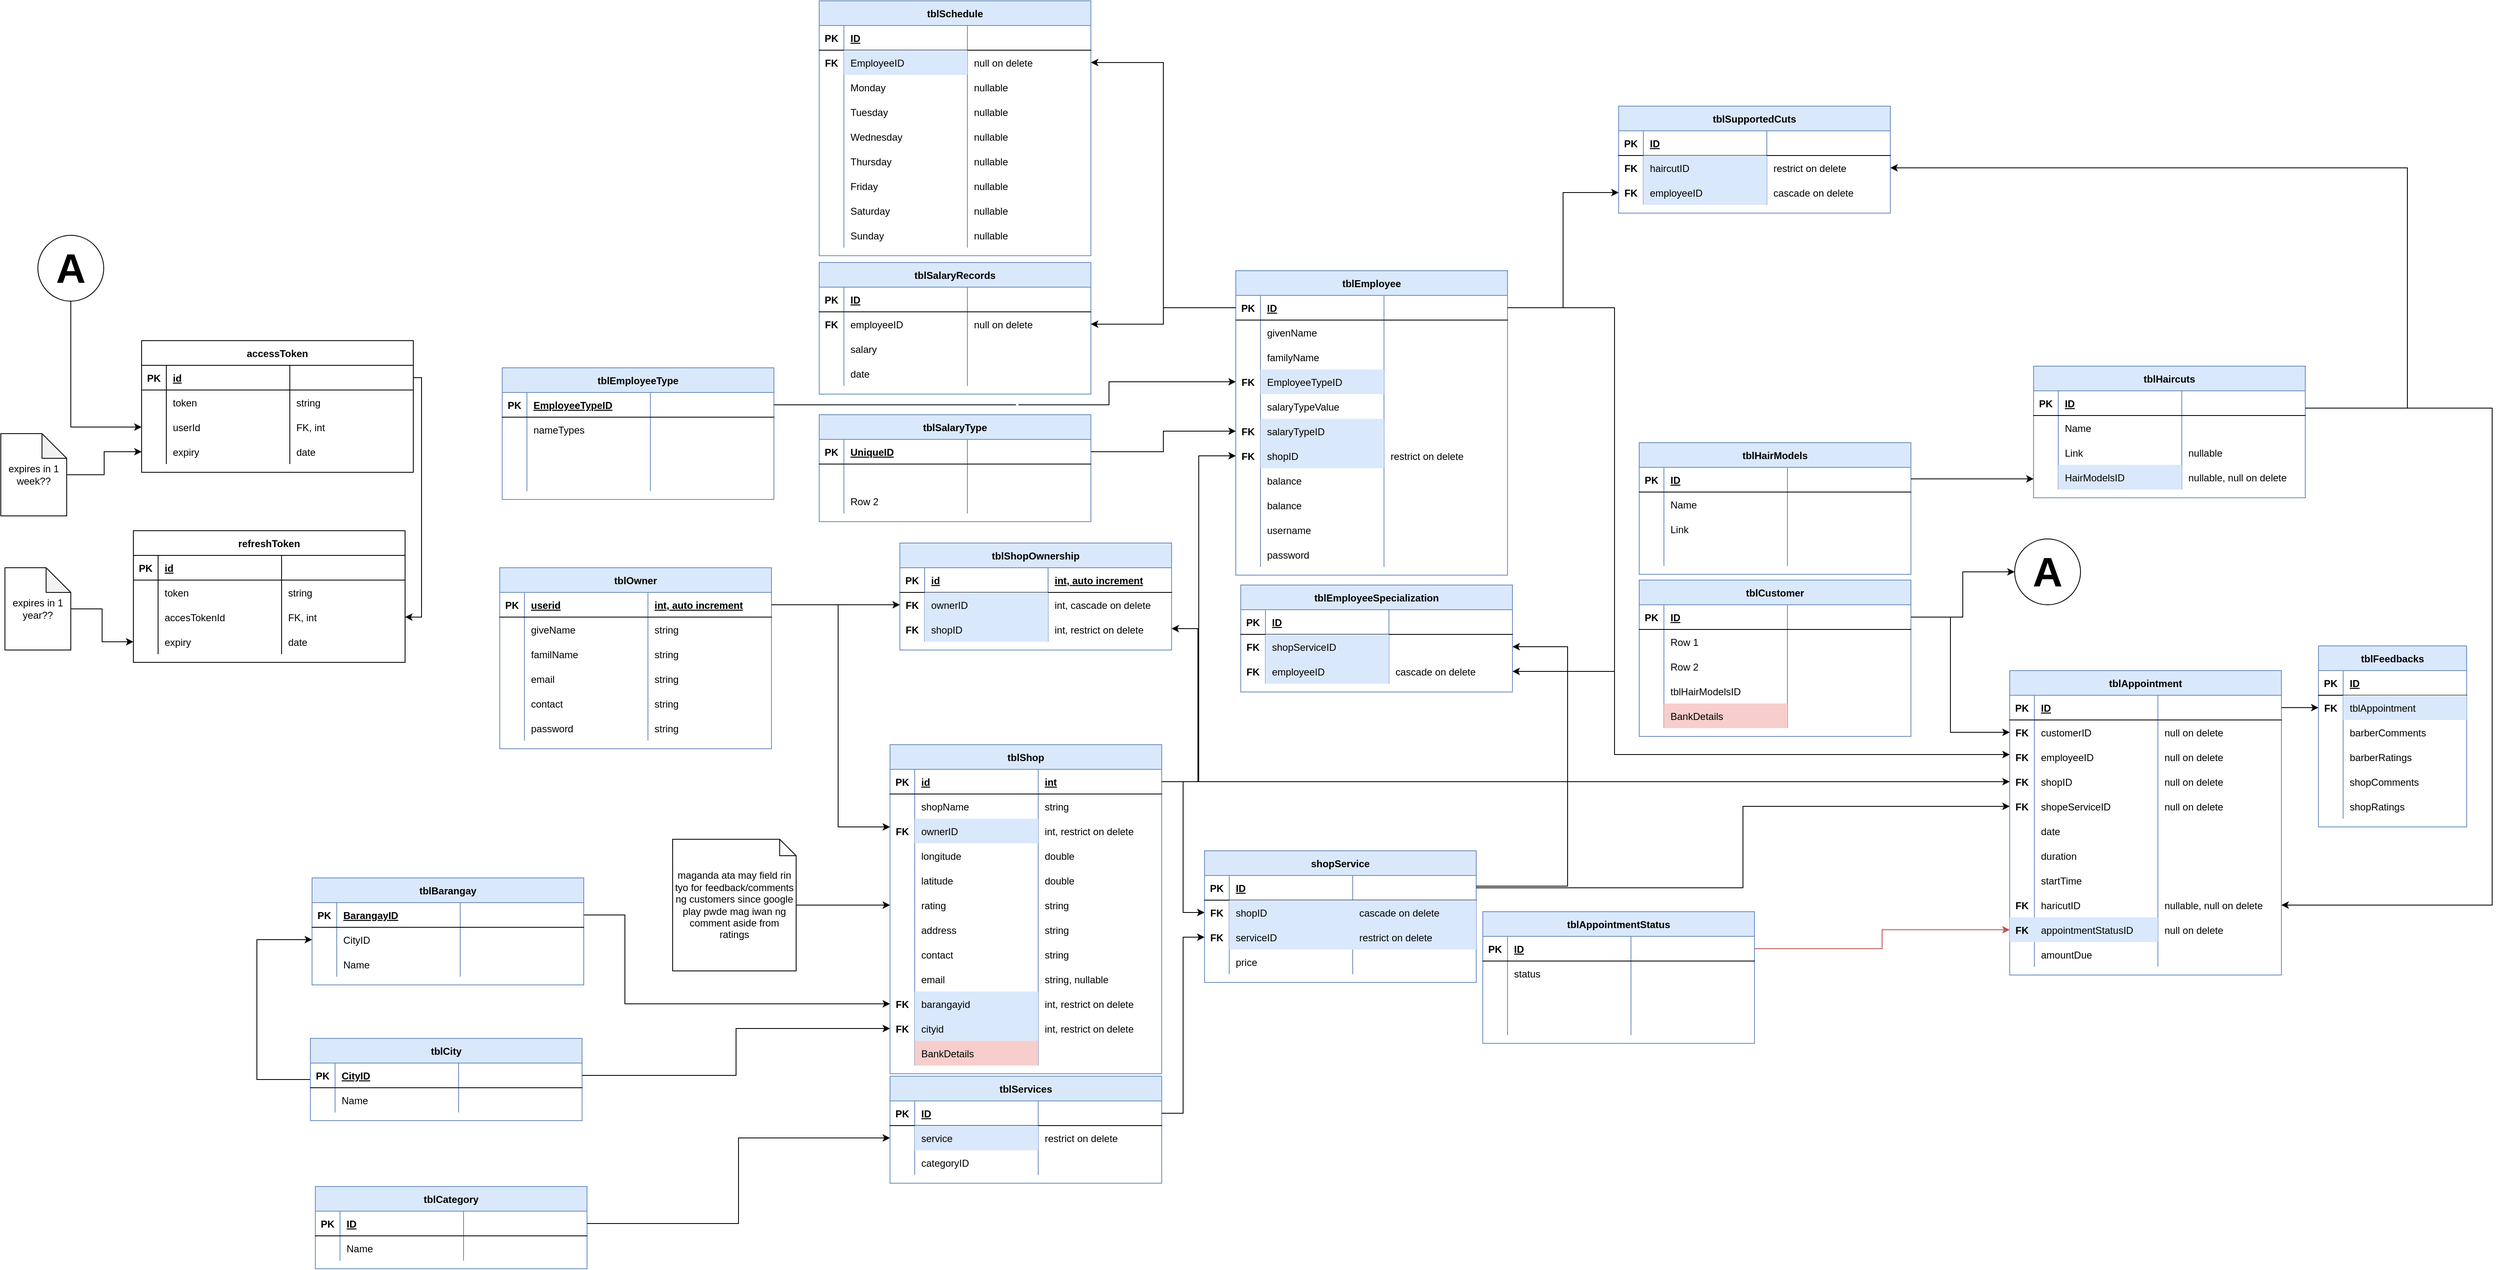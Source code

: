 <mxfile version="15.7.3" type="github">
  <diagram id="D28bbQQ5G0SR2hDeYNH8" name="ERD">
    <mxGraphModel dx="2121" dy="1408" grid="0" gridSize="10" guides="1" tooltips="1" connect="1" arrows="1" fold="1" page="1" pageScale="1" pageWidth="1100" pageHeight="850" background="none" math="0" shadow="0">
      <root>
        <mxCell id="0" />
        <mxCell id="1" parent="0" />
        <mxCell id="7BTVLu-EwjG0xCljd36N-1" value="tblShop" style="shape=table;startSize=30;container=1;collapsible=1;childLayout=tableLayout;fixedRows=1;rowLines=0;fontStyle=1;align=center;resizeLast=1;strokeColor=#6c8ebf;fillColor=#dae8fc;" parent="1" vertex="1">
          <mxGeometry x="220" y="389" width="330" height="400" as="geometry" />
        </mxCell>
        <mxCell id="7BTVLu-EwjG0xCljd36N-2" value="" style="shape=partialRectangle;collapsible=0;dropTarget=0;pointerEvents=0;fillColor=none;top=0;left=0;bottom=1;right=0;points=[[0,0.5],[1,0.5]];portConstraint=eastwest;strokeColor=default;" parent="7BTVLu-EwjG0xCljd36N-1" vertex="1">
          <mxGeometry y="30" width="330" height="30" as="geometry" />
        </mxCell>
        <mxCell id="7BTVLu-EwjG0xCljd36N-3" value="PK" style="shape=partialRectangle;connectable=0;fillColor=none;top=0;left=0;bottom=0;right=0;fontStyle=1;overflow=hidden;strokeColor=default;" parent="7BTVLu-EwjG0xCljd36N-2" vertex="1">
          <mxGeometry width="30" height="30" as="geometry">
            <mxRectangle width="30" height="30" as="alternateBounds" />
          </mxGeometry>
        </mxCell>
        <mxCell id="7BTVLu-EwjG0xCljd36N-4" value="id" style="shape=partialRectangle;connectable=0;fillColor=none;top=0;left=0;bottom=0;right=0;align=left;spacingLeft=6;fontStyle=5;overflow=hidden;strokeColor=default;" parent="7BTVLu-EwjG0xCljd36N-2" vertex="1">
          <mxGeometry x="30" width="150" height="30" as="geometry">
            <mxRectangle width="150" height="30" as="alternateBounds" />
          </mxGeometry>
        </mxCell>
        <mxCell id="7BTVLu-EwjG0xCljd36N-24" value="int" style="shape=partialRectangle;connectable=0;fillColor=none;top=0;left=0;bottom=0;right=0;align=left;spacingLeft=6;fontStyle=5;overflow=hidden;strokeColor=default;" parent="7BTVLu-EwjG0xCljd36N-2" vertex="1">
          <mxGeometry x="180" width="150" height="30" as="geometry">
            <mxRectangle width="150" height="30" as="alternateBounds" />
          </mxGeometry>
        </mxCell>
        <mxCell id="7BTVLu-EwjG0xCljd36N-5" value="" style="shape=partialRectangle;collapsible=0;dropTarget=0;pointerEvents=0;fillColor=none;top=0;left=0;bottom=0;right=0;points=[[0,0.5],[1,0.5]];portConstraint=eastwest;strokeColor=default;" parent="7BTVLu-EwjG0xCljd36N-1" vertex="1">
          <mxGeometry y="60" width="330" height="30" as="geometry" />
        </mxCell>
        <mxCell id="7BTVLu-EwjG0xCljd36N-6" value="" style="shape=partialRectangle;connectable=0;fillColor=none;top=0;left=0;bottom=0;right=0;editable=1;overflow=hidden;strokeColor=default;" parent="7BTVLu-EwjG0xCljd36N-5" vertex="1">
          <mxGeometry width="30" height="30" as="geometry">
            <mxRectangle width="30" height="30" as="alternateBounds" />
          </mxGeometry>
        </mxCell>
        <mxCell id="7BTVLu-EwjG0xCljd36N-7" value="shopName" style="shape=partialRectangle;connectable=0;fillColor=none;top=0;left=0;bottom=0;right=0;align=left;spacingLeft=6;overflow=hidden;strokeColor=default;" parent="7BTVLu-EwjG0xCljd36N-5" vertex="1">
          <mxGeometry x="30" width="150" height="30" as="geometry">
            <mxRectangle width="150" height="30" as="alternateBounds" />
          </mxGeometry>
        </mxCell>
        <mxCell id="7BTVLu-EwjG0xCljd36N-25" value="string" style="shape=partialRectangle;connectable=0;fillColor=none;top=0;left=0;bottom=0;right=0;align=left;spacingLeft=6;overflow=hidden;strokeColor=default;" parent="7BTVLu-EwjG0xCljd36N-5" vertex="1">
          <mxGeometry x="180" width="150" height="30" as="geometry">
            <mxRectangle width="150" height="30" as="alternateBounds" />
          </mxGeometry>
        </mxCell>
        <mxCell id="lUtNzukNImfCyuSP4f5d-38" style="shape=partialRectangle;collapsible=0;dropTarget=0;pointerEvents=0;fillColor=none;top=0;left=0;bottom=0;right=0;points=[[0,0.5],[1,0.5]];portConstraint=eastwest;strokeColor=default;" parent="7BTVLu-EwjG0xCljd36N-1" vertex="1">
          <mxGeometry y="90" width="330" height="30" as="geometry" />
        </mxCell>
        <mxCell id="lUtNzukNImfCyuSP4f5d-39" value="FK" style="shape=partialRectangle;connectable=0;fillColor=none;top=0;left=0;bottom=0;right=0;editable=1;overflow=hidden;strokeColor=default;fontStyle=1" parent="lUtNzukNImfCyuSP4f5d-38" vertex="1">
          <mxGeometry width="30" height="30" as="geometry">
            <mxRectangle width="30" height="30" as="alternateBounds" />
          </mxGeometry>
        </mxCell>
        <mxCell id="lUtNzukNImfCyuSP4f5d-40" value="ownerID" style="shape=partialRectangle;connectable=0;fillColor=#dae8fc;top=0;left=0;bottom=0;right=0;align=left;spacingLeft=6;overflow=hidden;strokeColor=#6c8ebf;" parent="lUtNzukNImfCyuSP4f5d-38" vertex="1">
          <mxGeometry x="30" width="150" height="30" as="geometry">
            <mxRectangle width="150" height="30" as="alternateBounds" />
          </mxGeometry>
        </mxCell>
        <mxCell id="lUtNzukNImfCyuSP4f5d-41" value="int, restrict on delete" style="shape=partialRectangle;connectable=0;fillColor=none;top=0;left=0;bottom=0;right=0;align=left;spacingLeft=6;overflow=hidden;strokeColor=default;" parent="lUtNzukNImfCyuSP4f5d-38" vertex="1">
          <mxGeometry x="180" width="150" height="30" as="geometry">
            <mxRectangle width="150" height="30" as="alternateBounds" />
          </mxGeometry>
        </mxCell>
        <mxCell id="7BTVLu-EwjG0xCljd36N-11" value="" style="shape=partialRectangle;collapsible=0;dropTarget=0;pointerEvents=0;fillColor=none;top=0;left=0;bottom=0;right=0;points=[[0,0.5],[1,0.5]];portConstraint=eastwest;strokeColor=default;" parent="7BTVLu-EwjG0xCljd36N-1" vertex="1">
          <mxGeometry y="120" width="330" height="30" as="geometry" />
        </mxCell>
        <mxCell id="7BTVLu-EwjG0xCljd36N-12" value="" style="shape=partialRectangle;connectable=0;fillColor=none;top=0;left=0;bottom=0;right=0;editable=1;overflow=hidden;strokeColor=default;" parent="7BTVLu-EwjG0xCljd36N-11" vertex="1">
          <mxGeometry width="30" height="30" as="geometry">
            <mxRectangle width="30" height="30" as="alternateBounds" />
          </mxGeometry>
        </mxCell>
        <mxCell id="7BTVLu-EwjG0xCljd36N-13" value="longitude" style="shape=partialRectangle;connectable=0;fillColor=none;top=0;left=0;bottom=0;right=0;align=left;spacingLeft=6;overflow=hidden;strokeColor=default;" parent="7BTVLu-EwjG0xCljd36N-11" vertex="1">
          <mxGeometry x="30" width="150" height="30" as="geometry">
            <mxRectangle width="150" height="30" as="alternateBounds" />
          </mxGeometry>
        </mxCell>
        <mxCell id="7BTVLu-EwjG0xCljd36N-27" value="double" style="shape=partialRectangle;connectable=0;fillColor=none;top=0;left=0;bottom=0;right=0;align=left;spacingLeft=6;overflow=hidden;strokeColor=default;" parent="7BTVLu-EwjG0xCljd36N-11" vertex="1">
          <mxGeometry x="180" width="150" height="30" as="geometry">
            <mxRectangle width="150" height="30" as="alternateBounds" />
          </mxGeometry>
        </mxCell>
        <mxCell id="7BTVLu-EwjG0xCljd36N-28" style="shape=partialRectangle;collapsible=0;dropTarget=0;pointerEvents=0;fillColor=none;top=0;left=0;bottom=0;right=0;points=[[0,0.5],[1,0.5]];portConstraint=eastwest;strokeColor=default;" parent="7BTVLu-EwjG0xCljd36N-1" vertex="1">
          <mxGeometry y="150" width="330" height="30" as="geometry" />
        </mxCell>
        <mxCell id="7BTVLu-EwjG0xCljd36N-29" style="shape=partialRectangle;connectable=0;fillColor=none;top=0;left=0;bottom=0;right=0;editable=1;overflow=hidden;strokeColor=default;" parent="7BTVLu-EwjG0xCljd36N-28" vertex="1">
          <mxGeometry width="30" height="30" as="geometry">
            <mxRectangle width="30" height="30" as="alternateBounds" />
          </mxGeometry>
        </mxCell>
        <mxCell id="7BTVLu-EwjG0xCljd36N-30" value="latitude" style="shape=partialRectangle;connectable=0;fillColor=none;top=0;left=0;bottom=0;right=0;align=left;spacingLeft=6;overflow=hidden;strokeColor=default;" parent="7BTVLu-EwjG0xCljd36N-28" vertex="1">
          <mxGeometry x="30" width="150" height="30" as="geometry">
            <mxRectangle width="150" height="30" as="alternateBounds" />
          </mxGeometry>
        </mxCell>
        <mxCell id="7BTVLu-EwjG0xCljd36N-31" value="double" style="shape=partialRectangle;connectable=0;fillColor=none;top=0;left=0;bottom=0;right=0;align=left;spacingLeft=6;overflow=hidden;strokeColor=default;" parent="7BTVLu-EwjG0xCljd36N-28" vertex="1">
          <mxGeometry x="180" width="150" height="30" as="geometry">
            <mxRectangle width="150" height="30" as="alternateBounds" />
          </mxGeometry>
        </mxCell>
        <mxCell id="7BTVLu-EwjG0xCljd36N-32" style="shape=partialRectangle;collapsible=0;dropTarget=0;pointerEvents=0;fillColor=none;top=0;left=0;bottom=0;right=0;points=[[0,0.5],[1,0.5]];portConstraint=eastwest;strokeColor=default;" parent="7BTVLu-EwjG0xCljd36N-1" vertex="1">
          <mxGeometry y="180" width="330" height="30" as="geometry" />
        </mxCell>
        <mxCell id="7BTVLu-EwjG0xCljd36N-33" style="shape=partialRectangle;connectable=0;fillColor=none;top=0;left=0;bottom=0;right=0;editable=1;overflow=hidden;strokeColor=default;" parent="7BTVLu-EwjG0xCljd36N-32" vertex="1">
          <mxGeometry width="30" height="30" as="geometry">
            <mxRectangle width="30" height="30" as="alternateBounds" />
          </mxGeometry>
        </mxCell>
        <mxCell id="7BTVLu-EwjG0xCljd36N-34" value="rating" style="shape=partialRectangle;connectable=0;fillColor=none;top=0;left=0;bottom=0;right=0;align=left;spacingLeft=6;overflow=hidden;labelBackgroundColor=none;strokeColor=default;" parent="7BTVLu-EwjG0xCljd36N-32" vertex="1">
          <mxGeometry x="30" width="150" height="30" as="geometry">
            <mxRectangle width="150" height="30" as="alternateBounds" />
          </mxGeometry>
        </mxCell>
        <mxCell id="7BTVLu-EwjG0xCljd36N-35" value="string" style="shape=partialRectangle;connectable=0;fillColor=none;top=0;left=0;bottom=0;right=0;align=left;spacingLeft=6;overflow=hidden;labelBackgroundColor=none;strokeColor=default;" parent="7BTVLu-EwjG0xCljd36N-32" vertex="1">
          <mxGeometry x="180" width="150" height="30" as="geometry">
            <mxRectangle width="150" height="30" as="alternateBounds" />
          </mxGeometry>
        </mxCell>
        <mxCell id="7BTVLu-EwjG0xCljd36N-38" style="shape=partialRectangle;collapsible=0;dropTarget=0;pointerEvents=0;fillColor=none;top=0;left=0;bottom=0;right=0;points=[[0,0.5],[1,0.5]];portConstraint=eastwest;strokeColor=default;" parent="7BTVLu-EwjG0xCljd36N-1" vertex="1">
          <mxGeometry y="210" width="330" height="30" as="geometry" />
        </mxCell>
        <mxCell id="7BTVLu-EwjG0xCljd36N-39" value="" style="shape=partialRectangle;connectable=0;fillColor=none;top=0;left=0;bottom=0;right=0;editable=1;overflow=hidden;strokeColor=default;" parent="7BTVLu-EwjG0xCljd36N-38" vertex="1">
          <mxGeometry width="30" height="30" as="geometry">
            <mxRectangle width="30" height="30" as="alternateBounds" />
          </mxGeometry>
        </mxCell>
        <mxCell id="7BTVLu-EwjG0xCljd36N-40" value="address" style="shape=partialRectangle;connectable=0;fillColor=none;top=0;left=0;bottom=0;right=0;align=left;spacingLeft=6;overflow=hidden;strokeColor=default;" parent="7BTVLu-EwjG0xCljd36N-38" vertex="1">
          <mxGeometry x="30" width="150" height="30" as="geometry">
            <mxRectangle width="150" height="30" as="alternateBounds" />
          </mxGeometry>
        </mxCell>
        <mxCell id="7BTVLu-EwjG0xCljd36N-41" value="string" style="shape=partialRectangle;connectable=0;fillColor=none;top=0;left=0;bottom=0;right=0;align=left;spacingLeft=6;overflow=hidden;strokeColor=default;" parent="7BTVLu-EwjG0xCljd36N-38" vertex="1">
          <mxGeometry x="180" width="150" height="30" as="geometry">
            <mxRectangle width="150" height="30" as="alternateBounds" />
          </mxGeometry>
        </mxCell>
        <mxCell id="7BTVLu-EwjG0xCljd36N-42" style="shape=partialRectangle;collapsible=0;dropTarget=0;pointerEvents=0;fillColor=none;top=0;left=0;bottom=0;right=0;points=[[0,0.5],[1,0.5]];portConstraint=eastwest;strokeColor=default;" parent="7BTVLu-EwjG0xCljd36N-1" vertex="1">
          <mxGeometry y="240" width="330" height="30" as="geometry" />
        </mxCell>
        <mxCell id="7BTVLu-EwjG0xCljd36N-43" style="shape=partialRectangle;connectable=0;fillColor=none;top=0;left=0;bottom=0;right=0;editable=1;overflow=hidden;strokeColor=default;" parent="7BTVLu-EwjG0xCljd36N-42" vertex="1">
          <mxGeometry width="30" height="30" as="geometry">
            <mxRectangle width="30" height="30" as="alternateBounds" />
          </mxGeometry>
        </mxCell>
        <mxCell id="7BTVLu-EwjG0xCljd36N-44" value="contact" style="shape=partialRectangle;connectable=0;fillColor=none;top=0;left=0;bottom=0;right=0;align=left;spacingLeft=6;overflow=hidden;strokeColor=default;" parent="7BTVLu-EwjG0xCljd36N-42" vertex="1">
          <mxGeometry x="30" width="150" height="30" as="geometry">
            <mxRectangle width="150" height="30" as="alternateBounds" />
          </mxGeometry>
        </mxCell>
        <mxCell id="7BTVLu-EwjG0xCljd36N-45" value="string" style="shape=partialRectangle;connectable=0;fillColor=none;top=0;left=0;bottom=0;right=0;align=left;spacingLeft=6;overflow=hidden;strokeColor=default;" parent="7BTVLu-EwjG0xCljd36N-42" vertex="1">
          <mxGeometry x="180" width="150" height="30" as="geometry">
            <mxRectangle width="150" height="30" as="alternateBounds" />
          </mxGeometry>
        </mxCell>
        <mxCell id="7BTVLu-EwjG0xCljd36N-46" style="shape=partialRectangle;collapsible=0;dropTarget=0;pointerEvents=0;fillColor=none;top=0;left=0;bottom=0;right=0;points=[[0,0.5],[1,0.5]];portConstraint=eastwest;strokeColor=default;" parent="7BTVLu-EwjG0xCljd36N-1" vertex="1">
          <mxGeometry y="270" width="330" height="30" as="geometry" />
        </mxCell>
        <mxCell id="7BTVLu-EwjG0xCljd36N-47" style="shape=partialRectangle;connectable=0;fillColor=none;top=0;left=0;bottom=0;right=0;editable=1;overflow=hidden;strokeColor=default;" parent="7BTVLu-EwjG0xCljd36N-46" vertex="1">
          <mxGeometry width="30" height="30" as="geometry">
            <mxRectangle width="30" height="30" as="alternateBounds" />
          </mxGeometry>
        </mxCell>
        <mxCell id="7BTVLu-EwjG0xCljd36N-48" value="email" style="shape=partialRectangle;connectable=0;fillColor=none;top=0;left=0;bottom=0;right=0;align=left;spacingLeft=6;overflow=hidden;strokeColor=default;" parent="7BTVLu-EwjG0xCljd36N-46" vertex="1">
          <mxGeometry x="30" width="150" height="30" as="geometry">
            <mxRectangle width="150" height="30" as="alternateBounds" />
          </mxGeometry>
        </mxCell>
        <mxCell id="7BTVLu-EwjG0xCljd36N-49" value="string, nullable" style="shape=partialRectangle;connectable=0;fillColor=none;top=0;left=0;bottom=0;right=0;align=left;spacingLeft=6;overflow=hidden;strokeColor=default;" parent="7BTVLu-EwjG0xCljd36N-46" vertex="1">
          <mxGeometry x="180" width="150" height="30" as="geometry">
            <mxRectangle width="150" height="30" as="alternateBounds" />
          </mxGeometry>
        </mxCell>
        <mxCell id="7BTVLu-EwjG0xCljd36N-50" style="shape=partialRectangle;collapsible=0;dropTarget=0;pointerEvents=0;fillColor=none;top=0;left=0;bottom=0;right=0;points=[[0,0.5],[1,0.5]];portConstraint=eastwest;strokeColor=default;" parent="7BTVLu-EwjG0xCljd36N-1" vertex="1">
          <mxGeometry y="300" width="330" height="30" as="geometry" />
        </mxCell>
        <mxCell id="7BTVLu-EwjG0xCljd36N-51" value="FK" style="shape=partialRectangle;connectable=0;fillColor=none;top=0;left=0;bottom=0;right=0;editable=1;overflow=hidden;fontStyle=1;strokeColor=default;" parent="7BTVLu-EwjG0xCljd36N-50" vertex="1">
          <mxGeometry width="30" height="30" as="geometry">
            <mxRectangle width="30" height="30" as="alternateBounds" />
          </mxGeometry>
        </mxCell>
        <mxCell id="7BTVLu-EwjG0xCljd36N-52" value="barangayid" style="shape=partialRectangle;connectable=0;fillColor=#dae8fc;top=0;left=0;bottom=0;right=0;align=left;spacingLeft=6;overflow=hidden;strokeColor=#6c8ebf;" parent="7BTVLu-EwjG0xCljd36N-50" vertex="1">
          <mxGeometry x="30" width="150" height="30" as="geometry">
            <mxRectangle width="150" height="30" as="alternateBounds" />
          </mxGeometry>
        </mxCell>
        <mxCell id="7BTVLu-EwjG0xCljd36N-53" value="int, restrict on delete" style="shape=partialRectangle;connectable=0;fillColor=none;top=0;left=0;bottom=0;right=0;align=left;spacingLeft=6;overflow=hidden;strokeColor=default;" parent="7BTVLu-EwjG0xCljd36N-50" vertex="1">
          <mxGeometry x="180" width="150" height="30" as="geometry">
            <mxRectangle width="150" height="30" as="alternateBounds" />
          </mxGeometry>
        </mxCell>
        <mxCell id="7BTVLu-EwjG0xCljd36N-54" style="shape=partialRectangle;collapsible=0;dropTarget=0;pointerEvents=0;fillColor=none;top=0;left=0;bottom=0;right=0;points=[[0,0.5],[1,0.5]];portConstraint=eastwest;strokeColor=default;" parent="7BTVLu-EwjG0xCljd36N-1" vertex="1">
          <mxGeometry y="330" width="330" height="30" as="geometry" />
        </mxCell>
        <mxCell id="7BTVLu-EwjG0xCljd36N-55" value="FK" style="shape=partialRectangle;connectable=0;fillColor=none;top=0;left=0;bottom=0;right=0;editable=1;overflow=hidden;fontStyle=1;strokeColor=default;" parent="7BTVLu-EwjG0xCljd36N-54" vertex="1">
          <mxGeometry width="30" height="30" as="geometry">
            <mxRectangle width="30" height="30" as="alternateBounds" />
          </mxGeometry>
        </mxCell>
        <mxCell id="7BTVLu-EwjG0xCljd36N-56" value="cityid" style="shape=partialRectangle;connectable=0;fillColor=#dae8fc;top=0;left=0;bottom=0;right=0;align=left;spacingLeft=6;overflow=hidden;strokeColor=#6c8ebf;" parent="7BTVLu-EwjG0xCljd36N-54" vertex="1">
          <mxGeometry x="30" width="150" height="30" as="geometry">
            <mxRectangle width="150" height="30" as="alternateBounds" />
          </mxGeometry>
        </mxCell>
        <mxCell id="7BTVLu-EwjG0xCljd36N-57" value="int, restrict on delete" style="shape=partialRectangle;connectable=0;fillColor=none;top=0;left=0;bottom=0;right=0;align=left;spacingLeft=6;overflow=hidden;strokeColor=default;" parent="7BTVLu-EwjG0xCljd36N-54" vertex="1">
          <mxGeometry x="180" width="150" height="30" as="geometry">
            <mxRectangle width="150" height="30" as="alternateBounds" />
          </mxGeometry>
        </mxCell>
        <mxCell id="6NWZPnEzveL596uwaTMD-162" style="shape=partialRectangle;collapsible=0;dropTarget=0;pointerEvents=0;fillColor=none;top=0;left=0;bottom=0;right=0;points=[[0,0.5],[1,0.5]];portConstraint=eastwest;strokeColor=default;" parent="7BTVLu-EwjG0xCljd36N-1" vertex="1">
          <mxGeometry y="360" width="330" height="30" as="geometry" />
        </mxCell>
        <mxCell id="6NWZPnEzveL596uwaTMD-163" style="shape=partialRectangle;connectable=0;fillColor=none;top=0;left=0;bottom=0;right=0;editable=1;overflow=hidden;fontStyle=1;strokeColor=default;" parent="6NWZPnEzveL596uwaTMD-162" vertex="1">
          <mxGeometry width="30" height="30" as="geometry">
            <mxRectangle width="30" height="30" as="alternateBounds" />
          </mxGeometry>
        </mxCell>
        <mxCell id="6NWZPnEzveL596uwaTMD-164" value="BankDetails" style="shape=partialRectangle;connectable=0;fillColor=#f8cecc;top=0;left=0;bottom=0;right=0;align=left;spacingLeft=6;overflow=hidden;strokeColor=#b85450;" parent="6NWZPnEzveL596uwaTMD-162" vertex="1">
          <mxGeometry x="30" width="150" height="30" as="geometry">
            <mxRectangle width="150" height="30" as="alternateBounds" />
          </mxGeometry>
        </mxCell>
        <mxCell id="6NWZPnEzveL596uwaTMD-165" style="shape=partialRectangle;connectable=0;fillColor=none;top=0;left=0;bottom=0;right=0;align=left;spacingLeft=6;overflow=hidden;strokeColor=default;" parent="6NWZPnEzveL596uwaTMD-162" vertex="1">
          <mxGeometry x="180" width="150" height="30" as="geometry">
            <mxRectangle width="150" height="30" as="alternateBounds" />
          </mxGeometry>
        </mxCell>
        <mxCell id="7BTVLu-EwjG0xCljd36N-37" style="edgeStyle=orthogonalEdgeStyle;rounded=0;orthogonalLoop=1;jettySize=auto;html=1;strokeColor=default;" parent="1" source="7BTVLu-EwjG0xCljd36N-36" target="7BTVLu-EwjG0xCljd36N-32" edge="1">
          <mxGeometry relative="1" as="geometry" />
        </mxCell>
        <mxCell id="7BTVLu-EwjG0xCljd36N-36" value="&lt;span&gt;maganda ata may field rin tyo for feedback/comments ng customers since google play pwde mag iwan ng comment aside from ratings&lt;/span&gt;" style="shape=note;size=20;whiteSpace=wrap;html=1;strokeColor=default;" parent="1" vertex="1">
          <mxGeometry x="-44" y="504" width="150" height="160" as="geometry" />
        </mxCell>
        <mxCell id="7BTVLu-EwjG0xCljd36N-72" value="tblOwner" style="shape=table;startSize=30;container=1;collapsible=1;childLayout=tableLayout;fixedRows=1;rowLines=0;fontStyle=1;align=center;resizeLast=1;labelBackgroundColor=none;fillColor=#dae8fc;strokeColor=#6c8ebf;" parent="1" vertex="1">
          <mxGeometry x="-254" y="174" width="330" height="220" as="geometry">
            <mxRectangle x="39" y="500" width="79" height="30" as="alternateBounds" />
          </mxGeometry>
        </mxCell>
        <mxCell id="7BTVLu-EwjG0xCljd36N-73" value="" style="shape=partialRectangle;collapsible=0;dropTarget=0;pointerEvents=0;fillColor=none;top=0;left=0;bottom=1;right=0;points=[[0,0.5],[1,0.5]];portConstraint=eastwest;labelBackgroundColor=none;strokeColor=default;" parent="7BTVLu-EwjG0xCljd36N-72" vertex="1">
          <mxGeometry y="30" width="330" height="30" as="geometry" />
        </mxCell>
        <mxCell id="7BTVLu-EwjG0xCljd36N-74" value="PK" style="shape=partialRectangle;connectable=0;fillColor=none;top=0;left=0;bottom=0;right=0;fontStyle=1;overflow=hidden;labelBackgroundColor=none;strokeColor=default;" parent="7BTVLu-EwjG0xCljd36N-73" vertex="1">
          <mxGeometry width="30" height="30" as="geometry">
            <mxRectangle width="30" height="30" as="alternateBounds" />
          </mxGeometry>
        </mxCell>
        <mxCell id="7BTVLu-EwjG0xCljd36N-75" value="userid" style="shape=partialRectangle;connectable=0;fillColor=none;top=0;left=0;bottom=0;right=0;align=left;spacingLeft=6;fontStyle=5;overflow=hidden;labelBackgroundColor=none;strokeColor=default;" parent="7BTVLu-EwjG0xCljd36N-73" vertex="1">
          <mxGeometry x="30" width="150" height="30" as="geometry">
            <mxRectangle width="150" height="30" as="alternateBounds" />
          </mxGeometry>
        </mxCell>
        <mxCell id="7BTVLu-EwjG0xCljd36N-86" value="int, auto increment" style="shape=partialRectangle;connectable=0;fillColor=none;top=0;left=0;bottom=0;right=0;align=left;spacingLeft=6;fontStyle=5;overflow=hidden;labelBackgroundColor=none;strokeColor=default;" parent="7BTVLu-EwjG0xCljd36N-73" vertex="1">
          <mxGeometry x="180" width="150" height="30" as="geometry">
            <mxRectangle width="150" height="30" as="alternateBounds" />
          </mxGeometry>
        </mxCell>
        <mxCell id="7BTVLu-EwjG0xCljd36N-76" value="" style="shape=partialRectangle;collapsible=0;dropTarget=0;pointerEvents=0;fillColor=none;top=0;left=0;bottom=0;right=0;points=[[0,0.5],[1,0.5]];portConstraint=eastwest;labelBackgroundColor=none;strokeColor=default;" parent="7BTVLu-EwjG0xCljd36N-72" vertex="1">
          <mxGeometry y="60" width="330" height="30" as="geometry" />
        </mxCell>
        <mxCell id="7BTVLu-EwjG0xCljd36N-77" value="" style="shape=partialRectangle;connectable=0;fillColor=none;top=0;left=0;bottom=0;right=0;editable=1;overflow=hidden;labelBackgroundColor=none;strokeColor=default;" parent="7BTVLu-EwjG0xCljd36N-76" vertex="1">
          <mxGeometry width="30" height="30" as="geometry">
            <mxRectangle width="30" height="30" as="alternateBounds" />
          </mxGeometry>
        </mxCell>
        <mxCell id="7BTVLu-EwjG0xCljd36N-78" value="giveName" style="shape=partialRectangle;connectable=0;fillColor=none;top=0;left=0;bottom=0;right=0;align=left;spacingLeft=6;overflow=hidden;labelBackgroundColor=none;strokeColor=default;" parent="7BTVLu-EwjG0xCljd36N-76" vertex="1">
          <mxGeometry x="30" width="150" height="30" as="geometry">
            <mxRectangle width="150" height="30" as="alternateBounds" />
          </mxGeometry>
        </mxCell>
        <mxCell id="7BTVLu-EwjG0xCljd36N-87" value="string" style="shape=partialRectangle;connectable=0;fillColor=none;top=0;left=0;bottom=0;right=0;align=left;spacingLeft=6;overflow=hidden;labelBackgroundColor=none;strokeColor=default;" parent="7BTVLu-EwjG0xCljd36N-76" vertex="1">
          <mxGeometry x="180" width="150" height="30" as="geometry">
            <mxRectangle width="150" height="30" as="alternateBounds" />
          </mxGeometry>
        </mxCell>
        <mxCell id="7BTVLu-EwjG0xCljd36N-79" value="" style="shape=partialRectangle;collapsible=0;dropTarget=0;pointerEvents=0;fillColor=none;top=0;left=0;bottom=0;right=0;points=[[0,0.5],[1,0.5]];portConstraint=eastwest;labelBackgroundColor=none;strokeColor=default;" parent="7BTVLu-EwjG0xCljd36N-72" vertex="1">
          <mxGeometry y="90" width="330" height="30" as="geometry" />
        </mxCell>
        <mxCell id="7BTVLu-EwjG0xCljd36N-80" value="" style="shape=partialRectangle;connectable=0;fillColor=none;top=0;left=0;bottom=0;right=0;editable=1;overflow=hidden;labelBackgroundColor=none;strokeColor=default;" parent="7BTVLu-EwjG0xCljd36N-79" vertex="1">
          <mxGeometry width="30" height="30" as="geometry">
            <mxRectangle width="30" height="30" as="alternateBounds" />
          </mxGeometry>
        </mxCell>
        <mxCell id="7BTVLu-EwjG0xCljd36N-81" value="familName" style="shape=partialRectangle;connectable=0;fillColor=none;top=0;left=0;bottom=0;right=0;align=left;spacingLeft=6;overflow=hidden;labelBackgroundColor=none;strokeColor=default;" parent="7BTVLu-EwjG0xCljd36N-79" vertex="1">
          <mxGeometry x="30" width="150" height="30" as="geometry">
            <mxRectangle width="150" height="30" as="alternateBounds" />
          </mxGeometry>
        </mxCell>
        <mxCell id="7BTVLu-EwjG0xCljd36N-88" value="string" style="shape=partialRectangle;connectable=0;fillColor=none;top=0;left=0;bottom=0;right=0;align=left;spacingLeft=6;overflow=hidden;labelBackgroundColor=none;strokeColor=default;" parent="7BTVLu-EwjG0xCljd36N-79" vertex="1">
          <mxGeometry x="180" width="150" height="30" as="geometry">
            <mxRectangle width="150" height="30" as="alternateBounds" />
          </mxGeometry>
        </mxCell>
        <mxCell id="7BTVLu-EwjG0xCljd36N-82" value="" style="shape=partialRectangle;collapsible=0;dropTarget=0;pointerEvents=0;fillColor=none;top=0;left=0;bottom=0;right=0;points=[[0,0.5],[1,0.5]];portConstraint=eastwest;labelBackgroundColor=none;strokeColor=default;" parent="7BTVLu-EwjG0xCljd36N-72" vertex="1">
          <mxGeometry y="120" width="330" height="30" as="geometry" />
        </mxCell>
        <mxCell id="7BTVLu-EwjG0xCljd36N-83" value="" style="shape=partialRectangle;connectable=0;fillColor=none;top=0;left=0;bottom=0;right=0;editable=1;overflow=hidden;labelBackgroundColor=none;strokeColor=default;" parent="7BTVLu-EwjG0xCljd36N-82" vertex="1">
          <mxGeometry width="30" height="30" as="geometry">
            <mxRectangle width="30" height="30" as="alternateBounds" />
          </mxGeometry>
        </mxCell>
        <mxCell id="7BTVLu-EwjG0xCljd36N-84" value="email" style="shape=partialRectangle;connectable=0;fillColor=none;top=0;left=0;bottom=0;right=0;align=left;spacingLeft=6;overflow=hidden;labelBackgroundColor=none;strokeColor=default;" parent="7BTVLu-EwjG0xCljd36N-82" vertex="1">
          <mxGeometry x="30" width="150" height="30" as="geometry">
            <mxRectangle width="150" height="30" as="alternateBounds" />
          </mxGeometry>
        </mxCell>
        <mxCell id="7BTVLu-EwjG0xCljd36N-89" value="string" style="shape=partialRectangle;connectable=0;fillColor=none;top=0;left=0;bottom=0;right=0;align=left;spacingLeft=6;overflow=hidden;labelBackgroundColor=none;strokeColor=default;" parent="7BTVLu-EwjG0xCljd36N-82" vertex="1">
          <mxGeometry x="180" width="150" height="30" as="geometry">
            <mxRectangle width="150" height="30" as="alternateBounds" />
          </mxGeometry>
        </mxCell>
        <mxCell id="nC-oUk_ZlEmWOEXdLKIX-1" style="shape=partialRectangle;collapsible=0;dropTarget=0;pointerEvents=0;fillColor=none;top=0;left=0;bottom=0;right=0;points=[[0,0.5],[1,0.5]];portConstraint=eastwest;labelBackgroundColor=none;strokeColor=default;" parent="7BTVLu-EwjG0xCljd36N-72" vertex="1">
          <mxGeometry y="150" width="330" height="30" as="geometry" />
        </mxCell>
        <mxCell id="nC-oUk_ZlEmWOEXdLKIX-2" style="shape=partialRectangle;connectable=0;fillColor=none;top=0;left=0;bottom=0;right=0;editable=1;overflow=hidden;labelBackgroundColor=none;strokeColor=default;" parent="nC-oUk_ZlEmWOEXdLKIX-1" vertex="1">
          <mxGeometry width="30" height="30" as="geometry">
            <mxRectangle width="30" height="30" as="alternateBounds" />
          </mxGeometry>
        </mxCell>
        <mxCell id="nC-oUk_ZlEmWOEXdLKIX-3" value="contact" style="shape=partialRectangle;connectable=0;fillColor=none;top=0;left=0;bottom=0;right=0;align=left;spacingLeft=6;overflow=hidden;labelBackgroundColor=none;strokeColor=default;" parent="nC-oUk_ZlEmWOEXdLKIX-1" vertex="1">
          <mxGeometry x="30" width="150" height="30" as="geometry">
            <mxRectangle width="150" height="30" as="alternateBounds" />
          </mxGeometry>
        </mxCell>
        <mxCell id="nC-oUk_ZlEmWOEXdLKIX-4" value="string" style="shape=partialRectangle;connectable=0;fillColor=none;top=0;left=0;bottom=0;right=0;align=left;spacingLeft=6;overflow=hidden;labelBackgroundColor=none;strokeColor=default;" parent="nC-oUk_ZlEmWOEXdLKIX-1" vertex="1">
          <mxGeometry x="180" width="150" height="30" as="geometry">
            <mxRectangle width="150" height="30" as="alternateBounds" />
          </mxGeometry>
        </mxCell>
        <mxCell id="nC-oUk_ZlEmWOEXdLKIX-5" style="shape=partialRectangle;collapsible=0;dropTarget=0;pointerEvents=0;fillColor=none;top=0;left=0;bottom=0;right=0;points=[[0,0.5],[1,0.5]];portConstraint=eastwest;labelBackgroundColor=none;strokeColor=default;" parent="7BTVLu-EwjG0xCljd36N-72" vertex="1">
          <mxGeometry y="180" width="330" height="30" as="geometry" />
        </mxCell>
        <mxCell id="nC-oUk_ZlEmWOEXdLKIX-6" style="shape=partialRectangle;connectable=0;fillColor=none;top=0;left=0;bottom=0;right=0;editable=1;overflow=hidden;labelBackgroundColor=none;strokeColor=default;" parent="nC-oUk_ZlEmWOEXdLKIX-5" vertex="1">
          <mxGeometry width="30" height="30" as="geometry">
            <mxRectangle width="30" height="30" as="alternateBounds" />
          </mxGeometry>
        </mxCell>
        <mxCell id="nC-oUk_ZlEmWOEXdLKIX-7" value="password" style="shape=partialRectangle;connectable=0;fillColor=none;top=0;left=0;bottom=0;right=0;align=left;spacingLeft=6;overflow=hidden;labelBackgroundColor=none;strokeColor=default;" parent="nC-oUk_ZlEmWOEXdLKIX-5" vertex="1">
          <mxGeometry x="30" width="150" height="30" as="geometry">
            <mxRectangle width="150" height="30" as="alternateBounds" />
          </mxGeometry>
        </mxCell>
        <mxCell id="nC-oUk_ZlEmWOEXdLKIX-8" value="string" style="shape=partialRectangle;connectable=0;fillColor=none;top=0;left=0;bottom=0;right=0;align=left;spacingLeft=6;overflow=hidden;labelBackgroundColor=none;strokeColor=default;" parent="nC-oUk_ZlEmWOEXdLKIX-5" vertex="1">
          <mxGeometry x="180" width="150" height="30" as="geometry">
            <mxRectangle width="150" height="30" as="alternateBounds" />
          </mxGeometry>
        </mxCell>
        <mxCell id="7BTVLu-EwjG0xCljd36N-85" style="edgeStyle=orthogonalEdgeStyle;rounded=0;orthogonalLoop=1;jettySize=auto;html=1;strokeColor=default;" parent="1" source="7BTVLu-EwjG0xCljd36N-73" edge="1">
          <mxGeometry relative="1" as="geometry" />
        </mxCell>
        <mxCell id="lUtNzukNImfCyuSP4f5d-14" value="tblShopOwnership" style="shape=table;startSize=30;container=1;collapsible=1;childLayout=tableLayout;fixedRows=1;rowLines=0;fontStyle=1;align=center;resizeLast=1;fillColor=#dae8fc;strokeColor=#6c8ebf;" parent="1" vertex="1">
          <mxGeometry x="232" y="144" width="330" height="130" as="geometry" />
        </mxCell>
        <mxCell id="lUtNzukNImfCyuSP4f5d-15" value="" style="shape=partialRectangle;collapsible=0;dropTarget=0;pointerEvents=0;fillColor=none;top=0;left=0;bottom=1;right=0;points=[[0,0.5],[1,0.5]];portConstraint=eastwest;" parent="lUtNzukNImfCyuSP4f5d-14" vertex="1">
          <mxGeometry y="30" width="330" height="30" as="geometry" />
        </mxCell>
        <mxCell id="lUtNzukNImfCyuSP4f5d-16" value="PK" style="shape=partialRectangle;connectable=0;fillColor=none;top=0;left=0;bottom=0;right=0;fontStyle=1;overflow=hidden;" parent="lUtNzukNImfCyuSP4f5d-15" vertex="1">
          <mxGeometry width="30" height="30" as="geometry">
            <mxRectangle width="30" height="30" as="alternateBounds" />
          </mxGeometry>
        </mxCell>
        <mxCell id="lUtNzukNImfCyuSP4f5d-17" value="id" style="shape=partialRectangle;connectable=0;fillColor=none;top=0;left=0;bottom=0;right=0;align=left;spacingLeft=6;fontStyle=5;overflow=hidden;" parent="lUtNzukNImfCyuSP4f5d-15" vertex="1">
          <mxGeometry x="30" width="150" height="30" as="geometry">
            <mxRectangle width="150" height="30" as="alternateBounds" />
          </mxGeometry>
        </mxCell>
        <mxCell id="lUtNzukNImfCyuSP4f5d-27" value="int, auto increment" style="shape=partialRectangle;connectable=0;fillColor=none;top=0;left=0;bottom=0;right=0;align=left;spacingLeft=6;fontStyle=5;overflow=hidden;" parent="lUtNzukNImfCyuSP4f5d-15" vertex="1">
          <mxGeometry x="180" width="150" height="30" as="geometry">
            <mxRectangle width="150" height="30" as="alternateBounds" />
          </mxGeometry>
        </mxCell>
        <mxCell id="lUtNzukNImfCyuSP4f5d-18" value="" style="shape=partialRectangle;collapsible=0;dropTarget=0;pointerEvents=0;fillColor=none;top=0;left=0;bottom=0;right=0;points=[[0,0.5],[1,0.5]];portConstraint=eastwest;" parent="lUtNzukNImfCyuSP4f5d-14" vertex="1">
          <mxGeometry y="60" width="330" height="30" as="geometry" />
        </mxCell>
        <mxCell id="lUtNzukNImfCyuSP4f5d-19" value="FK" style="shape=partialRectangle;connectable=0;fillColor=none;top=0;left=0;bottom=0;right=0;editable=1;overflow=hidden;fontStyle=1" parent="lUtNzukNImfCyuSP4f5d-18" vertex="1">
          <mxGeometry width="30" height="30" as="geometry">
            <mxRectangle width="30" height="30" as="alternateBounds" />
          </mxGeometry>
        </mxCell>
        <mxCell id="lUtNzukNImfCyuSP4f5d-20" value="ownerID" style="shape=partialRectangle;connectable=0;fillColor=#dae8fc;top=0;left=0;bottom=0;right=0;align=left;spacingLeft=6;overflow=hidden;strokeColor=#6c8ebf;" parent="lUtNzukNImfCyuSP4f5d-18" vertex="1">
          <mxGeometry x="30" width="150" height="30" as="geometry">
            <mxRectangle width="150" height="30" as="alternateBounds" />
          </mxGeometry>
        </mxCell>
        <mxCell id="lUtNzukNImfCyuSP4f5d-28" value="int, cascade on delete" style="shape=partialRectangle;connectable=0;fillColor=none;top=0;left=0;bottom=0;right=0;align=left;spacingLeft=6;overflow=hidden;" parent="lUtNzukNImfCyuSP4f5d-18" vertex="1">
          <mxGeometry x="180" width="150" height="30" as="geometry">
            <mxRectangle width="150" height="30" as="alternateBounds" />
          </mxGeometry>
        </mxCell>
        <mxCell id="lUtNzukNImfCyuSP4f5d-21" value="" style="shape=partialRectangle;collapsible=0;dropTarget=0;pointerEvents=0;fillColor=none;top=0;left=0;bottom=0;right=0;points=[[0,0.5],[1,0.5]];portConstraint=eastwest;" parent="lUtNzukNImfCyuSP4f5d-14" vertex="1">
          <mxGeometry y="90" width="330" height="30" as="geometry" />
        </mxCell>
        <mxCell id="lUtNzukNImfCyuSP4f5d-22" value="FK" style="shape=partialRectangle;connectable=0;fillColor=none;top=0;left=0;bottom=0;right=0;editable=1;overflow=hidden;fontStyle=1" parent="lUtNzukNImfCyuSP4f5d-21" vertex="1">
          <mxGeometry width="30" height="30" as="geometry">
            <mxRectangle width="30" height="30" as="alternateBounds" />
          </mxGeometry>
        </mxCell>
        <mxCell id="lUtNzukNImfCyuSP4f5d-23" value="shopID" style="shape=partialRectangle;connectable=0;fillColor=#dae8fc;top=0;left=0;bottom=0;right=0;align=left;spacingLeft=6;overflow=hidden;strokeColor=#6c8ebf;" parent="lUtNzukNImfCyuSP4f5d-21" vertex="1">
          <mxGeometry x="30" width="150" height="30" as="geometry">
            <mxRectangle width="150" height="30" as="alternateBounds" />
          </mxGeometry>
        </mxCell>
        <mxCell id="lUtNzukNImfCyuSP4f5d-29" value="int, restrict on delete" style="shape=partialRectangle;connectable=0;fillColor=none;top=0;left=0;bottom=0;right=0;align=left;spacingLeft=6;overflow=hidden;" parent="lUtNzukNImfCyuSP4f5d-21" vertex="1">
          <mxGeometry x="180" width="150" height="30" as="geometry">
            <mxRectangle width="150" height="30" as="alternateBounds" />
          </mxGeometry>
        </mxCell>
        <mxCell id="lUtNzukNImfCyuSP4f5d-33" style="edgeStyle=orthogonalEdgeStyle;rounded=0;orthogonalLoop=1;jettySize=auto;html=1;" parent="1" source="7BTVLu-EwjG0xCljd36N-2" target="lUtNzukNImfCyuSP4f5d-21" edge="1">
          <mxGeometry relative="1" as="geometry">
            <Array as="points">
              <mxPoint x="594" y="434" />
              <mxPoint x="594" y="248" />
            </Array>
          </mxGeometry>
        </mxCell>
        <mxCell id="lUtNzukNImfCyuSP4f5d-42" style="edgeStyle=orthogonalEdgeStyle;rounded=0;orthogonalLoop=1;jettySize=auto;html=1;" parent="1" source="7BTVLu-EwjG0xCljd36N-73" target="lUtNzukNImfCyuSP4f5d-38" edge="1">
          <mxGeometry relative="1" as="geometry">
            <Array as="points">
              <mxPoint x="157" y="219" />
              <mxPoint x="157" y="489" />
            </Array>
            <mxPoint x="163" y="166" as="sourcePoint" />
            <mxPoint x="220.0" y="489" as="targetPoint" />
          </mxGeometry>
        </mxCell>
        <mxCell id="wsjYaRWgcaUCO_AKfQyl-1" value="tblAppointment" style="shape=table;startSize=30;container=1;collapsible=1;childLayout=tableLayout;fixedRows=1;rowLines=0;fontStyle=1;align=center;resizeLast=1;fillColor=#dae8fc;strokeColor=#6c8ebf;" parent="1" vertex="1">
          <mxGeometry x="1580" y="299" width="330" height="370" as="geometry" />
        </mxCell>
        <mxCell id="wsjYaRWgcaUCO_AKfQyl-2" value="" style="shape=partialRectangle;collapsible=0;dropTarget=0;pointerEvents=0;fillColor=none;top=0;left=0;bottom=1;right=0;points=[[0,0.5],[1,0.5]];portConstraint=eastwest;" parent="wsjYaRWgcaUCO_AKfQyl-1" vertex="1">
          <mxGeometry y="30" width="330" height="30" as="geometry" />
        </mxCell>
        <mxCell id="wsjYaRWgcaUCO_AKfQyl-3" value="PK" style="shape=partialRectangle;connectable=0;fillColor=none;top=0;left=0;bottom=0;right=0;fontStyle=1;overflow=hidden;" parent="wsjYaRWgcaUCO_AKfQyl-2" vertex="1">
          <mxGeometry width="30" height="30" as="geometry">
            <mxRectangle width="30" height="30" as="alternateBounds" />
          </mxGeometry>
        </mxCell>
        <mxCell id="wsjYaRWgcaUCO_AKfQyl-4" value="ID" style="shape=partialRectangle;connectable=0;fillColor=none;top=0;left=0;bottom=0;right=0;align=left;spacingLeft=6;fontStyle=5;overflow=hidden;" parent="wsjYaRWgcaUCO_AKfQyl-2" vertex="1">
          <mxGeometry x="30" width="150" height="30" as="geometry">
            <mxRectangle width="150" height="30" as="alternateBounds" />
          </mxGeometry>
        </mxCell>
        <mxCell id="wsjYaRWgcaUCO_AKfQyl-132" style="shape=partialRectangle;connectable=0;fillColor=none;top=0;left=0;bottom=0;right=0;align=left;spacingLeft=6;fontStyle=5;overflow=hidden;" parent="wsjYaRWgcaUCO_AKfQyl-2" vertex="1">
          <mxGeometry x="180" width="150" height="30" as="geometry">
            <mxRectangle width="150" height="30" as="alternateBounds" />
          </mxGeometry>
        </mxCell>
        <mxCell id="wsjYaRWgcaUCO_AKfQyl-5" value="" style="shape=partialRectangle;collapsible=0;dropTarget=0;pointerEvents=0;fillColor=none;top=0;left=0;bottom=0;right=0;points=[[0,0.5],[1,0.5]];portConstraint=eastwest;" parent="wsjYaRWgcaUCO_AKfQyl-1" vertex="1">
          <mxGeometry y="60" width="330" height="30" as="geometry" />
        </mxCell>
        <mxCell id="wsjYaRWgcaUCO_AKfQyl-6" value="FK" style="shape=partialRectangle;connectable=0;fillColor=none;top=0;left=0;bottom=0;right=0;editable=1;overflow=hidden;fontStyle=1" parent="wsjYaRWgcaUCO_AKfQyl-5" vertex="1">
          <mxGeometry width="30" height="30" as="geometry">
            <mxRectangle width="30" height="30" as="alternateBounds" />
          </mxGeometry>
        </mxCell>
        <mxCell id="wsjYaRWgcaUCO_AKfQyl-7" value="customerID" style="shape=partialRectangle;connectable=0;fillColor=none;top=0;left=0;bottom=0;right=0;align=left;spacingLeft=6;overflow=hidden;" parent="wsjYaRWgcaUCO_AKfQyl-5" vertex="1">
          <mxGeometry x="30" width="150" height="30" as="geometry">
            <mxRectangle width="150" height="30" as="alternateBounds" />
          </mxGeometry>
        </mxCell>
        <mxCell id="wsjYaRWgcaUCO_AKfQyl-133" value="null on delete" style="shape=partialRectangle;connectable=0;fillColor=none;top=0;left=0;bottom=0;right=0;align=left;spacingLeft=6;overflow=hidden;" parent="wsjYaRWgcaUCO_AKfQyl-5" vertex="1">
          <mxGeometry x="180" width="150" height="30" as="geometry">
            <mxRectangle width="150" height="30" as="alternateBounds" />
          </mxGeometry>
        </mxCell>
        <mxCell id="wsjYaRWgcaUCO_AKfQyl-8" value="" style="shape=partialRectangle;collapsible=0;dropTarget=0;pointerEvents=0;fillColor=none;top=0;left=0;bottom=0;right=0;points=[[0,0.5],[1,0.5]];portConstraint=eastwest;" parent="wsjYaRWgcaUCO_AKfQyl-1" vertex="1">
          <mxGeometry y="90" width="330" height="30" as="geometry" />
        </mxCell>
        <mxCell id="wsjYaRWgcaUCO_AKfQyl-9" value="FK" style="shape=partialRectangle;connectable=0;fillColor=none;top=0;left=0;bottom=0;right=0;editable=1;overflow=hidden;fontStyle=1" parent="wsjYaRWgcaUCO_AKfQyl-8" vertex="1">
          <mxGeometry width="30" height="30" as="geometry">
            <mxRectangle width="30" height="30" as="alternateBounds" />
          </mxGeometry>
        </mxCell>
        <mxCell id="wsjYaRWgcaUCO_AKfQyl-10" value="employeeID" style="shape=partialRectangle;connectable=0;fillColor=none;top=0;left=0;bottom=0;right=0;align=left;spacingLeft=6;overflow=hidden;" parent="wsjYaRWgcaUCO_AKfQyl-8" vertex="1">
          <mxGeometry x="30" width="150" height="30" as="geometry">
            <mxRectangle width="150" height="30" as="alternateBounds" />
          </mxGeometry>
        </mxCell>
        <mxCell id="wsjYaRWgcaUCO_AKfQyl-134" value="null on delete" style="shape=partialRectangle;connectable=0;fillColor=none;top=0;left=0;bottom=0;right=0;align=left;spacingLeft=6;overflow=hidden;" parent="wsjYaRWgcaUCO_AKfQyl-8" vertex="1">
          <mxGeometry x="180" width="150" height="30" as="geometry">
            <mxRectangle width="150" height="30" as="alternateBounds" />
          </mxGeometry>
        </mxCell>
        <mxCell id="wsjYaRWgcaUCO_AKfQyl-11" value="" style="shape=partialRectangle;collapsible=0;dropTarget=0;pointerEvents=0;fillColor=none;top=0;left=0;bottom=0;right=0;points=[[0,0.5],[1,0.5]];portConstraint=eastwest;" parent="wsjYaRWgcaUCO_AKfQyl-1" vertex="1">
          <mxGeometry y="120" width="330" height="30" as="geometry" />
        </mxCell>
        <mxCell id="wsjYaRWgcaUCO_AKfQyl-12" value="FK" style="shape=partialRectangle;connectable=0;fillColor=none;top=0;left=0;bottom=0;right=0;editable=1;overflow=hidden;fontStyle=1" parent="wsjYaRWgcaUCO_AKfQyl-11" vertex="1">
          <mxGeometry width="30" height="30" as="geometry">
            <mxRectangle width="30" height="30" as="alternateBounds" />
          </mxGeometry>
        </mxCell>
        <mxCell id="wsjYaRWgcaUCO_AKfQyl-13" value="shopID" style="shape=partialRectangle;connectable=0;fillColor=none;top=0;left=0;bottom=0;right=0;align=left;spacingLeft=6;overflow=hidden;" parent="wsjYaRWgcaUCO_AKfQyl-11" vertex="1">
          <mxGeometry x="30" width="150" height="30" as="geometry">
            <mxRectangle width="150" height="30" as="alternateBounds" />
          </mxGeometry>
        </mxCell>
        <mxCell id="wsjYaRWgcaUCO_AKfQyl-135" value="null on delete" style="shape=partialRectangle;connectable=0;fillColor=none;top=0;left=0;bottom=0;right=0;align=left;spacingLeft=6;overflow=hidden;" parent="wsjYaRWgcaUCO_AKfQyl-11" vertex="1">
          <mxGeometry x="180" width="150" height="30" as="geometry">
            <mxRectangle width="150" height="30" as="alternateBounds" />
          </mxGeometry>
        </mxCell>
        <mxCell id="wsjYaRWgcaUCO_AKfQyl-15" style="shape=partialRectangle;collapsible=0;dropTarget=0;pointerEvents=0;fillColor=none;top=0;left=0;bottom=0;right=0;points=[[0,0.5],[1,0.5]];portConstraint=eastwest;" parent="wsjYaRWgcaUCO_AKfQyl-1" vertex="1">
          <mxGeometry y="150" width="330" height="30" as="geometry" />
        </mxCell>
        <mxCell id="wsjYaRWgcaUCO_AKfQyl-16" value="FK" style="shape=partialRectangle;connectable=0;fillColor=none;top=0;left=0;bottom=0;right=0;editable=1;overflow=hidden;fontStyle=1" parent="wsjYaRWgcaUCO_AKfQyl-15" vertex="1">
          <mxGeometry width="30" height="30" as="geometry">
            <mxRectangle width="30" height="30" as="alternateBounds" />
          </mxGeometry>
        </mxCell>
        <mxCell id="wsjYaRWgcaUCO_AKfQyl-17" value="shopeServiceID" style="shape=partialRectangle;connectable=0;fillColor=none;top=0;left=0;bottom=0;right=0;align=left;spacingLeft=6;overflow=hidden;" parent="wsjYaRWgcaUCO_AKfQyl-15" vertex="1">
          <mxGeometry x="30" width="150" height="30" as="geometry">
            <mxRectangle width="150" height="30" as="alternateBounds" />
          </mxGeometry>
        </mxCell>
        <mxCell id="wsjYaRWgcaUCO_AKfQyl-136" value="null on delete" style="shape=partialRectangle;connectable=0;fillColor=none;top=0;left=0;bottom=0;right=0;align=left;spacingLeft=6;overflow=hidden;" parent="wsjYaRWgcaUCO_AKfQyl-15" vertex="1">
          <mxGeometry x="180" width="150" height="30" as="geometry">
            <mxRectangle width="150" height="30" as="alternateBounds" />
          </mxGeometry>
        </mxCell>
        <mxCell id="6aCblRCY6JK23qeMu9A_-5" style="shape=partialRectangle;collapsible=0;dropTarget=0;pointerEvents=0;fillColor=none;top=0;left=0;bottom=0;right=0;points=[[0,0.5],[1,0.5]];portConstraint=eastwest;" parent="wsjYaRWgcaUCO_AKfQyl-1" vertex="1">
          <mxGeometry y="180" width="330" height="30" as="geometry" />
        </mxCell>
        <mxCell id="6aCblRCY6JK23qeMu9A_-6" style="shape=partialRectangle;connectable=0;fillColor=none;top=0;left=0;bottom=0;right=0;editable=1;overflow=hidden;fontStyle=1" parent="6aCblRCY6JK23qeMu9A_-5" vertex="1">
          <mxGeometry width="30" height="30" as="geometry">
            <mxRectangle width="30" height="30" as="alternateBounds" />
          </mxGeometry>
        </mxCell>
        <mxCell id="6aCblRCY6JK23qeMu9A_-7" value="date" style="shape=partialRectangle;connectable=0;fillColor=none;top=0;left=0;bottom=0;right=0;align=left;spacingLeft=6;overflow=hidden;" parent="6aCblRCY6JK23qeMu9A_-5" vertex="1">
          <mxGeometry x="30" width="150" height="30" as="geometry">
            <mxRectangle width="150" height="30" as="alternateBounds" />
          </mxGeometry>
        </mxCell>
        <mxCell id="6aCblRCY6JK23qeMu9A_-8" style="shape=partialRectangle;connectable=0;fillColor=none;top=0;left=0;bottom=0;right=0;align=left;spacingLeft=6;overflow=hidden;" parent="6aCblRCY6JK23qeMu9A_-5" vertex="1">
          <mxGeometry x="180" width="150" height="30" as="geometry">
            <mxRectangle width="150" height="30" as="alternateBounds" />
          </mxGeometry>
        </mxCell>
        <mxCell id="wsjYaRWgcaUCO_AKfQyl-72" style="shape=partialRectangle;collapsible=0;dropTarget=0;pointerEvents=0;fillColor=none;top=0;left=0;bottom=0;right=0;points=[[0,0.5],[1,0.5]];portConstraint=eastwest;" parent="wsjYaRWgcaUCO_AKfQyl-1" vertex="1">
          <mxGeometry y="210" width="330" height="30" as="geometry" />
        </mxCell>
        <mxCell id="wsjYaRWgcaUCO_AKfQyl-73" style="shape=partialRectangle;connectable=0;fillColor=none;top=0;left=0;bottom=0;right=0;editable=1;overflow=hidden;" parent="wsjYaRWgcaUCO_AKfQyl-72" vertex="1">
          <mxGeometry width="30" height="30" as="geometry">
            <mxRectangle width="30" height="30" as="alternateBounds" />
          </mxGeometry>
        </mxCell>
        <mxCell id="wsjYaRWgcaUCO_AKfQyl-74" value="duration" style="shape=partialRectangle;connectable=0;fillColor=none;top=0;left=0;bottom=0;right=0;align=left;spacingLeft=6;overflow=hidden;" parent="wsjYaRWgcaUCO_AKfQyl-72" vertex="1">
          <mxGeometry x="30" width="150" height="30" as="geometry">
            <mxRectangle width="150" height="30" as="alternateBounds" />
          </mxGeometry>
        </mxCell>
        <mxCell id="wsjYaRWgcaUCO_AKfQyl-137" style="shape=partialRectangle;connectable=0;fillColor=none;top=0;left=0;bottom=0;right=0;align=left;spacingLeft=6;overflow=hidden;" parent="wsjYaRWgcaUCO_AKfQyl-72" vertex="1">
          <mxGeometry x="180" width="150" height="30" as="geometry">
            <mxRectangle width="150" height="30" as="alternateBounds" />
          </mxGeometry>
        </mxCell>
        <mxCell id="wsjYaRWgcaUCO_AKfQyl-126" style="shape=partialRectangle;collapsible=0;dropTarget=0;pointerEvents=0;fillColor=none;top=0;left=0;bottom=0;right=0;points=[[0,0.5],[1,0.5]];portConstraint=eastwest;" parent="wsjYaRWgcaUCO_AKfQyl-1" vertex="1">
          <mxGeometry y="240" width="330" height="30" as="geometry" />
        </mxCell>
        <mxCell id="wsjYaRWgcaUCO_AKfQyl-127" style="shape=partialRectangle;connectable=0;fillColor=none;top=0;left=0;bottom=0;right=0;editable=1;overflow=hidden;" parent="wsjYaRWgcaUCO_AKfQyl-126" vertex="1">
          <mxGeometry width="30" height="30" as="geometry">
            <mxRectangle width="30" height="30" as="alternateBounds" />
          </mxGeometry>
        </mxCell>
        <mxCell id="wsjYaRWgcaUCO_AKfQyl-128" value="startTime" style="shape=partialRectangle;connectable=0;fillColor=none;top=0;left=0;bottom=0;right=0;align=left;spacingLeft=6;overflow=hidden;" parent="wsjYaRWgcaUCO_AKfQyl-126" vertex="1">
          <mxGeometry x="30" width="150" height="30" as="geometry">
            <mxRectangle width="150" height="30" as="alternateBounds" />
          </mxGeometry>
        </mxCell>
        <mxCell id="wsjYaRWgcaUCO_AKfQyl-138" style="shape=partialRectangle;connectable=0;fillColor=none;top=0;left=0;bottom=0;right=0;align=left;spacingLeft=6;overflow=hidden;" parent="wsjYaRWgcaUCO_AKfQyl-126" vertex="1">
          <mxGeometry x="180" width="150" height="30" as="geometry">
            <mxRectangle width="150" height="30" as="alternateBounds" />
          </mxGeometry>
        </mxCell>
        <mxCell id="wsjYaRWgcaUCO_AKfQyl-129" style="shape=partialRectangle;collapsible=0;dropTarget=0;pointerEvents=0;fillColor=none;top=0;left=0;bottom=0;right=0;points=[[0,0.5],[1,0.5]];portConstraint=eastwest;" parent="wsjYaRWgcaUCO_AKfQyl-1" vertex="1">
          <mxGeometry y="270" width="330" height="30" as="geometry" />
        </mxCell>
        <mxCell id="wsjYaRWgcaUCO_AKfQyl-130" value="FK" style="shape=partialRectangle;connectable=0;fillColor=none;top=0;left=0;bottom=0;right=0;editable=1;overflow=hidden;fontStyle=1" parent="wsjYaRWgcaUCO_AKfQyl-129" vertex="1">
          <mxGeometry width="30" height="30" as="geometry">
            <mxRectangle width="30" height="30" as="alternateBounds" />
          </mxGeometry>
        </mxCell>
        <mxCell id="wsjYaRWgcaUCO_AKfQyl-131" value="haricutID" style="shape=partialRectangle;connectable=0;fillColor=none;top=0;left=0;bottom=0;right=0;align=left;spacingLeft=6;overflow=hidden;" parent="wsjYaRWgcaUCO_AKfQyl-129" vertex="1">
          <mxGeometry x="30" width="150" height="30" as="geometry">
            <mxRectangle width="150" height="30" as="alternateBounds" />
          </mxGeometry>
        </mxCell>
        <mxCell id="wsjYaRWgcaUCO_AKfQyl-139" value="nullable, null on delete" style="shape=partialRectangle;connectable=0;fillColor=none;top=0;left=0;bottom=0;right=0;align=left;spacingLeft=6;overflow=hidden;" parent="wsjYaRWgcaUCO_AKfQyl-129" vertex="1">
          <mxGeometry x="180" width="150" height="30" as="geometry">
            <mxRectangle width="150" height="30" as="alternateBounds" />
          </mxGeometry>
        </mxCell>
        <mxCell id="wsjYaRWgcaUCO_AKfQyl-235" style="shape=partialRectangle;collapsible=0;dropTarget=0;pointerEvents=0;fillColor=none;top=0;left=0;bottom=0;right=0;points=[[0,0.5],[1,0.5]];portConstraint=eastwest;" parent="wsjYaRWgcaUCO_AKfQyl-1" vertex="1">
          <mxGeometry y="300" width="330" height="30" as="geometry" />
        </mxCell>
        <mxCell id="wsjYaRWgcaUCO_AKfQyl-236" value="FK" style="shape=partialRectangle;connectable=0;fillColor=#dae8fc;top=0;left=0;bottom=0;right=0;editable=1;overflow=hidden;fontStyle=1;strokeColor=#6c8ebf;" parent="wsjYaRWgcaUCO_AKfQyl-235" vertex="1">
          <mxGeometry width="30" height="30" as="geometry">
            <mxRectangle width="30" height="30" as="alternateBounds" />
          </mxGeometry>
        </mxCell>
        <mxCell id="wsjYaRWgcaUCO_AKfQyl-237" value="appointmentStatusID" style="shape=partialRectangle;connectable=0;fillColor=#dae8fc;top=0;left=0;bottom=0;right=0;align=left;spacingLeft=6;overflow=hidden;strokeColor=#6c8ebf;" parent="wsjYaRWgcaUCO_AKfQyl-235" vertex="1">
          <mxGeometry x="30" width="150" height="30" as="geometry">
            <mxRectangle width="150" height="30" as="alternateBounds" />
          </mxGeometry>
        </mxCell>
        <mxCell id="wsjYaRWgcaUCO_AKfQyl-238" value="null on delete" style="shape=partialRectangle;connectable=0;fillColor=none;top=0;left=0;bottom=0;right=0;align=left;spacingLeft=6;overflow=hidden;" parent="wsjYaRWgcaUCO_AKfQyl-235" vertex="1">
          <mxGeometry x="180" width="150" height="30" as="geometry">
            <mxRectangle width="150" height="30" as="alternateBounds" />
          </mxGeometry>
        </mxCell>
        <mxCell id="6NWZPnEzveL596uwaTMD-39" style="shape=partialRectangle;collapsible=0;dropTarget=0;pointerEvents=0;fillColor=none;top=0;left=0;bottom=0;right=0;points=[[0,0.5],[1,0.5]];portConstraint=eastwest;" parent="wsjYaRWgcaUCO_AKfQyl-1" vertex="1">
          <mxGeometry y="330" width="330" height="30" as="geometry" />
        </mxCell>
        <mxCell id="6NWZPnEzveL596uwaTMD-40" style="shape=partialRectangle;connectable=0;fillColor=none;top=0;left=0;bottom=0;right=0;editable=1;overflow=hidden;fontStyle=1" parent="6NWZPnEzveL596uwaTMD-39" vertex="1">
          <mxGeometry width="30" height="30" as="geometry">
            <mxRectangle width="30" height="30" as="alternateBounds" />
          </mxGeometry>
        </mxCell>
        <mxCell id="6NWZPnEzveL596uwaTMD-41" value="amountDue" style="shape=partialRectangle;connectable=0;fillColor=none;top=0;left=0;bottom=0;right=0;align=left;spacingLeft=6;overflow=hidden;" parent="6NWZPnEzveL596uwaTMD-39" vertex="1">
          <mxGeometry x="30" width="150" height="30" as="geometry">
            <mxRectangle width="150" height="30" as="alternateBounds" />
          </mxGeometry>
        </mxCell>
        <mxCell id="6NWZPnEzveL596uwaTMD-42" style="shape=partialRectangle;connectable=0;fillColor=none;top=0;left=0;bottom=0;right=0;align=left;spacingLeft=6;overflow=hidden;" parent="6NWZPnEzveL596uwaTMD-39" vertex="1">
          <mxGeometry x="180" width="150" height="30" as="geometry">
            <mxRectangle width="150" height="30" as="alternateBounds" />
          </mxGeometry>
        </mxCell>
        <mxCell id="wsjYaRWgcaUCO_AKfQyl-14" style="edgeStyle=orthogonalEdgeStyle;rounded=0;orthogonalLoop=1;jettySize=auto;html=1;" parent="1" source="7BTVLu-EwjG0xCljd36N-2" target="wsjYaRWgcaUCO_AKfQyl-11" edge="1">
          <mxGeometry relative="1" as="geometry">
            <Array as="points" />
          </mxGeometry>
        </mxCell>
        <mxCell id="wsjYaRWgcaUCO_AKfQyl-18" value="shopService" style="shape=table;startSize=30;container=1;collapsible=1;childLayout=tableLayout;fixedRows=1;rowLines=0;fontStyle=1;align=center;resizeLast=1;fillColor=#dae8fc;strokeColor=#6c8ebf;" parent="1" vertex="1">
          <mxGeometry x="602" y="518" width="330" height="160" as="geometry" />
        </mxCell>
        <mxCell id="wsjYaRWgcaUCO_AKfQyl-19" value="" style="shape=partialRectangle;collapsible=0;dropTarget=0;pointerEvents=0;fillColor=none;top=0;left=0;bottom=1;right=0;points=[[0,0.5],[1,0.5]];portConstraint=eastwest;" parent="wsjYaRWgcaUCO_AKfQyl-18" vertex="1">
          <mxGeometry y="30" width="330" height="30" as="geometry" />
        </mxCell>
        <mxCell id="wsjYaRWgcaUCO_AKfQyl-20" value="PK" style="shape=partialRectangle;connectable=0;fillColor=none;top=0;left=0;bottom=0;right=0;fontStyle=1;overflow=hidden;" parent="wsjYaRWgcaUCO_AKfQyl-19" vertex="1">
          <mxGeometry width="30" height="30" as="geometry">
            <mxRectangle width="30" height="30" as="alternateBounds" />
          </mxGeometry>
        </mxCell>
        <mxCell id="wsjYaRWgcaUCO_AKfQyl-21" value="ID" style="shape=partialRectangle;connectable=0;fillColor=none;top=0;left=0;bottom=0;right=0;align=left;spacingLeft=6;fontStyle=5;overflow=hidden;" parent="wsjYaRWgcaUCO_AKfQyl-19" vertex="1">
          <mxGeometry x="30" width="150" height="30" as="geometry">
            <mxRectangle width="150" height="30" as="alternateBounds" />
          </mxGeometry>
        </mxCell>
        <mxCell id="6aCblRCY6JK23qeMu9A_-1" style="shape=partialRectangle;connectable=0;fillColor=none;top=0;left=0;bottom=0;right=0;align=left;spacingLeft=6;fontStyle=5;overflow=hidden;" parent="wsjYaRWgcaUCO_AKfQyl-19" vertex="1">
          <mxGeometry x="180" width="150" height="30" as="geometry">
            <mxRectangle width="150" height="30" as="alternateBounds" />
          </mxGeometry>
        </mxCell>
        <mxCell id="wsjYaRWgcaUCO_AKfQyl-22" value="" style="shape=partialRectangle;collapsible=0;dropTarget=0;pointerEvents=0;fillColor=none;top=0;left=0;bottom=0;right=0;points=[[0,0.5],[1,0.5]];portConstraint=eastwest;" parent="wsjYaRWgcaUCO_AKfQyl-18" vertex="1">
          <mxGeometry y="60" width="330" height="30" as="geometry" />
        </mxCell>
        <mxCell id="wsjYaRWgcaUCO_AKfQyl-23" value="FK" style="shape=partialRectangle;connectable=0;fillColor=none;top=0;left=0;bottom=0;right=0;editable=1;overflow=hidden;fontStyle=1" parent="wsjYaRWgcaUCO_AKfQyl-22" vertex="1">
          <mxGeometry width="30" height="30" as="geometry">
            <mxRectangle width="30" height="30" as="alternateBounds" />
          </mxGeometry>
        </mxCell>
        <mxCell id="wsjYaRWgcaUCO_AKfQyl-24" value="shopID" style="shape=partialRectangle;connectable=0;fillColor=#dae8fc;top=0;left=0;bottom=0;right=0;align=left;spacingLeft=6;overflow=hidden;strokeColor=#6c8ebf;" parent="wsjYaRWgcaUCO_AKfQyl-22" vertex="1">
          <mxGeometry x="30" width="150" height="30" as="geometry">
            <mxRectangle width="150" height="30" as="alternateBounds" />
          </mxGeometry>
        </mxCell>
        <mxCell id="6aCblRCY6JK23qeMu9A_-2" value="cascade on delete" style="shape=partialRectangle;connectable=0;fillColor=#dae8fc;top=0;left=0;bottom=0;right=0;align=left;spacingLeft=6;overflow=hidden;strokeColor=#6c8ebf;" parent="wsjYaRWgcaUCO_AKfQyl-22" vertex="1">
          <mxGeometry x="180" width="150" height="30" as="geometry">
            <mxRectangle width="150" height="30" as="alternateBounds" />
          </mxGeometry>
        </mxCell>
        <mxCell id="wsjYaRWgcaUCO_AKfQyl-25" value="" style="shape=partialRectangle;collapsible=0;dropTarget=0;pointerEvents=0;fillColor=none;top=0;left=0;bottom=0;right=0;points=[[0,0.5],[1,0.5]];portConstraint=eastwest;" parent="wsjYaRWgcaUCO_AKfQyl-18" vertex="1">
          <mxGeometry y="90" width="330" height="30" as="geometry" />
        </mxCell>
        <mxCell id="wsjYaRWgcaUCO_AKfQyl-26" value="FK" style="shape=partialRectangle;connectable=0;fillColor=none;top=0;left=0;bottom=0;right=0;editable=1;overflow=hidden;fontStyle=1" parent="wsjYaRWgcaUCO_AKfQyl-25" vertex="1">
          <mxGeometry width="30" height="30" as="geometry">
            <mxRectangle width="30" height="30" as="alternateBounds" />
          </mxGeometry>
        </mxCell>
        <mxCell id="wsjYaRWgcaUCO_AKfQyl-27" value="serviceID" style="shape=partialRectangle;connectable=0;fillColor=#dae8fc;top=0;left=0;bottom=0;right=0;align=left;spacingLeft=6;overflow=hidden;strokeColor=#6c8ebf;" parent="wsjYaRWgcaUCO_AKfQyl-25" vertex="1">
          <mxGeometry x="30" width="150" height="30" as="geometry">
            <mxRectangle width="150" height="30" as="alternateBounds" />
          </mxGeometry>
        </mxCell>
        <mxCell id="6aCblRCY6JK23qeMu9A_-3" value="restrict on delete" style="shape=partialRectangle;connectable=0;fillColor=#dae8fc;top=0;left=0;bottom=0;right=0;align=left;spacingLeft=6;overflow=hidden;strokeColor=#6c8ebf;" parent="wsjYaRWgcaUCO_AKfQyl-25" vertex="1">
          <mxGeometry x="180" width="150" height="30" as="geometry">
            <mxRectangle width="150" height="30" as="alternateBounds" />
          </mxGeometry>
        </mxCell>
        <mxCell id="wsjYaRWgcaUCO_AKfQyl-28" value="" style="shape=partialRectangle;collapsible=0;dropTarget=0;pointerEvents=0;fillColor=none;top=0;left=0;bottom=0;right=0;points=[[0,0.5],[1,0.5]];portConstraint=eastwest;" parent="wsjYaRWgcaUCO_AKfQyl-18" vertex="1">
          <mxGeometry y="120" width="330" height="30" as="geometry" />
        </mxCell>
        <mxCell id="wsjYaRWgcaUCO_AKfQyl-29" value="" style="shape=partialRectangle;connectable=0;fillColor=none;top=0;left=0;bottom=0;right=0;editable=1;overflow=hidden;" parent="wsjYaRWgcaUCO_AKfQyl-28" vertex="1">
          <mxGeometry width="30" height="30" as="geometry">
            <mxRectangle width="30" height="30" as="alternateBounds" />
          </mxGeometry>
        </mxCell>
        <mxCell id="wsjYaRWgcaUCO_AKfQyl-30" value="price" style="shape=partialRectangle;connectable=0;fillColor=none;top=0;left=0;bottom=0;right=0;align=left;spacingLeft=6;overflow=hidden;" parent="wsjYaRWgcaUCO_AKfQyl-28" vertex="1">
          <mxGeometry x="30" width="150" height="30" as="geometry">
            <mxRectangle width="150" height="30" as="alternateBounds" />
          </mxGeometry>
        </mxCell>
        <mxCell id="6aCblRCY6JK23qeMu9A_-4" style="shape=partialRectangle;connectable=0;fillColor=none;top=0;left=0;bottom=0;right=0;align=left;spacingLeft=6;overflow=hidden;" parent="wsjYaRWgcaUCO_AKfQyl-28" vertex="1">
          <mxGeometry x="180" width="150" height="30" as="geometry">
            <mxRectangle width="150" height="30" as="alternateBounds" />
          </mxGeometry>
        </mxCell>
        <mxCell id="wsjYaRWgcaUCO_AKfQyl-49" style="edgeStyle=orthogonalEdgeStyle;rounded=0;orthogonalLoop=1;jettySize=auto;html=1;" parent="1" source="7BTVLu-EwjG0xCljd36N-2" target="wsjYaRWgcaUCO_AKfQyl-22" edge="1">
          <mxGeometry relative="1" as="geometry" />
        </mxCell>
        <mxCell id="wsjYaRWgcaUCO_AKfQyl-50" style="edgeStyle=orthogonalEdgeStyle;rounded=0;orthogonalLoop=1;jettySize=auto;html=1;" parent="1" source="wsjYaRWgcaUCO_AKfQyl-19" target="wsjYaRWgcaUCO_AKfQyl-15" edge="1">
          <mxGeometry relative="1" as="geometry" />
        </mxCell>
        <mxCell id="wsjYaRWgcaUCO_AKfQyl-51" value="tblEmployee" style="shape=table;startSize=30;container=1;collapsible=1;childLayout=tableLayout;fixedRows=1;rowLines=0;fontStyle=1;align=center;resizeLast=1;fillColor=#dae8fc;strokeColor=#6c8ebf;" parent="1" vertex="1">
          <mxGeometry x="640" y="-187" width="330" height="370" as="geometry" />
        </mxCell>
        <mxCell id="wsjYaRWgcaUCO_AKfQyl-52" value="" style="shape=partialRectangle;collapsible=0;dropTarget=0;pointerEvents=0;fillColor=none;top=0;left=0;bottom=1;right=0;points=[[0,0.5],[1,0.5]];portConstraint=eastwest;" parent="wsjYaRWgcaUCO_AKfQyl-51" vertex="1">
          <mxGeometry y="30" width="330" height="30" as="geometry" />
        </mxCell>
        <mxCell id="wsjYaRWgcaUCO_AKfQyl-53" value="PK" style="shape=partialRectangle;connectable=0;fillColor=none;top=0;left=0;bottom=0;right=0;fontStyle=1;overflow=hidden;" parent="wsjYaRWgcaUCO_AKfQyl-52" vertex="1">
          <mxGeometry width="30" height="30" as="geometry">
            <mxRectangle width="30" height="30" as="alternateBounds" />
          </mxGeometry>
        </mxCell>
        <mxCell id="wsjYaRWgcaUCO_AKfQyl-54" value="ID" style="shape=partialRectangle;connectable=0;fillColor=none;top=0;left=0;bottom=0;right=0;align=left;spacingLeft=6;fontStyle=5;overflow=hidden;" parent="wsjYaRWgcaUCO_AKfQyl-52" vertex="1">
          <mxGeometry x="30" width="150" height="30" as="geometry">
            <mxRectangle width="150" height="30" as="alternateBounds" />
          </mxGeometry>
        </mxCell>
        <mxCell id="wsjYaRWgcaUCO_AKfQyl-55" style="shape=partialRectangle;connectable=0;fillColor=none;top=0;left=0;bottom=0;right=0;align=left;spacingLeft=6;fontStyle=5;overflow=hidden;" parent="wsjYaRWgcaUCO_AKfQyl-52" vertex="1">
          <mxGeometry x="180" width="150" height="30" as="geometry">
            <mxRectangle width="150" height="30" as="alternateBounds" />
          </mxGeometry>
        </mxCell>
        <mxCell id="wsjYaRWgcaUCO_AKfQyl-56" value="" style="shape=partialRectangle;collapsible=0;dropTarget=0;pointerEvents=0;fillColor=none;top=0;left=0;bottom=0;right=0;points=[[0,0.5],[1,0.5]];portConstraint=eastwest;" parent="wsjYaRWgcaUCO_AKfQyl-51" vertex="1">
          <mxGeometry y="60" width="330" height="30" as="geometry" />
        </mxCell>
        <mxCell id="wsjYaRWgcaUCO_AKfQyl-57" value="" style="shape=partialRectangle;connectable=0;fillColor=none;top=0;left=0;bottom=0;right=0;editable=1;overflow=hidden;" parent="wsjYaRWgcaUCO_AKfQyl-56" vertex="1">
          <mxGeometry width="30" height="30" as="geometry">
            <mxRectangle width="30" height="30" as="alternateBounds" />
          </mxGeometry>
        </mxCell>
        <mxCell id="wsjYaRWgcaUCO_AKfQyl-58" value="givenName" style="shape=partialRectangle;connectable=0;fillColor=none;top=0;left=0;bottom=0;right=0;align=left;spacingLeft=6;overflow=hidden;" parent="wsjYaRWgcaUCO_AKfQyl-56" vertex="1">
          <mxGeometry x="30" width="150" height="30" as="geometry">
            <mxRectangle width="150" height="30" as="alternateBounds" />
          </mxGeometry>
        </mxCell>
        <mxCell id="wsjYaRWgcaUCO_AKfQyl-59" style="shape=partialRectangle;connectable=0;fillColor=none;top=0;left=0;bottom=0;right=0;align=left;spacingLeft=6;overflow=hidden;" parent="wsjYaRWgcaUCO_AKfQyl-56" vertex="1">
          <mxGeometry x="180" width="150" height="30" as="geometry">
            <mxRectangle width="150" height="30" as="alternateBounds" />
          </mxGeometry>
        </mxCell>
        <mxCell id="wsjYaRWgcaUCO_AKfQyl-60" value="" style="shape=partialRectangle;collapsible=0;dropTarget=0;pointerEvents=0;fillColor=none;top=0;left=0;bottom=0;right=0;points=[[0,0.5],[1,0.5]];portConstraint=eastwest;" parent="wsjYaRWgcaUCO_AKfQyl-51" vertex="1">
          <mxGeometry y="90" width="330" height="30" as="geometry" />
        </mxCell>
        <mxCell id="wsjYaRWgcaUCO_AKfQyl-61" value="" style="shape=partialRectangle;connectable=0;fillColor=none;top=0;left=0;bottom=0;right=0;editable=1;overflow=hidden;" parent="wsjYaRWgcaUCO_AKfQyl-60" vertex="1">
          <mxGeometry width="30" height="30" as="geometry">
            <mxRectangle width="30" height="30" as="alternateBounds" />
          </mxGeometry>
        </mxCell>
        <mxCell id="wsjYaRWgcaUCO_AKfQyl-62" value="familyName" style="shape=partialRectangle;connectable=0;fillColor=none;top=0;left=0;bottom=0;right=0;align=left;spacingLeft=6;overflow=hidden;" parent="wsjYaRWgcaUCO_AKfQyl-60" vertex="1">
          <mxGeometry x="30" width="150" height="30" as="geometry">
            <mxRectangle width="150" height="30" as="alternateBounds" />
          </mxGeometry>
        </mxCell>
        <mxCell id="wsjYaRWgcaUCO_AKfQyl-63" style="shape=partialRectangle;connectable=0;fillColor=none;top=0;left=0;bottom=0;right=0;align=left;spacingLeft=6;overflow=hidden;" parent="wsjYaRWgcaUCO_AKfQyl-60" vertex="1">
          <mxGeometry x="180" width="150" height="30" as="geometry">
            <mxRectangle width="150" height="30" as="alternateBounds" />
          </mxGeometry>
        </mxCell>
        <mxCell id="wsjYaRWgcaUCO_AKfQyl-64" value="" style="shape=partialRectangle;collapsible=0;dropTarget=0;pointerEvents=0;fillColor=none;top=0;left=0;bottom=0;right=0;points=[[0,0.5],[1,0.5]];portConstraint=eastwest;" parent="wsjYaRWgcaUCO_AKfQyl-51" vertex="1">
          <mxGeometry y="120" width="330" height="30" as="geometry" />
        </mxCell>
        <mxCell id="wsjYaRWgcaUCO_AKfQyl-65" value="FK" style="shape=partialRectangle;connectable=0;fillColor=none;top=0;left=0;bottom=0;right=0;editable=1;overflow=hidden;fontStyle=1" parent="wsjYaRWgcaUCO_AKfQyl-64" vertex="1">
          <mxGeometry width="30" height="30" as="geometry">
            <mxRectangle width="30" height="30" as="alternateBounds" />
          </mxGeometry>
        </mxCell>
        <mxCell id="wsjYaRWgcaUCO_AKfQyl-66" value="EmployeeTypeID" style="shape=partialRectangle;connectable=0;fillColor=#dae8fc;top=0;left=0;bottom=0;right=0;align=left;spacingLeft=6;overflow=hidden;strokeColor=#6c8ebf;" parent="wsjYaRWgcaUCO_AKfQyl-64" vertex="1">
          <mxGeometry x="30" width="150" height="30" as="geometry">
            <mxRectangle width="150" height="30" as="alternateBounds" />
          </mxGeometry>
        </mxCell>
        <mxCell id="wsjYaRWgcaUCO_AKfQyl-67" style="shape=partialRectangle;connectable=0;fillColor=none;top=0;left=0;bottom=0;right=0;align=left;spacingLeft=6;overflow=hidden;" parent="wsjYaRWgcaUCO_AKfQyl-64" vertex="1">
          <mxGeometry x="180" width="150" height="30" as="geometry">
            <mxRectangle width="150" height="30" as="alternateBounds" />
          </mxGeometry>
        </mxCell>
        <mxCell id="wsjYaRWgcaUCO_AKfQyl-94" style="shape=partialRectangle;collapsible=0;dropTarget=0;pointerEvents=0;fillColor=none;top=0;left=0;bottom=0;right=0;points=[[0,0.5],[1,0.5]];portConstraint=eastwest;" parent="wsjYaRWgcaUCO_AKfQyl-51" vertex="1">
          <mxGeometry y="150" width="330" height="30" as="geometry" />
        </mxCell>
        <mxCell id="wsjYaRWgcaUCO_AKfQyl-95" style="shape=partialRectangle;connectable=0;fillColor=none;top=0;left=0;bottom=0;right=0;editable=1;overflow=hidden;" parent="wsjYaRWgcaUCO_AKfQyl-94" vertex="1">
          <mxGeometry width="30" height="30" as="geometry">
            <mxRectangle width="30" height="30" as="alternateBounds" />
          </mxGeometry>
        </mxCell>
        <mxCell id="wsjYaRWgcaUCO_AKfQyl-96" value="salaryTypeValue" style="shape=partialRectangle;connectable=0;fillColor=none;top=0;left=0;bottom=0;right=0;align=left;spacingLeft=6;overflow=hidden;" parent="wsjYaRWgcaUCO_AKfQyl-94" vertex="1">
          <mxGeometry x="30" width="150" height="30" as="geometry">
            <mxRectangle width="150" height="30" as="alternateBounds" />
          </mxGeometry>
        </mxCell>
        <mxCell id="wsjYaRWgcaUCO_AKfQyl-97" style="shape=partialRectangle;connectable=0;fillColor=none;top=0;left=0;bottom=0;right=0;align=left;spacingLeft=6;overflow=hidden;" parent="wsjYaRWgcaUCO_AKfQyl-94" vertex="1">
          <mxGeometry x="180" width="150" height="30" as="geometry">
            <mxRectangle width="150" height="30" as="alternateBounds" />
          </mxGeometry>
        </mxCell>
        <mxCell id="wsjYaRWgcaUCO_AKfQyl-98" style="shape=partialRectangle;collapsible=0;dropTarget=0;pointerEvents=0;fillColor=none;top=0;left=0;bottom=0;right=0;points=[[0,0.5],[1,0.5]];portConstraint=eastwest;" parent="wsjYaRWgcaUCO_AKfQyl-51" vertex="1">
          <mxGeometry y="180" width="330" height="30" as="geometry" />
        </mxCell>
        <mxCell id="wsjYaRWgcaUCO_AKfQyl-99" value="FK" style="shape=partialRectangle;connectable=0;fillColor=none;top=0;left=0;bottom=0;right=0;editable=1;overflow=hidden;fontStyle=1" parent="wsjYaRWgcaUCO_AKfQyl-98" vertex="1">
          <mxGeometry width="30" height="30" as="geometry">
            <mxRectangle width="30" height="30" as="alternateBounds" />
          </mxGeometry>
        </mxCell>
        <mxCell id="wsjYaRWgcaUCO_AKfQyl-100" value="salaryTypeID" style="shape=partialRectangle;connectable=0;fillColor=#dae8fc;top=0;left=0;bottom=0;right=0;align=left;spacingLeft=6;overflow=hidden;strokeColor=#6c8ebf;" parent="wsjYaRWgcaUCO_AKfQyl-98" vertex="1">
          <mxGeometry x="30" width="150" height="30" as="geometry">
            <mxRectangle width="150" height="30" as="alternateBounds" />
          </mxGeometry>
        </mxCell>
        <mxCell id="wsjYaRWgcaUCO_AKfQyl-101" style="shape=partialRectangle;connectable=0;fillColor=none;top=0;left=0;bottom=0;right=0;align=left;spacingLeft=6;overflow=hidden;" parent="wsjYaRWgcaUCO_AKfQyl-98" vertex="1">
          <mxGeometry x="180" width="150" height="30" as="geometry">
            <mxRectangle width="150" height="30" as="alternateBounds" />
          </mxGeometry>
        </mxCell>
        <mxCell id="wsjYaRWgcaUCO_AKfQyl-231" style="shape=partialRectangle;collapsible=0;dropTarget=0;pointerEvents=0;fillColor=none;top=0;left=0;bottom=0;right=0;points=[[0,0.5],[1,0.5]];portConstraint=eastwest;" parent="wsjYaRWgcaUCO_AKfQyl-51" vertex="1">
          <mxGeometry y="210" width="330" height="30" as="geometry" />
        </mxCell>
        <mxCell id="wsjYaRWgcaUCO_AKfQyl-232" value="FK" style="shape=partialRectangle;connectable=0;fillColor=none;top=0;left=0;bottom=0;right=0;editable=1;overflow=hidden;fontStyle=1" parent="wsjYaRWgcaUCO_AKfQyl-231" vertex="1">
          <mxGeometry width="30" height="30" as="geometry">
            <mxRectangle width="30" height="30" as="alternateBounds" />
          </mxGeometry>
        </mxCell>
        <mxCell id="wsjYaRWgcaUCO_AKfQyl-233" value="shopID" style="shape=partialRectangle;connectable=0;fillColor=#dae8fc;top=0;left=0;bottom=0;right=0;align=left;spacingLeft=6;overflow=hidden;strokeColor=#6c8ebf;" parent="wsjYaRWgcaUCO_AKfQyl-231" vertex="1">
          <mxGeometry x="30" width="150" height="30" as="geometry">
            <mxRectangle width="150" height="30" as="alternateBounds" />
          </mxGeometry>
        </mxCell>
        <mxCell id="wsjYaRWgcaUCO_AKfQyl-234" value="restrict on delete" style="shape=partialRectangle;connectable=0;fillColor=none;top=0;left=0;bottom=0;right=0;align=left;spacingLeft=6;overflow=hidden;" parent="wsjYaRWgcaUCO_AKfQyl-231" vertex="1">
          <mxGeometry x="180" width="150" height="30" as="geometry">
            <mxRectangle width="150" height="30" as="alternateBounds" />
          </mxGeometry>
        </mxCell>
        <mxCell id="6NWZPnEzveL596uwaTMD-29" style="shape=partialRectangle;collapsible=0;dropTarget=0;pointerEvents=0;fillColor=none;top=0;left=0;bottom=0;right=0;points=[[0,0.5],[1,0.5]];portConstraint=eastwest;" parent="wsjYaRWgcaUCO_AKfQyl-51" vertex="1">
          <mxGeometry y="240" width="330" height="30" as="geometry" />
        </mxCell>
        <mxCell id="6NWZPnEzveL596uwaTMD-30" style="shape=partialRectangle;connectable=0;fillColor=none;top=0;left=0;bottom=0;right=0;editable=1;overflow=hidden;fontStyle=1" parent="6NWZPnEzveL596uwaTMD-29" vertex="1">
          <mxGeometry width="30" height="30" as="geometry">
            <mxRectangle width="30" height="30" as="alternateBounds" />
          </mxGeometry>
        </mxCell>
        <mxCell id="6NWZPnEzveL596uwaTMD-31" value="balance" style="shape=partialRectangle;connectable=0;fillColor=none;top=0;left=0;bottom=0;right=0;align=left;spacingLeft=6;overflow=hidden;" parent="6NWZPnEzveL596uwaTMD-29" vertex="1">
          <mxGeometry x="30" width="150" height="30" as="geometry">
            <mxRectangle width="150" height="30" as="alternateBounds" />
          </mxGeometry>
        </mxCell>
        <mxCell id="6NWZPnEzveL596uwaTMD-32" style="shape=partialRectangle;connectable=0;fillColor=none;top=0;left=0;bottom=0;right=0;align=left;spacingLeft=6;overflow=hidden;" parent="6NWZPnEzveL596uwaTMD-29" vertex="1">
          <mxGeometry x="180" width="150" height="30" as="geometry">
            <mxRectangle width="150" height="30" as="alternateBounds" />
          </mxGeometry>
        </mxCell>
        <mxCell id="3W4lM0PePjTYtH_QPUGa-17" style="shape=partialRectangle;collapsible=0;dropTarget=0;pointerEvents=0;fillColor=none;top=0;left=0;bottom=0;right=0;points=[[0,0.5],[1,0.5]];portConstraint=eastwest;" parent="wsjYaRWgcaUCO_AKfQyl-51" vertex="1">
          <mxGeometry y="270" width="330" height="30" as="geometry" />
        </mxCell>
        <mxCell id="3W4lM0PePjTYtH_QPUGa-18" style="shape=partialRectangle;connectable=0;fillColor=none;top=0;left=0;bottom=0;right=0;editable=1;overflow=hidden;fontStyle=1" parent="3W4lM0PePjTYtH_QPUGa-17" vertex="1">
          <mxGeometry width="30" height="30" as="geometry">
            <mxRectangle width="30" height="30" as="alternateBounds" />
          </mxGeometry>
        </mxCell>
        <mxCell id="3W4lM0PePjTYtH_QPUGa-19" value="balance" style="shape=partialRectangle;connectable=0;fillColor=none;top=0;left=0;bottom=0;right=0;align=left;spacingLeft=6;overflow=hidden;" parent="3W4lM0PePjTYtH_QPUGa-17" vertex="1">
          <mxGeometry x="30" width="150" height="30" as="geometry">
            <mxRectangle width="150" height="30" as="alternateBounds" />
          </mxGeometry>
        </mxCell>
        <mxCell id="3W4lM0PePjTYtH_QPUGa-20" style="shape=partialRectangle;connectable=0;fillColor=none;top=0;left=0;bottom=0;right=0;align=left;spacingLeft=6;overflow=hidden;" parent="3W4lM0PePjTYtH_QPUGa-17" vertex="1">
          <mxGeometry x="180" width="150" height="30" as="geometry">
            <mxRectangle width="150" height="30" as="alternateBounds" />
          </mxGeometry>
        </mxCell>
        <mxCell id="3W4lM0PePjTYtH_QPUGa-13" style="shape=partialRectangle;collapsible=0;dropTarget=0;pointerEvents=0;fillColor=none;top=0;left=0;bottom=0;right=0;points=[[0,0.5],[1,0.5]];portConstraint=eastwest;" parent="wsjYaRWgcaUCO_AKfQyl-51" vertex="1">
          <mxGeometry y="300" width="330" height="30" as="geometry" />
        </mxCell>
        <mxCell id="3W4lM0PePjTYtH_QPUGa-14" style="shape=partialRectangle;connectable=0;fillColor=none;top=0;left=0;bottom=0;right=0;editable=1;overflow=hidden;fontStyle=1" parent="3W4lM0PePjTYtH_QPUGa-13" vertex="1">
          <mxGeometry width="30" height="30" as="geometry">
            <mxRectangle width="30" height="30" as="alternateBounds" />
          </mxGeometry>
        </mxCell>
        <mxCell id="3W4lM0PePjTYtH_QPUGa-15" value="username" style="shape=partialRectangle;connectable=0;fillColor=none;top=0;left=0;bottom=0;right=0;align=left;spacingLeft=6;overflow=hidden;" parent="3W4lM0PePjTYtH_QPUGa-13" vertex="1">
          <mxGeometry x="30" width="150" height="30" as="geometry">
            <mxRectangle width="150" height="30" as="alternateBounds" />
          </mxGeometry>
        </mxCell>
        <mxCell id="3W4lM0PePjTYtH_QPUGa-16" style="shape=partialRectangle;connectable=0;fillColor=none;top=0;left=0;bottom=0;right=0;align=left;spacingLeft=6;overflow=hidden;" parent="3W4lM0PePjTYtH_QPUGa-13" vertex="1">
          <mxGeometry x="180" width="150" height="30" as="geometry">
            <mxRectangle width="150" height="30" as="alternateBounds" />
          </mxGeometry>
        </mxCell>
        <mxCell id="3W4lM0PePjTYtH_QPUGa-9" style="shape=partialRectangle;collapsible=0;dropTarget=0;pointerEvents=0;fillColor=none;top=0;left=0;bottom=0;right=0;points=[[0,0.5],[1,0.5]];portConstraint=eastwest;" parent="wsjYaRWgcaUCO_AKfQyl-51" vertex="1">
          <mxGeometry y="330" width="330" height="30" as="geometry" />
        </mxCell>
        <mxCell id="3W4lM0PePjTYtH_QPUGa-10" style="shape=partialRectangle;connectable=0;fillColor=none;top=0;left=0;bottom=0;right=0;editable=1;overflow=hidden;fontStyle=1" parent="3W4lM0PePjTYtH_QPUGa-9" vertex="1">
          <mxGeometry width="30" height="30" as="geometry">
            <mxRectangle width="30" height="30" as="alternateBounds" />
          </mxGeometry>
        </mxCell>
        <mxCell id="3W4lM0PePjTYtH_QPUGa-11" value="password" style="shape=partialRectangle;connectable=0;fillColor=none;top=0;left=0;bottom=0;right=0;align=left;spacingLeft=6;overflow=hidden;" parent="3W4lM0PePjTYtH_QPUGa-9" vertex="1">
          <mxGeometry x="30" width="150" height="30" as="geometry">
            <mxRectangle width="150" height="30" as="alternateBounds" />
          </mxGeometry>
        </mxCell>
        <mxCell id="3W4lM0PePjTYtH_QPUGa-12" style="shape=partialRectangle;connectable=0;fillColor=none;top=0;left=0;bottom=0;right=0;align=left;spacingLeft=6;overflow=hidden;" parent="3W4lM0PePjTYtH_QPUGa-9" vertex="1">
          <mxGeometry x="180" width="150" height="30" as="geometry">
            <mxRectangle width="150" height="30" as="alternateBounds" />
          </mxGeometry>
        </mxCell>
        <mxCell id="wsjYaRWgcaUCO_AKfQyl-75" value="tblCustomer" style="shape=table;startSize=30;container=1;collapsible=1;childLayout=tableLayout;fixedRows=1;rowLines=0;fontStyle=1;align=center;resizeLast=1;fillColor=#dae8fc;strokeColor=#6c8ebf;" parent="1" vertex="1">
          <mxGeometry x="1130" y="189" width="330" height="190" as="geometry" />
        </mxCell>
        <mxCell id="wsjYaRWgcaUCO_AKfQyl-76" value="" style="shape=partialRectangle;collapsible=0;dropTarget=0;pointerEvents=0;fillColor=none;top=0;left=0;bottom=1;right=0;points=[[0,0.5],[1,0.5]];portConstraint=eastwest;" parent="wsjYaRWgcaUCO_AKfQyl-75" vertex="1">
          <mxGeometry y="30" width="330" height="30" as="geometry" />
        </mxCell>
        <mxCell id="wsjYaRWgcaUCO_AKfQyl-77" value="PK" style="shape=partialRectangle;connectable=0;fillColor=none;top=0;left=0;bottom=0;right=0;fontStyle=1;overflow=hidden;" parent="wsjYaRWgcaUCO_AKfQyl-76" vertex="1">
          <mxGeometry width="30" height="30" as="geometry">
            <mxRectangle width="30" height="30" as="alternateBounds" />
          </mxGeometry>
        </mxCell>
        <mxCell id="wsjYaRWgcaUCO_AKfQyl-78" value="ID" style="shape=partialRectangle;connectable=0;fillColor=none;top=0;left=0;bottom=0;right=0;align=left;spacingLeft=6;fontStyle=5;overflow=hidden;" parent="wsjYaRWgcaUCO_AKfQyl-76" vertex="1">
          <mxGeometry x="30" width="150" height="30" as="geometry">
            <mxRectangle width="150" height="30" as="alternateBounds" />
          </mxGeometry>
        </mxCell>
        <mxCell id="wsjYaRWgcaUCO_AKfQyl-79" style="shape=partialRectangle;connectable=0;fillColor=none;top=0;left=0;bottom=0;right=0;align=left;spacingLeft=6;fontStyle=5;overflow=hidden;" parent="wsjYaRWgcaUCO_AKfQyl-76" vertex="1">
          <mxGeometry x="180" width="150" height="30" as="geometry">
            <mxRectangle width="150" height="30" as="alternateBounds" />
          </mxGeometry>
        </mxCell>
        <mxCell id="wsjYaRWgcaUCO_AKfQyl-80" value="" style="shape=partialRectangle;collapsible=0;dropTarget=0;pointerEvents=0;fillColor=none;top=0;left=0;bottom=0;right=0;points=[[0,0.5],[1,0.5]];portConstraint=eastwest;" parent="wsjYaRWgcaUCO_AKfQyl-75" vertex="1">
          <mxGeometry y="60" width="330" height="30" as="geometry" />
        </mxCell>
        <mxCell id="wsjYaRWgcaUCO_AKfQyl-81" value="" style="shape=partialRectangle;connectable=0;fillColor=none;top=0;left=0;bottom=0;right=0;editable=1;overflow=hidden;" parent="wsjYaRWgcaUCO_AKfQyl-80" vertex="1">
          <mxGeometry width="30" height="30" as="geometry">
            <mxRectangle width="30" height="30" as="alternateBounds" />
          </mxGeometry>
        </mxCell>
        <mxCell id="wsjYaRWgcaUCO_AKfQyl-82" value="Row 1" style="shape=partialRectangle;connectable=0;fillColor=none;top=0;left=0;bottom=0;right=0;align=left;spacingLeft=6;overflow=hidden;" parent="wsjYaRWgcaUCO_AKfQyl-80" vertex="1">
          <mxGeometry x="30" width="150" height="30" as="geometry">
            <mxRectangle width="150" height="30" as="alternateBounds" />
          </mxGeometry>
        </mxCell>
        <mxCell id="wsjYaRWgcaUCO_AKfQyl-83" style="shape=partialRectangle;connectable=0;fillColor=none;top=0;left=0;bottom=0;right=0;align=left;spacingLeft=6;overflow=hidden;" parent="wsjYaRWgcaUCO_AKfQyl-80" vertex="1">
          <mxGeometry x="180" width="150" height="30" as="geometry">
            <mxRectangle width="150" height="30" as="alternateBounds" />
          </mxGeometry>
        </mxCell>
        <mxCell id="wsjYaRWgcaUCO_AKfQyl-84" value="" style="shape=partialRectangle;collapsible=0;dropTarget=0;pointerEvents=0;fillColor=none;top=0;left=0;bottom=0;right=0;points=[[0,0.5],[1,0.5]];portConstraint=eastwest;" parent="wsjYaRWgcaUCO_AKfQyl-75" vertex="1">
          <mxGeometry y="90" width="330" height="30" as="geometry" />
        </mxCell>
        <mxCell id="wsjYaRWgcaUCO_AKfQyl-85" value="" style="shape=partialRectangle;connectable=0;fillColor=none;top=0;left=0;bottom=0;right=0;editable=1;overflow=hidden;" parent="wsjYaRWgcaUCO_AKfQyl-84" vertex="1">
          <mxGeometry width="30" height="30" as="geometry">
            <mxRectangle width="30" height="30" as="alternateBounds" />
          </mxGeometry>
        </mxCell>
        <mxCell id="wsjYaRWgcaUCO_AKfQyl-86" value="Row 2" style="shape=partialRectangle;connectable=0;fillColor=none;top=0;left=0;bottom=0;right=0;align=left;spacingLeft=6;overflow=hidden;" parent="wsjYaRWgcaUCO_AKfQyl-84" vertex="1">
          <mxGeometry x="30" width="150" height="30" as="geometry">
            <mxRectangle width="150" height="30" as="alternateBounds" />
          </mxGeometry>
        </mxCell>
        <mxCell id="wsjYaRWgcaUCO_AKfQyl-87" style="shape=partialRectangle;connectable=0;fillColor=none;top=0;left=0;bottom=0;right=0;align=left;spacingLeft=6;overflow=hidden;" parent="wsjYaRWgcaUCO_AKfQyl-84" vertex="1">
          <mxGeometry x="180" width="150" height="30" as="geometry">
            <mxRectangle width="150" height="30" as="alternateBounds" />
          </mxGeometry>
        </mxCell>
        <mxCell id="wsjYaRWgcaUCO_AKfQyl-88" value="" style="shape=partialRectangle;collapsible=0;dropTarget=0;pointerEvents=0;fillColor=none;top=0;left=0;bottom=0;right=0;points=[[0,0.5],[1,0.5]];portConstraint=eastwest;" parent="wsjYaRWgcaUCO_AKfQyl-75" vertex="1">
          <mxGeometry y="120" width="330" height="30" as="geometry" />
        </mxCell>
        <mxCell id="wsjYaRWgcaUCO_AKfQyl-89" value="" style="shape=partialRectangle;connectable=0;fillColor=none;top=0;left=0;bottom=0;right=0;editable=1;overflow=hidden;" parent="wsjYaRWgcaUCO_AKfQyl-88" vertex="1">
          <mxGeometry width="30" height="30" as="geometry">
            <mxRectangle width="30" height="30" as="alternateBounds" />
          </mxGeometry>
        </mxCell>
        <mxCell id="wsjYaRWgcaUCO_AKfQyl-90" value="tblHairModelsID" style="shape=partialRectangle;connectable=0;fillColor=none;top=0;left=0;bottom=0;right=0;align=left;spacingLeft=6;overflow=hidden;" parent="wsjYaRWgcaUCO_AKfQyl-88" vertex="1">
          <mxGeometry x="30" width="150" height="30" as="geometry">
            <mxRectangle width="150" height="30" as="alternateBounds" />
          </mxGeometry>
        </mxCell>
        <mxCell id="wsjYaRWgcaUCO_AKfQyl-91" style="shape=partialRectangle;connectable=0;fillColor=none;top=0;left=0;bottom=0;right=0;align=left;spacingLeft=6;overflow=hidden;" parent="wsjYaRWgcaUCO_AKfQyl-88" vertex="1">
          <mxGeometry x="180" width="150" height="30" as="geometry">
            <mxRectangle width="150" height="30" as="alternateBounds" />
          </mxGeometry>
        </mxCell>
        <mxCell id="6NWZPnEzveL596uwaTMD-166" style="shape=partialRectangle;collapsible=0;dropTarget=0;pointerEvents=0;fillColor=none;top=0;left=0;bottom=0;right=0;points=[[0,0.5],[1,0.5]];portConstraint=eastwest;" parent="wsjYaRWgcaUCO_AKfQyl-75" vertex="1">
          <mxGeometry y="150" width="330" height="30" as="geometry" />
        </mxCell>
        <mxCell id="6NWZPnEzveL596uwaTMD-167" style="shape=partialRectangle;connectable=0;fillColor=none;top=0;left=0;bottom=0;right=0;editable=1;overflow=hidden;" parent="6NWZPnEzveL596uwaTMD-166" vertex="1">
          <mxGeometry width="30" height="30" as="geometry">
            <mxRectangle width="30" height="30" as="alternateBounds" />
          </mxGeometry>
        </mxCell>
        <mxCell id="6NWZPnEzveL596uwaTMD-168" value="BankDetails" style="shape=partialRectangle;connectable=0;fillColor=#f8cecc;top=0;left=0;bottom=0;right=0;align=left;spacingLeft=6;overflow=hidden;strokeColor=#b85450;" parent="6NWZPnEzveL596uwaTMD-166" vertex="1">
          <mxGeometry x="30" width="150" height="30" as="geometry">
            <mxRectangle width="150" height="30" as="alternateBounds" />
          </mxGeometry>
        </mxCell>
        <mxCell id="6NWZPnEzveL596uwaTMD-169" style="shape=partialRectangle;connectable=0;fillColor=none;top=0;left=0;bottom=0;right=0;align=left;spacingLeft=6;overflow=hidden;" parent="6NWZPnEzveL596uwaTMD-166" vertex="1">
          <mxGeometry x="180" width="150" height="30" as="geometry">
            <mxRectangle width="150" height="30" as="alternateBounds" />
          </mxGeometry>
        </mxCell>
        <mxCell id="wsjYaRWgcaUCO_AKfQyl-92" style="edgeStyle=orthogonalEdgeStyle;rounded=0;orthogonalLoop=1;jettySize=auto;html=1;" parent="1" source="wsjYaRWgcaUCO_AKfQyl-76" target="wsjYaRWgcaUCO_AKfQyl-5" edge="1">
          <mxGeometry relative="1" as="geometry">
            <Array as="points">
              <mxPoint x="1508" y="234" />
              <mxPoint x="1508" y="374" />
            </Array>
          </mxGeometry>
        </mxCell>
        <mxCell id="wsjYaRWgcaUCO_AKfQyl-93" style="edgeStyle=orthogonalEdgeStyle;rounded=0;orthogonalLoop=1;jettySize=auto;html=1;" parent="1" source="7BTVLu-EwjG0xCljd36N-2" target="wsjYaRWgcaUCO_AKfQyl-231" edge="1">
          <mxGeometry relative="1" as="geometry" />
        </mxCell>
        <mxCell id="wsjYaRWgcaUCO_AKfQyl-121" style="edgeStyle=orthogonalEdgeStyle;rounded=0;orthogonalLoop=1;jettySize=auto;html=1;" parent="1" source="wsjYaRWgcaUCO_AKfQyl-19" target="wsjYaRWgcaUCO_AKfQyl-109" edge="1">
          <mxGeometry relative="1" as="geometry">
            <Array as="points">
              <mxPoint x="1043" y="561" />
              <mxPoint x="1043" y="270" />
            </Array>
          </mxGeometry>
        </mxCell>
        <mxCell id="wsjYaRWgcaUCO_AKfQyl-122" style="edgeStyle=orthogonalEdgeStyle;rounded=0;orthogonalLoop=1;jettySize=auto;html=1;" parent="1" source="wsjYaRWgcaUCO_AKfQyl-52" target="wsjYaRWgcaUCO_AKfQyl-113" edge="1">
          <mxGeometry relative="1" as="geometry">
            <mxPoint x="969" y="-124" as="sourcePoint" />
            <mxPoint x="971" y="275.059" as="targetPoint" />
            <Array as="points">
              <mxPoint x="1100" y="-142" />
              <mxPoint x="1100" y="300" />
            </Array>
          </mxGeometry>
        </mxCell>
        <mxCell id="wsjYaRWgcaUCO_AKfQyl-104" value="tblEmployeeSpecialization" style="shape=table;startSize=30;container=1;collapsible=1;childLayout=tableLayout;fixedRows=1;rowLines=0;fontStyle=1;align=center;resizeLast=1;fillColor=#dae8fc;strokeColor=#6c8ebf;" parent="1" vertex="1">
          <mxGeometry x="646" y="195" width="330" height="130" as="geometry" />
        </mxCell>
        <mxCell id="wsjYaRWgcaUCO_AKfQyl-105" value="" style="shape=partialRectangle;collapsible=0;dropTarget=0;pointerEvents=0;fillColor=none;top=0;left=0;bottom=1;right=0;points=[[0,0.5],[1,0.5]];portConstraint=eastwest;" parent="wsjYaRWgcaUCO_AKfQyl-104" vertex="1">
          <mxGeometry y="30" width="330" height="30" as="geometry" />
        </mxCell>
        <mxCell id="wsjYaRWgcaUCO_AKfQyl-106" value="PK" style="shape=partialRectangle;connectable=0;fillColor=none;top=0;left=0;bottom=0;right=0;fontStyle=1;overflow=hidden;" parent="wsjYaRWgcaUCO_AKfQyl-105" vertex="1">
          <mxGeometry width="30" height="30" as="geometry">
            <mxRectangle width="30" height="30" as="alternateBounds" />
          </mxGeometry>
        </mxCell>
        <mxCell id="wsjYaRWgcaUCO_AKfQyl-107" value="ID" style="shape=partialRectangle;connectable=0;fillColor=none;top=0;left=0;bottom=0;right=0;align=left;spacingLeft=6;fontStyle=5;overflow=hidden;" parent="wsjYaRWgcaUCO_AKfQyl-105" vertex="1">
          <mxGeometry x="30" width="150" height="30" as="geometry">
            <mxRectangle width="150" height="30" as="alternateBounds" />
          </mxGeometry>
        </mxCell>
        <mxCell id="wsjYaRWgcaUCO_AKfQyl-108" style="shape=partialRectangle;connectable=0;fillColor=none;top=0;left=0;bottom=0;right=0;align=left;spacingLeft=6;fontStyle=5;overflow=hidden;" parent="wsjYaRWgcaUCO_AKfQyl-105" vertex="1">
          <mxGeometry x="180" width="150" height="30" as="geometry">
            <mxRectangle width="150" height="30" as="alternateBounds" />
          </mxGeometry>
        </mxCell>
        <mxCell id="wsjYaRWgcaUCO_AKfQyl-109" value="" style="shape=partialRectangle;collapsible=0;dropTarget=0;pointerEvents=0;fillColor=none;top=0;left=0;bottom=0;right=0;points=[[0,0.5],[1,0.5]];portConstraint=eastwest;" parent="wsjYaRWgcaUCO_AKfQyl-104" vertex="1">
          <mxGeometry y="60" width="330" height="30" as="geometry" />
        </mxCell>
        <mxCell id="wsjYaRWgcaUCO_AKfQyl-110" value="FK" style="shape=partialRectangle;connectable=0;fillColor=none;top=0;left=0;bottom=0;right=0;editable=1;overflow=hidden;fontStyle=1" parent="wsjYaRWgcaUCO_AKfQyl-109" vertex="1">
          <mxGeometry width="30" height="30" as="geometry">
            <mxRectangle width="30" height="30" as="alternateBounds" />
          </mxGeometry>
        </mxCell>
        <mxCell id="wsjYaRWgcaUCO_AKfQyl-111" value="shopServiceID" style="shape=partialRectangle;connectable=0;fillColor=#dae8fc;top=0;left=0;bottom=0;right=0;align=left;spacingLeft=6;overflow=hidden;strokeColor=#6c8ebf;" parent="wsjYaRWgcaUCO_AKfQyl-109" vertex="1">
          <mxGeometry x="30" width="150" height="30" as="geometry">
            <mxRectangle width="150" height="30" as="alternateBounds" />
          </mxGeometry>
        </mxCell>
        <mxCell id="wsjYaRWgcaUCO_AKfQyl-112" style="shape=partialRectangle;connectable=0;fillColor=none;top=0;left=0;bottom=0;right=0;align=left;spacingLeft=6;overflow=hidden;" parent="wsjYaRWgcaUCO_AKfQyl-109" vertex="1">
          <mxGeometry x="180" width="150" height="30" as="geometry">
            <mxRectangle width="150" height="30" as="alternateBounds" />
          </mxGeometry>
        </mxCell>
        <mxCell id="wsjYaRWgcaUCO_AKfQyl-113" value="" style="shape=partialRectangle;collapsible=0;dropTarget=0;pointerEvents=0;fillColor=none;top=0;left=0;bottom=0;right=0;points=[[0,0.5],[1,0.5]];portConstraint=eastwest;" parent="wsjYaRWgcaUCO_AKfQyl-104" vertex="1">
          <mxGeometry y="90" width="330" height="30" as="geometry" />
        </mxCell>
        <mxCell id="wsjYaRWgcaUCO_AKfQyl-114" value="FK" style="shape=partialRectangle;connectable=0;fillColor=none;top=0;left=0;bottom=0;right=0;editable=1;overflow=hidden;fontStyle=1" parent="wsjYaRWgcaUCO_AKfQyl-113" vertex="1">
          <mxGeometry width="30" height="30" as="geometry">
            <mxRectangle width="30" height="30" as="alternateBounds" />
          </mxGeometry>
        </mxCell>
        <mxCell id="wsjYaRWgcaUCO_AKfQyl-115" value="employeeID" style="shape=partialRectangle;connectable=0;fillColor=#dae8fc;top=0;left=0;bottom=0;right=0;align=left;spacingLeft=6;overflow=hidden;strokeColor=#6c8ebf;" parent="wsjYaRWgcaUCO_AKfQyl-113" vertex="1">
          <mxGeometry x="30" width="150" height="30" as="geometry">
            <mxRectangle width="150" height="30" as="alternateBounds" />
          </mxGeometry>
        </mxCell>
        <mxCell id="wsjYaRWgcaUCO_AKfQyl-116" value="cascade on delete" style="shape=partialRectangle;connectable=0;fillColor=none;top=0;left=0;bottom=0;right=0;align=left;spacingLeft=6;overflow=hidden;" parent="wsjYaRWgcaUCO_AKfQyl-113" vertex="1">
          <mxGeometry x="180" width="150" height="30" as="geometry">
            <mxRectangle width="150" height="30" as="alternateBounds" />
          </mxGeometry>
        </mxCell>
        <mxCell id="wsjYaRWgcaUCO_AKfQyl-140" value="tblHaircuts" style="shape=table;startSize=30;container=1;collapsible=1;childLayout=tableLayout;fixedRows=1;rowLines=0;fontStyle=1;align=center;resizeLast=1;fillColor=#dae8fc;strokeColor=#6c8ebf;" parent="1" vertex="1">
          <mxGeometry x="1609" y="-71" width="330" height="160" as="geometry" />
        </mxCell>
        <mxCell id="wsjYaRWgcaUCO_AKfQyl-141" value="" style="shape=partialRectangle;collapsible=0;dropTarget=0;pointerEvents=0;fillColor=none;top=0;left=0;bottom=1;right=0;points=[[0,0.5],[1,0.5]];portConstraint=eastwest;" parent="wsjYaRWgcaUCO_AKfQyl-140" vertex="1">
          <mxGeometry y="30" width="330" height="30" as="geometry" />
        </mxCell>
        <mxCell id="wsjYaRWgcaUCO_AKfQyl-142" value="PK" style="shape=partialRectangle;connectable=0;fillColor=none;top=0;left=0;bottom=0;right=0;fontStyle=1;overflow=hidden;" parent="wsjYaRWgcaUCO_AKfQyl-141" vertex="1">
          <mxGeometry width="30" height="30" as="geometry">
            <mxRectangle width="30" height="30" as="alternateBounds" />
          </mxGeometry>
        </mxCell>
        <mxCell id="wsjYaRWgcaUCO_AKfQyl-143" value="ID" style="shape=partialRectangle;connectable=0;fillColor=none;top=0;left=0;bottom=0;right=0;align=left;spacingLeft=6;fontStyle=5;overflow=hidden;" parent="wsjYaRWgcaUCO_AKfQyl-141" vertex="1">
          <mxGeometry x="30" width="150" height="30" as="geometry">
            <mxRectangle width="150" height="30" as="alternateBounds" />
          </mxGeometry>
        </mxCell>
        <mxCell id="wsjYaRWgcaUCO_AKfQyl-144" style="shape=partialRectangle;connectable=0;fillColor=none;top=0;left=0;bottom=0;right=0;align=left;spacingLeft=6;fontStyle=5;overflow=hidden;" parent="wsjYaRWgcaUCO_AKfQyl-141" vertex="1">
          <mxGeometry x="180" width="150" height="30" as="geometry">
            <mxRectangle width="150" height="30" as="alternateBounds" />
          </mxGeometry>
        </mxCell>
        <mxCell id="wsjYaRWgcaUCO_AKfQyl-145" value="" style="shape=partialRectangle;collapsible=0;dropTarget=0;pointerEvents=0;fillColor=none;top=0;left=0;bottom=0;right=0;points=[[0,0.5],[1,0.5]];portConstraint=eastwest;" parent="wsjYaRWgcaUCO_AKfQyl-140" vertex="1">
          <mxGeometry y="60" width="330" height="30" as="geometry" />
        </mxCell>
        <mxCell id="wsjYaRWgcaUCO_AKfQyl-146" value="" style="shape=partialRectangle;connectable=0;fillColor=none;top=0;left=0;bottom=0;right=0;editable=1;overflow=hidden;" parent="wsjYaRWgcaUCO_AKfQyl-145" vertex="1">
          <mxGeometry width="30" height="30" as="geometry">
            <mxRectangle width="30" height="30" as="alternateBounds" />
          </mxGeometry>
        </mxCell>
        <mxCell id="wsjYaRWgcaUCO_AKfQyl-147" value="Name" style="shape=partialRectangle;connectable=0;fillColor=none;top=0;left=0;bottom=0;right=0;align=left;spacingLeft=6;overflow=hidden;" parent="wsjYaRWgcaUCO_AKfQyl-145" vertex="1">
          <mxGeometry x="30" width="150" height="30" as="geometry">
            <mxRectangle width="150" height="30" as="alternateBounds" />
          </mxGeometry>
        </mxCell>
        <mxCell id="wsjYaRWgcaUCO_AKfQyl-148" style="shape=partialRectangle;connectable=0;fillColor=none;top=0;left=0;bottom=0;right=0;align=left;spacingLeft=6;overflow=hidden;" parent="wsjYaRWgcaUCO_AKfQyl-145" vertex="1">
          <mxGeometry x="180" width="150" height="30" as="geometry">
            <mxRectangle width="150" height="30" as="alternateBounds" />
          </mxGeometry>
        </mxCell>
        <mxCell id="wsjYaRWgcaUCO_AKfQyl-149" value="" style="shape=partialRectangle;collapsible=0;dropTarget=0;pointerEvents=0;fillColor=none;top=0;left=0;bottom=0;right=0;points=[[0,0.5],[1,0.5]];portConstraint=eastwest;" parent="wsjYaRWgcaUCO_AKfQyl-140" vertex="1">
          <mxGeometry y="90" width="330" height="30" as="geometry" />
        </mxCell>
        <mxCell id="wsjYaRWgcaUCO_AKfQyl-150" value="" style="shape=partialRectangle;connectable=0;fillColor=none;top=0;left=0;bottom=0;right=0;editable=1;overflow=hidden;" parent="wsjYaRWgcaUCO_AKfQyl-149" vertex="1">
          <mxGeometry width="30" height="30" as="geometry">
            <mxRectangle width="30" height="30" as="alternateBounds" />
          </mxGeometry>
        </mxCell>
        <mxCell id="wsjYaRWgcaUCO_AKfQyl-151" value="Link" style="shape=partialRectangle;connectable=0;fillColor=none;top=0;left=0;bottom=0;right=0;align=left;spacingLeft=6;overflow=hidden;" parent="wsjYaRWgcaUCO_AKfQyl-149" vertex="1">
          <mxGeometry x="30" width="150" height="30" as="geometry">
            <mxRectangle width="150" height="30" as="alternateBounds" />
          </mxGeometry>
        </mxCell>
        <mxCell id="wsjYaRWgcaUCO_AKfQyl-152" value="nullable" style="shape=partialRectangle;connectable=0;fillColor=none;top=0;left=0;bottom=0;right=0;align=left;spacingLeft=6;overflow=hidden;" parent="wsjYaRWgcaUCO_AKfQyl-149" vertex="1">
          <mxGeometry x="180" width="150" height="30" as="geometry">
            <mxRectangle width="150" height="30" as="alternateBounds" />
          </mxGeometry>
        </mxCell>
        <mxCell id="wsjYaRWgcaUCO_AKfQyl-153" value="" style="shape=partialRectangle;collapsible=0;dropTarget=0;pointerEvents=0;fillColor=none;top=0;left=0;bottom=0;right=0;points=[[0,0.5],[1,0.5]];portConstraint=eastwest;" parent="wsjYaRWgcaUCO_AKfQyl-140" vertex="1">
          <mxGeometry y="120" width="330" height="30" as="geometry" />
        </mxCell>
        <mxCell id="wsjYaRWgcaUCO_AKfQyl-154" value="" style="shape=partialRectangle;connectable=0;fillColor=none;top=0;left=0;bottom=0;right=0;editable=1;overflow=hidden;" parent="wsjYaRWgcaUCO_AKfQyl-153" vertex="1">
          <mxGeometry width="30" height="30" as="geometry">
            <mxRectangle width="30" height="30" as="alternateBounds" />
          </mxGeometry>
        </mxCell>
        <mxCell id="wsjYaRWgcaUCO_AKfQyl-155" value="HairModelsID" style="shape=partialRectangle;connectable=0;fillColor=#dae8fc;top=0;left=0;bottom=0;right=0;align=left;spacingLeft=6;overflow=hidden;strokeColor=#6c8ebf;" parent="wsjYaRWgcaUCO_AKfQyl-153" vertex="1">
          <mxGeometry x="30" width="150" height="30" as="geometry">
            <mxRectangle width="150" height="30" as="alternateBounds" />
          </mxGeometry>
        </mxCell>
        <mxCell id="wsjYaRWgcaUCO_AKfQyl-156" value="nullable, null on delete" style="shape=partialRectangle;connectable=0;fillColor=none;top=0;left=0;bottom=0;right=0;align=left;spacingLeft=6;overflow=hidden;" parent="wsjYaRWgcaUCO_AKfQyl-153" vertex="1">
          <mxGeometry x="180" width="150" height="30" as="geometry">
            <mxRectangle width="150" height="30" as="alternateBounds" />
          </mxGeometry>
        </mxCell>
        <mxCell id="wsjYaRWgcaUCO_AKfQyl-157" value="tblSupportedCuts" style="shape=table;startSize=30;container=1;collapsible=1;childLayout=tableLayout;fixedRows=1;rowLines=0;fontStyle=1;align=center;resizeLast=1;fillColor=#dae8fc;strokeColor=#6c8ebf;" parent="1" vertex="1">
          <mxGeometry x="1105" y="-387" width="330" height="130" as="geometry" />
        </mxCell>
        <mxCell id="wsjYaRWgcaUCO_AKfQyl-158" value="" style="shape=partialRectangle;collapsible=0;dropTarget=0;pointerEvents=0;fillColor=none;top=0;left=0;bottom=1;right=0;points=[[0,0.5],[1,0.5]];portConstraint=eastwest;" parent="wsjYaRWgcaUCO_AKfQyl-157" vertex="1">
          <mxGeometry y="30" width="330" height="30" as="geometry" />
        </mxCell>
        <mxCell id="wsjYaRWgcaUCO_AKfQyl-159" value="PK" style="shape=partialRectangle;connectable=0;fillColor=none;top=0;left=0;bottom=0;right=0;fontStyle=1;overflow=hidden;" parent="wsjYaRWgcaUCO_AKfQyl-158" vertex="1">
          <mxGeometry width="30" height="30" as="geometry">
            <mxRectangle width="30" height="30" as="alternateBounds" />
          </mxGeometry>
        </mxCell>
        <mxCell id="wsjYaRWgcaUCO_AKfQyl-160" value="ID" style="shape=partialRectangle;connectable=0;fillColor=none;top=0;left=0;bottom=0;right=0;align=left;spacingLeft=6;fontStyle=5;overflow=hidden;" parent="wsjYaRWgcaUCO_AKfQyl-158" vertex="1">
          <mxGeometry x="30" width="150" height="30" as="geometry">
            <mxRectangle width="150" height="30" as="alternateBounds" />
          </mxGeometry>
        </mxCell>
        <mxCell id="wsjYaRWgcaUCO_AKfQyl-161" style="shape=partialRectangle;connectable=0;fillColor=none;top=0;left=0;bottom=0;right=0;align=left;spacingLeft=6;fontStyle=5;overflow=hidden;" parent="wsjYaRWgcaUCO_AKfQyl-158" vertex="1">
          <mxGeometry x="180" width="150" height="30" as="geometry">
            <mxRectangle width="150" height="30" as="alternateBounds" />
          </mxGeometry>
        </mxCell>
        <mxCell id="wsjYaRWgcaUCO_AKfQyl-162" value="" style="shape=partialRectangle;collapsible=0;dropTarget=0;pointerEvents=0;fillColor=none;top=0;left=0;bottom=0;right=0;points=[[0,0.5],[1,0.5]];portConstraint=eastwest;" parent="wsjYaRWgcaUCO_AKfQyl-157" vertex="1">
          <mxGeometry y="60" width="330" height="30" as="geometry" />
        </mxCell>
        <mxCell id="wsjYaRWgcaUCO_AKfQyl-163" value="FK" style="shape=partialRectangle;connectable=0;fillColor=none;top=0;left=0;bottom=0;right=0;editable=1;overflow=hidden;fontStyle=1" parent="wsjYaRWgcaUCO_AKfQyl-162" vertex="1">
          <mxGeometry width="30" height="30" as="geometry">
            <mxRectangle width="30" height="30" as="alternateBounds" />
          </mxGeometry>
        </mxCell>
        <mxCell id="wsjYaRWgcaUCO_AKfQyl-164" value="haircutID" style="shape=partialRectangle;connectable=0;fillColor=#dae8fc;top=0;left=0;bottom=0;right=0;align=left;spacingLeft=6;overflow=hidden;strokeColor=#6c8ebf;" parent="wsjYaRWgcaUCO_AKfQyl-162" vertex="1">
          <mxGeometry x="30" width="150" height="30" as="geometry">
            <mxRectangle width="150" height="30" as="alternateBounds" />
          </mxGeometry>
        </mxCell>
        <mxCell id="wsjYaRWgcaUCO_AKfQyl-165" value="restrict on delete" style="shape=partialRectangle;connectable=0;fillColor=none;top=0;left=0;bottom=0;right=0;align=left;spacingLeft=6;overflow=hidden;" parent="wsjYaRWgcaUCO_AKfQyl-162" vertex="1">
          <mxGeometry x="180" width="150" height="30" as="geometry">
            <mxRectangle width="150" height="30" as="alternateBounds" />
          </mxGeometry>
        </mxCell>
        <mxCell id="wsjYaRWgcaUCO_AKfQyl-166" value="" style="shape=partialRectangle;collapsible=0;dropTarget=0;pointerEvents=0;fillColor=none;top=0;left=0;bottom=0;right=0;points=[[0,0.5],[1,0.5]];portConstraint=eastwest;" parent="wsjYaRWgcaUCO_AKfQyl-157" vertex="1">
          <mxGeometry y="90" width="330" height="30" as="geometry" />
        </mxCell>
        <mxCell id="wsjYaRWgcaUCO_AKfQyl-167" value="FK" style="shape=partialRectangle;connectable=0;fillColor=none;top=0;left=0;bottom=0;right=0;editable=1;overflow=hidden;fontStyle=1" parent="wsjYaRWgcaUCO_AKfQyl-166" vertex="1">
          <mxGeometry width="30" height="30" as="geometry">
            <mxRectangle width="30" height="30" as="alternateBounds" />
          </mxGeometry>
        </mxCell>
        <mxCell id="wsjYaRWgcaUCO_AKfQyl-168" value="employeeID" style="shape=partialRectangle;connectable=0;fillColor=#dae8fc;top=0;left=0;bottom=0;right=0;align=left;spacingLeft=6;overflow=hidden;strokeColor=#6c8ebf;" parent="wsjYaRWgcaUCO_AKfQyl-166" vertex="1">
          <mxGeometry x="30" width="150" height="30" as="geometry">
            <mxRectangle width="150" height="30" as="alternateBounds" />
          </mxGeometry>
        </mxCell>
        <mxCell id="wsjYaRWgcaUCO_AKfQyl-169" value="cascade on delete" style="shape=partialRectangle;connectable=0;fillColor=none;top=0;left=0;bottom=0;right=0;align=left;spacingLeft=6;overflow=hidden;" parent="wsjYaRWgcaUCO_AKfQyl-166" vertex="1">
          <mxGeometry x="180" width="150" height="30" as="geometry">
            <mxRectangle width="150" height="30" as="alternateBounds" />
          </mxGeometry>
        </mxCell>
        <mxCell id="wsjYaRWgcaUCO_AKfQyl-174" style="edgeStyle=orthogonalEdgeStyle;rounded=0;orthogonalLoop=1;jettySize=auto;html=1;" parent="1" source="wsjYaRWgcaUCO_AKfQyl-141" target="wsjYaRWgcaUCO_AKfQyl-162" edge="1">
          <mxGeometry relative="1" as="geometry">
            <Array as="points">
              <mxPoint x="2063" y="-20" />
              <mxPoint x="2063" y="-312" />
            </Array>
          </mxGeometry>
        </mxCell>
        <mxCell id="wsjYaRWgcaUCO_AKfQyl-175" style="edgeStyle=orthogonalEdgeStyle;rounded=0;orthogonalLoop=1;jettySize=auto;html=1;" parent="1" source="wsjYaRWgcaUCO_AKfQyl-52" target="wsjYaRWgcaUCO_AKfQyl-166" edge="1">
          <mxGeometry relative="1" as="geometry" />
        </mxCell>
        <mxCell id="wsjYaRWgcaUCO_AKfQyl-176" value="tblServices" style="shape=table;startSize=30;container=1;collapsible=1;childLayout=tableLayout;fixedRows=1;rowLines=0;fontStyle=1;align=center;resizeLast=1;fillColor=#dae8fc;strokeColor=#6c8ebf;" parent="1" vertex="1">
          <mxGeometry x="220" y="792" width="330" height="130" as="geometry" />
        </mxCell>
        <mxCell id="wsjYaRWgcaUCO_AKfQyl-177" value="" style="shape=partialRectangle;collapsible=0;dropTarget=0;pointerEvents=0;fillColor=none;top=0;left=0;bottom=1;right=0;points=[[0,0.5],[1,0.5]];portConstraint=eastwest;" parent="wsjYaRWgcaUCO_AKfQyl-176" vertex="1">
          <mxGeometry y="30" width="330" height="30" as="geometry" />
        </mxCell>
        <mxCell id="wsjYaRWgcaUCO_AKfQyl-178" value="PK" style="shape=partialRectangle;connectable=0;fillColor=none;top=0;left=0;bottom=0;right=0;fontStyle=1;overflow=hidden;" parent="wsjYaRWgcaUCO_AKfQyl-177" vertex="1">
          <mxGeometry width="30" height="30" as="geometry">
            <mxRectangle width="30" height="30" as="alternateBounds" />
          </mxGeometry>
        </mxCell>
        <mxCell id="wsjYaRWgcaUCO_AKfQyl-179" value="ID" style="shape=partialRectangle;connectable=0;fillColor=none;top=0;left=0;bottom=0;right=0;align=left;spacingLeft=6;fontStyle=5;overflow=hidden;" parent="wsjYaRWgcaUCO_AKfQyl-177" vertex="1">
          <mxGeometry x="30" width="150" height="30" as="geometry">
            <mxRectangle width="150" height="30" as="alternateBounds" />
          </mxGeometry>
        </mxCell>
        <mxCell id="wsjYaRWgcaUCO_AKfQyl-180" style="shape=partialRectangle;connectable=0;fillColor=none;top=0;left=0;bottom=0;right=0;align=left;spacingLeft=6;fontStyle=5;overflow=hidden;" parent="wsjYaRWgcaUCO_AKfQyl-177" vertex="1">
          <mxGeometry x="180" width="150" height="30" as="geometry">
            <mxRectangle width="150" height="30" as="alternateBounds" />
          </mxGeometry>
        </mxCell>
        <mxCell id="wsjYaRWgcaUCO_AKfQyl-181" value="" style="shape=partialRectangle;collapsible=0;dropTarget=0;pointerEvents=0;fillColor=none;top=0;left=0;bottom=0;right=0;points=[[0,0.5],[1,0.5]];portConstraint=eastwest;" parent="wsjYaRWgcaUCO_AKfQyl-176" vertex="1">
          <mxGeometry y="60" width="330" height="30" as="geometry" />
        </mxCell>
        <mxCell id="wsjYaRWgcaUCO_AKfQyl-182" value="" style="shape=partialRectangle;connectable=0;fillColor=none;top=0;left=0;bottom=0;right=0;editable=1;overflow=hidden;" parent="wsjYaRWgcaUCO_AKfQyl-181" vertex="1">
          <mxGeometry width="30" height="30" as="geometry">
            <mxRectangle width="30" height="30" as="alternateBounds" />
          </mxGeometry>
        </mxCell>
        <mxCell id="wsjYaRWgcaUCO_AKfQyl-183" value="service" style="shape=partialRectangle;connectable=0;fillColor=#dae8fc;top=0;left=0;bottom=0;right=0;align=left;spacingLeft=6;overflow=hidden;strokeColor=#6c8ebf;" parent="wsjYaRWgcaUCO_AKfQyl-181" vertex="1">
          <mxGeometry x="30" width="150" height="30" as="geometry">
            <mxRectangle width="150" height="30" as="alternateBounds" />
          </mxGeometry>
        </mxCell>
        <mxCell id="wsjYaRWgcaUCO_AKfQyl-184" value="restrict on delete" style="shape=partialRectangle;connectable=0;fillColor=none;top=0;left=0;bottom=0;right=0;align=left;spacingLeft=6;overflow=hidden;" parent="wsjYaRWgcaUCO_AKfQyl-181" vertex="1">
          <mxGeometry x="180" width="150" height="30" as="geometry">
            <mxRectangle width="150" height="30" as="alternateBounds" />
          </mxGeometry>
        </mxCell>
        <mxCell id="wsjYaRWgcaUCO_AKfQyl-185" value="" style="shape=partialRectangle;collapsible=0;dropTarget=0;pointerEvents=0;fillColor=none;top=0;left=0;bottom=0;right=0;points=[[0,0.5],[1,0.5]];portConstraint=eastwest;" parent="wsjYaRWgcaUCO_AKfQyl-176" vertex="1">
          <mxGeometry y="90" width="330" height="30" as="geometry" />
        </mxCell>
        <mxCell id="wsjYaRWgcaUCO_AKfQyl-186" value="" style="shape=partialRectangle;connectable=0;fillColor=none;top=0;left=0;bottom=0;right=0;editable=1;overflow=hidden;" parent="wsjYaRWgcaUCO_AKfQyl-185" vertex="1">
          <mxGeometry width="30" height="30" as="geometry">
            <mxRectangle width="30" height="30" as="alternateBounds" />
          </mxGeometry>
        </mxCell>
        <mxCell id="wsjYaRWgcaUCO_AKfQyl-187" value="categoryID" style="shape=partialRectangle;connectable=0;fillColor=none;top=0;left=0;bottom=0;right=0;align=left;spacingLeft=6;overflow=hidden;" parent="wsjYaRWgcaUCO_AKfQyl-185" vertex="1">
          <mxGeometry x="30" width="150" height="30" as="geometry">
            <mxRectangle width="150" height="30" as="alternateBounds" />
          </mxGeometry>
        </mxCell>
        <mxCell id="wsjYaRWgcaUCO_AKfQyl-188" style="shape=partialRectangle;connectable=0;fillColor=none;top=0;left=0;bottom=0;right=0;align=left;spacingLeft=6;overflow=hidden;" parent="wsjYaRWgcaUCO_AKfQyl-185" vertex="1">
          <mxGeometry x="180" width="150" height="30" as="geometry">
            <mxRectangle width="150" height="30" as="alternateBounds" />
          </mxGeometry>
        </mxCell>
        <mxCell id="wsjYaRWgcaUCO_AKfQyl-193" value="tblCategory" style="shape=table;startSize=30;container=1;collapsible=1;childLayout=tableLayout;fixedRows=1;rowLines=0;fontStyle=1;align=center;resizeLast=1;fillColor=#dae8fc;strokeColor=#6c8ebf;" parent="1" vertex="1">
          <mxGeometry x="-478" y="926" width="330" height="100" as="geometry" />
        </mxCell>
        <mxCell id="wsjYaRWgcaUCO_AKfQyl-194" value="" style="shape=partialRectangle;collapsible=0;dropTarget=0;pointerEvents=0;fillColor=none;top=0;left=0;bottom=1;right=0;points=[[0,0.5],[1,0.5]];portConstraint=eastwest;" parent="wsjYaRWgcaUCO_AKfQyl-193" vertex="1">
          <mxGeometry y="30" width="330" height="30" as="geometry" />
        </mxCell>
        <mxCell id="wsjYaRWgcaUCO_AKfQyl-195" value="PK" style="shape=partialRectangle;connectable=0;fillColor=none;top=0;left=0;bottom=0;right=0;fontStyle=1;overflow=hidden;" parent="wsjYaRWgcaUCO_AKfQyl-194" vertex="1">
          <mxGeometry width="30" height="30" as="geometry">
            <mxRectangle width="30" height="30" as="alternateBounds" />
          </mxGeometry>
        </mxCell>
        <mxCell id="wsjYaRWgcaUCO_AKfQyl-196" value="ID" style="shape=partialRectangle;connectable=0;fillColor=none;top=0;left=0;bottom=0;right=0;align=left;spacingLeft=6;fontStyle=5;overflow=hidden;" parent="wsjYaRWgcaUCO_AKfQyl-194" vertex="1">
          <mxGeometry x="30" width="150" height="30" as="geometry">
            <mxRectangle width="150" height="30" as="alternateBounds" />
          </mxGeometry>
        </mxCell>
        <mxCell id="wsjYaRWgcaUCO_AKfQyl-197" style="shape=partialRectangle;connectable=0;fillColor=none;top=0;left=0;bottom=0;right=0;align=left;spacingLeft=6;fontStyle=5;overflow=hidden;" parent="wsjYaRWgcaUCO_AKfQyl-194" vertex="1">
          <mxGeometry x="180" width="150" height="30" as="geometry">
            <mxRectangle width="150" height="30" as="alternateBounds" />
          </mxGeometry>
        </mxCell>
        <mxCell id="wsjYaRWgcaUCO_AKfQyl-198" value="" style="shape=partialRectangle;collapsible=0;dropTarget=0;pointerEvents=0;fillColor=none;top=0;left=0;bottom=0;right=0;points=[[0,0.5],[1,0.5]];portConstraint=eastwest;" parent="wsjYaRWgcaUCO_AKfQyl-193" vertex="1">
          <mxGeometry y="60" width="330" height="30" as="geometry" />
        </mxCell>
        <mxCell id="wsjYaRWgcaUCO_AKfQyl-199" value="" style="shape=partialRectangle;connectable=0;fillColor=none;top=0;left=0;bottom=0;right=0;editable=1;overflow=hidden;" parent="wsjYaRWgcaUCO_AKfQyl-198" vertex="1">
          <mxGeometry width="30" height="30" as="geometry">
            <mxRectangle width="30" height="30" as="alternateBounds" />
          </mxGeometry>
        </mxCell>
        <mxCell id="wsjYaRWgcaUCO_AKfQyl-200" value="Name" style="shape=partialRectangle;connectable=0;fillColor=none;top=0;left=0;bottom=0;right=0;align=left;spacingLeft=6;overflow=hidden;" parent="wsjYaRWgcaUCO_AKfQyl-198" vertex="1">
          <mxGeometry x="30" width="150" height="30" as="geometry">
            <mxRectangle width="150" height="30" as="alternateBounds" />
          </mxGeometry>
        </mxCell>
        <mxCell id="wsjYaRWgcaUCO_AKfQyl-201" style="shape=partialRectangle;connectable=0;fillColor=none;top=0;left=0;bottom=0;right=0;align=left;spacingLeft=6;overflow=hidden;" parent="wsjYaRWgcaUCO_AKfQyl-198" vertex="1">
          <mxGeometry x="180" width="150" height="30" as="geometry">
            <mxRectangle width="150" height="30" as="alternateBounds" />
          </mxGeometry>
        </mxCell>
        <mxCell id="wsjYaRWgcaUCO_AKfQyl-210" style="edgeStyle=orthogonalEdgeStyle;rounded=0;orthogonalLoop=1;jettySize=auto;html=1;" parent="1" source="wsjYaRWgcaUCO_AKfQyl-194" target="wsjYaRWgcaUCO_AKfQyl-181" edge="1">
          <mxGeometry relative="1" as="geometry" />
        </mxCell>
        <mxCell id="wsjYaRWgcaUCO_AKfQyl-211" style="edgeStyle=orthogonalEdgeStyle;rounded=0;orthogonalLoop=1;jettySize=auto;html=1;" parent="1" source="wsjYaRWgcaUCO_AKfQyl-177" target="wsjYaRWgcaUCO_AKfQyl-25" edge="1">
          <mxGeometry relative="1" as="geometry" />
        </mxCell>
        <mxCell id="wsjYaRWgcaUCO_AKfQyl-212" style="edgeStyle=orthogonalEdgeStyle;rounded=0;orthogonalLoop=1;jettySize=auto;html=1;" parent="1" source="wsjYaRWgcaUCO_AKfQyl-141" target="wsjYaRWgcaUCO_AKfQyl-129" edge="1">
          <mxGeometry relative="1" as="geometry">
            <Array as="points">
              <mxPoint x="2166" y="-20" />
              <mxPoint x="2166" y="584" />
            </Array>
          </mxGeometry>
        </mxCell>
        <mxCell id="wsjYaRWgcaUCO_AKfQyl-239" value="tblAppointmentStatus" style="shape=table;startSize=30;container=1;collapsible=1;childLayout=tableLayout;fixedRows=1;rowLines=0;fontStyle=1;align=center;resizeLast=1;fillColor=#dae8fc;strokeColor=#6c8ebf;" parent="1" vertex="1">
          <mxGeometry x="940" y="592" width="330" height="160" as="geometry" />
        </mxCell>
        <mxCell id="wsjYaRWgcaUCO_AKfQyl-240" value="" style="shape=partialRectangle;collapsible=0;dropTarget=0;pointerEvents=0;fillColor=none;top=0;left=0;bottom=1;right=0;points=[[0,0.5],[1,0.5]];portConstraint=eastwest;" parent="wsjYaRWgcaUCO_AKfQyl-239" vertex="1">
          <mxGeometry y="30" width="330" height="30" as="geometry" />
        </mxCell>
        <mxCell id="wsjYaRWgcaUCO_AKfQyl-241" value="PK" style="shape=partialRectangle;connectable=0;fillColor=none;top=0;left=0;bottom=0;right=0;fontStyle=1;overflow=hidden;" parent="wsjYaRWgcaUCO_AKfQyl-240" vertex="1">
          <mxGeometry width="30" height="30" as="geometry">
            <mxRectangle width="30" height="30" as="alternateBounds" />
          </mxGeometry>
        </mxCell>
        <mxCell id="wsjYaRWgcaUCO_AKfQyl-242" value="ID" style="shape=partialRectangle;connectable=0;fillColor=none;top=0;left=0;bottom=0;right=0;align=left;spacingLeft=6;fontStyle=5;overflow=hidden;" parent="wsjYaRWgcaUCO_AKfQyl-240" vertex="1">
          <mxGeometry x="30" width="150" height="30" as="geometry">
            <mxRectangle width="150" height="30" as="alternateBounds" />
          </mxGeometry>
        </mxCell>
        <mxCell id="wsjYaRWgcaUCO_AKfQyl-243" style="shape=partialRectangle;connectable=0;fillColor=none;top=0;left=0;bottom=0;right=0;align=left;spacingLeft=6;fontStyle=5;overflow=hidden;" parent="wsjYaRWgcaUCO_AKfQyl-240" vertex="1">
          <mxGeometry x="180" width="150" height="30" as="geometry">
            <mxRectangle width="150" height="30" as="alternateBounds" />
          </mxGeometry>
        </mxCell>
        <mxCell id="wsjYaRWgcaUCO_AKfQyl-244" value="" style="shape=partialRectangle;collapsible=0;dropTarget=0;pointerEvents=0;fillColor=none;top=0;left=0;bottom=0;right=0;points=[[0,0.5],[1,0.5]];portConstraint=eastwest;" parent="wsjYaRWgcaUCO_AKfQyl-239" vertex="1">
          <mxGeometry y="60" width="330" height="30" as="geometry" />
        </mxCell>
        <mxCell id="wsjYaRWgcaUCO_AKfQyl-245" value="" style="shape=partialRectangle;connectable=0;fillColor=none;top=0;left=0;bottom=0;right=0;editable=1;overflow=hidden;" parent="wsjYaRWgcaUCO_AKfQyl-244" vertex="1">
          <mxGeometry width="30" height="30" as="geometry">
            <mxRectangle width="30" height="30" as="alternateBounds" />
          </mxGeometry>
        </mxCell>
        <mxCell id="wsjYaRWgcaUCO_AKfQyl-246" value="status" style="shape=partialRectangle;connectable=0;fillColor=none;top=0;left=0;bottom=0;right=0;align=left;spacingLeft=6;overflow=hidden;" parent="wsjYaRWgcaUCO_AKfQyl-244" vertex="1">
          <mxGeometry x="30" width="150" height="30" as="geometry">
            <mxRectangle width="150" height="30" as="alternateBounds" />
          </mxGeometry>
        </mxCell>
        <mxCell id="wsjYaRWgcaUCO_AKfQyl-247" style="shape=partialRectangle;connectable=0;fillColor=none;top=0;left=0;bottom=0;right=0;align=left;spacingLeft=6;overflow=hidden;" parent="wsjYaRWgcaUCO_AKfQyl-244" vertex="1">
          <mxGeometry x="180" width="150" height="30" as="geometry">
            <mxRectangle width="150" height="30" as="alternateBounds" />
          </mxGeometry>
        </mxCell>
        <mxCell id="wsjYaRWgcaUCO_AKfQyl-248" value="" style="shape=partialRectangle;collapsible=0;dropTarget=0;pointerEvents=0;fillColor=none;top=0;left=0;bottom=0;right=0;points=[[0,0.5],[1,0.5]];portConstraint=eastwest;" parent="wsjYaRWgcaUCO_AKfQyl-239" vertex="1">
          <mxGeometry y="90" width="330" height="30" as="geometry" />
        </mxCell>
        <mxCell id="wsjYaRWgcaUCO_AKfQyl-249" value="" style="shape=partialRectangle;connectable=0;fillColor=none;top=0;left=0;bottom=0;right=0;editable=1;overflow=hidden;" parent="wsjYaRWgcaUCO_AKfQyl-248" vertex="1">
          <mxGeometry width="30" height="30" as="geometry">
            <mxRectangle width="30" height="30" as="alternateBounds" />
          </mxGeometry>
        </mxCell>
        <mxCell id="wsjYaRWgcaUCO_AKfQyl-250" value="" style="shape=partialRectangle;connectable=0;fillColor=none;top=0;left=0;bottom=0;right=0;align=left;spacingLeft=6;overflow=hidden;" parent="wsjYaRWgcaUCO_AKfQyl-248" vertex="1">
          <mxGeometry x="30" width="150" height="30" as="geometry">
            <mxRectangle width="150" height="30" as="alternateBounds" />
          </mxGeometry>
        </mxCell>
        <mxCell id="wsjYaRWgcaUCO_AKfQyl-251" style="shape=partialRectangle;connectable=0;fillColor=none;top=0;left=0;bottom=0;right=0;align=left;spacingLeft=6;overflow=hidden;" parent="wsjYaRWgcaUCO_AKfQyl-248" vertex="1">
          <mxGeometry x="180" width="150" height="30" as="geometry">
            <mxRectangle width="150" height="30" as="alternateBounds" />
          </mxGeometry>
        </mxCell>
        <mxCell id="wsjYaRWgcaUCO_AKfQyl-252" value="" style="shape=partialRectangle;collapsible=0;dropTarget=0;pointerEvents=0;fillColor=none;top=0;left=0;bottom=0;right=0;points=[[0,0.5],[1,0.5]];portConstraint=eastwest;" parent="wsjYaRWgcaUCO_AKfQyl-239" vertex="1">
          <mxGeometry y="120" width="330" height="30" as="geometry" />
        </mxCell>
        <mxCell id="wsjYaRWgcaUCO_AKfQyl-253" value="" style="shape=partialRectangle;connectable=0;fillColor=none;top=0;left=0;bottom=0;right=0;editable=1;overflow=hidden;" parent="wsjYaRWgcaUCO_AKfQyl-252" vertex="1">
          <mxGeometry width="30" height="30" as="geometry">
            <mxRectangle width="30" height="30" as="alternateBounds" />
          </mxGeometry>
        </mxCell>
        <mxCell id="wsjYaRWgcaUCO_AKfQyl-254" value="" style="shape=partialRectangle;connectable=0;fillColor=none;top=0;left=0;bottom=0;right=0;align=left;spacingLeft=6;overflow=hidden;" parent="wsjYaRWgcaUCO_AKfQyl-252" vertex="1">
          <mxGeometry x="30" width="150" height="30" as="geometry">
            <mxRectangle width="150" height="30" as="alternateBounds" />
          </mxGeometry>
        </mxCell>
        <mxCell id="wsjYaRWgcaUCO_AKfQyl-255" style="shape=partialRectangle;connectable=0;fillColor=none;top=0;left=0;bottom=0;right=0;align=left;spacingLeft=6;overflow=hidden;" parent="wsjYaRWgcaUCO_AKfQyl-252" vertex="1">
          <mxGeometry x="180" width="150" height="30" as="geometry">
            <mxRectangle width="150" height="30" as="alternateBounds" />
          </mxGeometry>
        </mxCell>
        <mxCell id="wsjYaRWgcaUCO_AKfQyl-256" style="edgeStyle=orthogonalEdgeStyle;rounded=0;orthogonalLoop=1;jettySize=auto;html=1;fillColor=#f8cecc;strokeColor=#b85450;" parent="1" source="wsjYaRWgcaUCO_AKfQyl-240" target="wsjYaRWgcaUCO_AKfQyl-235" edge="1">
          <mxGeometry relative="1" as="geometry" />
        </mxCell>
        <mxCell id="7OXYbGOufun6J3akpaj4-31" value="tblSalaryType" style="shape=table;startSize=30;container=1;collapsible=1;childLayout=tableLayout;fixedRows=1;rowLines=0;fontStyle=1;align=center;resizeLast=1;fillColor=#dae8fc;strokeColor=#6c8ebf;" parent="1" vertex="1">
          <mxGeometry x="134" y="-12" width="330" height="130" as="geometry" />
        </mxCell>
        <mxCell id="7OXYbGOufun6J3akpaj4-32" value="" style="shape=partialRectangle;collapsible=0;dropTarget=0;pointerEvents=0;fillColor=none;top=0;left=0;bottom=1;right=0;points=[[0,0.5],[1,0.5]];portConstraint=eastwest;" parent="7OXYbGOufun6J3akpaj4-31" vertex="1">
          <mxGeometry y="30" width="330" height="30" as="geometry" />
        </mxCell>
        <mxCell id="7OXYbGOufun6J3akpaj4-33" value="PK" style="shape=partialRectangle;connectable=0;fillColor=none;top=0;left=0;bottom=0;right=0;fontStyle=1;overflow=hidden;" parent="7OXYbGOufun6J3akpaj4-32" vertex="1">
          <mxGeometry width="30" height="30" as="geometry">
            <mxRectangle width="30" height="30" as="alternateBounds" />
          </mxGeometry>
        </mxCell>
        <mxCell id="7OXYbGOufun6J3akpaj4-34" value="UniqueID" style="shape=partialRectangle;connectable=0;fillColor=none;top=0;left=0;bottom=0;right=0;align=left;spacingLeft=6;fontStyle=5;overflow=hidden;" parent="7OXYbGOufun6J3akpaj4-32" vertex="1">
          <mxGeometry x="30" width="150" height="30" as="geometry">
            <mxRectangle width="150" height="30" as="alternateBounds" />
          </mxGeometry>
        </mxCell>
        <mxCell id="7OXYbGOufun6J3akpaj4-35" style="shape=partialRectangle;connectable=0;fillColor=none;top=0;left=0;bottom=0;right=0;align=left;spacingLeft=6;fontStyle=5;overflow=hidden;" parent="7OXYbGOufun6J3akpaj4-32" vertex="1">
          <mxGeometry x="180" width="150" height="30" as="geometry">
            <mxRectangle width="150" height="30" as="alternateBounds" />
          </mxGeometry>
        </mxCell>
        <mxCell id="7OXYbGOufun6J3akpaj4-36" value="" style="shape=partialRectangle;collapsible=0;dropTarget=0;pointerEvents=0;fillColor=none;top=0;left=0;bottom=0;right=0;points=[[0,0.5],[1,0.5]];portConstraint=eastwest;" parent="7OXYbGOufun6J3akpaj4-31" vertex="1">
          <mxGeometry y="60" width="330" height="30" as="geometry" />
        </mxCell>
        <mxCell id="7OXYbGOufun6J3akpaj4-37" value="" style="shape=partialRectangle;connectable=0;fillColor=none;top=0;left=0;bottom=0;right=0;editable=1;overflow=hidden;" parent="7OXYbGOufun6J3akpaj4-36" vertex="1">
          <mxGeometry width="30" height="30" as="geometry">
            <mxRectangle width="30" height="30" as="alternateBounds" />
          </mxGeometry>
        </mxCell>
        <mxCell id="7OXYbGOufun6J3akpaj4-38" value="" style="shape=partialRectangle;connectable=0;fillColor=none;top=0;left=0;bottom=0;right=0;align=left;spacingLeft=6;overflow=hidden;" parent="7OXYbGOufun6J3akpaj4-36" vertex="1">
          <mxGeometry x="30" width="150" height="30" as="geometry">
            <mxRectangle width="150" height="30" as="alternateBounds" />
          </mxGeometry>
        </mxCell>
        <mxCell id="7OXYbGOufun6J3akpaj4-39" style="shape=partialRectangle;connectable=0;fillColor=none;top=0;left=0;bottom=0;right=0;align=left;spacingLeft=6;overflow=hidden;" parent="7OXYbGOufun6J3akpaj4-36" vertex="1">
          <mxGeometry x="180" width="150" height="30" as="geometry">
            <mxRectangle width="150" height="30" as="alternateBounds" />
          </mxGeometry>
        </mxCell>
        <mxCell id="7OXYbGOufun6J3akpaj4-40" value="" style="shape=partialRectangle;collapsible=0;dropTarget=0;pointerEvents=0;fillColor=none;top=0;left=0;bottom=0;right=0;points=[[0,0.5],[1,0.5]];portConstraint=eastwest;" parent="7OXYbGOufun6J3akpaj4-31" vertex="1">
          <mxGeometry y="90" width="330" height="30" as="geometry" />
        </mxCell>
        <mxCell id="7OXYbGOufun6J3akpaj4-41" value="" style="shape=partialRectangle;connectable=0;fillColor=none;top=0;left=0;bottom=0;right=0;editable=1;overflow=hidden;" parent="7OXYbGOufun6J3akpaj4-40" vertex="1">
          <mxGeometry width="30" height="30" as="geometry">
            <mxRectangle width="30" height="30" as="alternateBounds" />
          </mxGeometry>
        </mxCell>
        <mxCell id="7OXYbGOufun6J3akpaj4-42" value="Row 2" style="shape=partialRectangle;connectable=0;fillColor=none;top=0;left=0;bottom=0;right=0;align=left;spacingLeft=6;overflow=hidden;" parent="7OXYbGOufun6J3akpaj4-40" vertex="1">
          <mxGeometry x="30" width="150" height="30" as="geometry">
            <mxRectangle width="150" height="30" as="alternateBounds" />
          </mxGeometry>
        </mxCell>
        <mxCell id="7OXYbGOufun6J3akpaj4-43" style="shape=partialRectangle;connectable=0;fillColor=none;top=0;left=0;bottom=0;right=0;align=left;spacingLeft=6;overflow=hidden;" parent="7OXYbGOufun6J3akpaj4-40" vertex="1">
          <mxGeometry x="180" width="150" height="30" as="geometry">
            <mxRectangle width="150" height="30" as="alternateBounds" />
          </mxGeometry>
        </mxCell>
        <mxCell id="7OXYbGOufun6J3akpaj4-48" style="edgeStyle=orthogonalEdgeStyle;rounded=0;orthogonalLoop=1;jettySize=auto;html=1;" parent="1" source="7OXYbGOufun6J3akpaj4-32" target="wsjYaRWgcaUCO_AKfQyl-98" edge="1">
          <mxGeometry relative="1" as="geometry" />
        </mxCell>
        <mxCell id="7OXYbGOufun6J3akpaj4-83" value="tblEmployeeType" style="shape=table;startSize=30;container=1;collapsible=1;childLayout=tableLayout;fixedRows=1;rowLines=0;fontStyle=1;align=center;resizeLast=1;fillColor=#dae8fc;strokeColor=#6c8ebf;" parent="1" vertex="1">
          <mxGeometry x="-251" y="-69" width="330" height="160" as="geometry" />
        </mxCell>
        <mxCell id="7OXYbGOufun6J3akpaj4-84" value="" style="shape=partialRectangle;collapsible=0;dropTarget=0;pointerEvents=0;fillColor=none;top=0;left=0;bottom=1;right=0;points=[[0,0.5],[1,0.5]];portConstraint=eastwest;" parent="7OXYbGOufun6J3akpaj4-83" vertex="1">
          <mxGeometry y="30" width="330" height="30" as="geometry" />
        </mxCell>
        <mxCell id="7OXYbGOufun6J3akpaj4-85" value="PK" style="shape=partialRectangle;connectable=0;fillColor=none;top=0;left=0;bottom=0;right=0;fontStyle=1;overflow=hidden;" parent="7OXYbGOufun6J3akpaj4-84" vertex="1">
          <mxGeometry width="30" height="30" as="geometry">
            <mxRectangle width="30" height="30" as="alternateBounds" />
          </mxGeometry>
        </mxCell>
        <mxCell id="7OXYbGOufun6J3akpaj4-86" value="EmployeeTypeID" style="shape=partialRectangle;connectable=0;fillColor=none;top=0;left=0;bottom=0;right=0;align=left;spacingLeft=6;fontStyle=5;overflow=hidden;" parent="7OXYbGOufun6J3akpaj4-84" vertex="1">
          <mxGeometry x="30" width="150" height="30" as="geometry">
            <mxRectangle width="150" height="30" as="alternateBounds" />
          </mxGeometry>
        </mxCell>
        <mxCell id="7OXYbGOufun6J3akpaj4-87" value=" " style="shape=partialRectangle;connectable=0;fillColor=none;top=0;left=0;bottom=0;right=0;align=left;spacingLeft=6;fontStyle=5;overflow=hidden;" parent="7OXYbGOufun6J3akpaj4-84" vertex="1">
          <mxGeometry x="180" width="150" height="30" as="geometry">
            <mxRectangle width="150" height="30" as="alternateBounds" />
          </mxGeometry>
        </mxCell>
        <mxCell id="7OXYbGOufun6J3akpaj4-88" value="" style="shape=partialRectangle;collapsible=0;dropTarget=0;pointerEvents=0;fillColor=none;top=0;left=0;bottom=0;right=0;points=[[0,0.5],[1,0.5]];portConstraint=eastwest;" parent="7OXYbGOufun6J3akpaj4-83" vertex="1">
          <mxGeometry y="60" width="330" height="30" as="geometry" />
        </mxCell>
        <mxCell id="7OXYbGOufun6J3akpaj4-89" value="" style="shape=partialRectangle;connectable=0;fillColor=none;top=0;left=0;bottom=0;right=0;editable=1;overflow=hidden;" parent="7OXYbGOufun6J3akpaj4-88" vertex="1">
          <mxGeometry width="30" height="30" as="geometry">
            <mxRectangle width="30" height="30" as="alternateBounds" />
          </mxGeometry>
        </mxCell>
        <mxCell id="7OXYbGOufun6J3akpaj4-90" value="nameTypes" style="shape=partialRectangle;connectable=0;fillColor=none;top=0;left=0;bottom=0;right=0;align=left;spacingLeft=6;overflow=hidden;" parent="7OXYbGOufun6J3akpaj4-88" vertex="1">
          <mxGeometry x="30" width="150" height="30" as="geometry">
            <mxRectangle width="150" height="30" as="alternateBounds" />
          </mxGeometry>
        </mxCell>
        <mxCell id="7OXYbGOufun6J3akpaj4-91" style="shape=partialRectangle;connectable=0;fillColor=none;top=0;left=0;bottom=0;right=0;align=left;spacingLeft=6;overflow=hidden;" parent="7OXYbGOufun6J3akpaj4-88" vertex="1">
          <mxGeometry x="180" width="150" height="30" as="geometry">
            <mxRectangle width="150" height="30" as="alternateBounds" />
          </mxGeometry>
        </mxCell>
        <mxCell id="7OXYbGOufun6J3akpaj4-92" value="" style="shape=partialRectangle;collapsible=0;dropTarget=0;pointerEvents=0;fillColor=none;top=0;left=0;bottom=0;right=0;points=[[0,0.5],[1,0.5]];portConstraint=eastwest;" parent="7OXYbGOufun6J3akpaj4-83" vertex="1">
          <mxGeometry y="90" width="330" height="30" as="geometry" />
        </mxCell>
        <mxCell id="7OXYbGOufun6J3akpaj4-93" value="" style="shape=partialRectangle;connectable=0;fillColor=none;top=0;left=0;bottom=0;right=0;editable=1;overflow=hidden;" parent="7OXYbGOufun6J3akpaj4-92" vertex="1">
          <mxGeometry width="30" height="30" as="geometry">
            <mxRectangle width="30" height="30" as="alternateBounds" />
          </mxGeometry>
        </mxCell>
        <mxCell id="7OXYbGOufun6J3akpaj4-94" value="" style="shape=partialRectangle;connectable=0;fillColor=none;top=0;left=0;bottom=0;right=0;align=left;spacingLeft=6;overflow=hidden;" parent="7OXYbGOufun6J3akpaj4-92" vertex="1">
          <mxGeometry x="30" width="150" height="30" as="geometry">
            <mxRectangle width="150" height="30" as="alternateBounds" />
          </mxGeometry>
        </mxCell>
        <mxCell id="7OXYbGOufun6J3akpaj4-95" style="shape=partialRectangle;connectable=0;fillColor=none;top=0;left=0;bottom=0;right=0;align=left;spacingLeft=6;overflow=hidden;" parent="7OXYbGOufun6J3akpaj4-92" vertex="1">
          <mxGeometry x="180" width="150" height="30" as="geometry">
            <mxRectangle width="150" height="30" as="alternateBounds" />
          </mxGeometry>
        </mxCell>
        <mxCell id="7OXYbGOufun6J3akpaj4-96" value="" style="shape=partialRectangle;collapsible=0;dropTarget=0;pointerEvents=0;fillColor=none;top=0;left=0;bottom=0;right=0;points=[[0,0.5],[1,0.5]];portConstraint=eastwest;" parent="7OXYbGOufun6J3akpaj4-83" vertex="1">
          <mxGeometry y="120" width="330" height="30" as="geometry" />
        </mxCell>
        <mxCell id="7OXYbGOufun6J3akpaj4-97" value="" style="shape=partialRectangle;connectable=0;fillColor=none;top=0;left=0;bottom=0;right=0;editable=1;overflow=hidden;" parent="7OXYbGOufun6J3akpaj4-96" vertex="1">
          <mxGeometry width="30" height="30" as="geometry">
            <mxRectangle width="30" height="30" as="alternateBounds" />
          </mxGeometry>
        </mxCell>
        <mxCell id="7OXYbGOufun6J3akpaj4-98" value="" style="shape=partialRectangle;connectable=0;fillColor=none;top=0;left=0;bottom=0;right=0;align=left;spacingLeft=6;overflow=hidden;" parent="7OXYbGOufun6J3akpaj4-96" vertex="1">
          <mxGeometry x="30" width="150" height="30" as="geometry">
            <mxRectangle width="150" height="30" as="alternateBounds" />
          </mxGeometry>
        </mxCell>
        <mxCell id="7OXYbGOufun6J3akpaj4-99" style="shape=partialRectangle;connectable=0;fillColor=none;top=0;left=0;bottom=0;right=0;align=left;spacingLeft=6;overflow=hidden;" parent="7OXYbGOufun6J3akpaj4-96" vertex="1">
          <mxGeometry x="180" width="150" height="30" as="geometry">
            <mxRectangle width="150" height="30" as="alternateBounds" />
          </mxGeometry>
        </mxCell>
        <mxCell id="7OXYbGOufun6J3akpaj4-100" value="&amp;nbsp;" style="edgeStyle=orthogonalEdgeStyle;rounded=0;orthogonalLoop=1;jettySize=auto;html=1;" parent="1" source="7OXYbGOufun6J3akpaj4-84" target="wsjYaRWgcaUCO_AKfQyl-64" edge="1">
          <mxGeometry relative="1" as="geometry">
            <Array as="points">
              <mxPoint x="486" y="-24" />
              <mxPoint x="486" y="-52" />
            </Array>
          </mxGeometry>
        </mxCell>
        <mxCell id="6NWZPnEzveL596uwaTMD-3" value="tblSalaryRecords" style="shape=table;startSize=30;container=1;collapsible=1;childLayout=tableLayout;fixedRows=1;rowLines=0;fontStyle=1;align=center;resizeLast=1;fillColor=#dae8fc;strokeColor=#6c8ebf;" parent="1" vertex="1">
          <mxGeometry x="134" y="-197" width="330" height="160" as="geometry" />
        </mxCell>
        <mxCell id="6NWZPnEzveL596uwaTMD-4" value="" style="shape=partialRectangle;collapsible=0;dropTarget=0;pointerEvents=0;fillColor=none;top=0;left=0;bottom=1;right=0;points=[[0,0.5],[1,0.5]];portConstraint=eastwest;" parent="6NWZPnEzveL596uwaTMD-3" vertex="1">
          <mxGeometry y="30" width="330" height="30" as="geometry" />
        </mxCell>
        <mxCell id="6NWZPnEzveL596uwaTMD-5" value="PK" style="shape=partialRectangle;connectable=0;fillColor=none;top=0;left=0;bottom=0;right=0;fontStyle=1;overflow=hidden;" parent="6NWZPnEzveL596uwaTMD-4" vertex="1">
          <mxGeometry width="30" height="30" as="geometry">
            <mxRectangle width="30" height="30" as="alternateBounds" />
          </mxGeometry>
        </mxCell>
        <mxCell id="6NWZPnEzveL596uwaTMD-6" value="ID" style="shape=partialRectangle;connectable=0;fillColor=none;top=0;left=0;bottom=0;right=0;align=left;spacingLeft=6;fontStyle=5;overflow=hidden;" parent="6NWZPnEzveL596uwaTMD-4" vertex="1">
          <mxGeometry x="30" width="150" height="30" as="geometry">
            <mxRectangle width="150" height="30" as="alternateBounds" />
          </mxGeometry>
        </mxCell>
        <mxCell id="6NWZPnEzveL596uwaTMD-7" style="shape=partialRectangle;connectable=0;fillColor=none;top=0;left=0;bottom=0;right=0;align=left;spacingLeft=6;fontStyle=5;overflow=hidden;" parent="6NWZPnEzveL596uwaTMD-4" vertex="1">
          <mxGeometry x="180" width="150" height="30" as="geometry">
            <mxRectangle width="150" height="30" as="alternateBounds" />
          </mxGeometry>
        </mxCell>
        <mxCell id="6NWZPnEzveL596uwaTMD-12" value="" style="shape=partialRectangle;collapsible=0;dropTarget=0;pointerEvents=0;fillColor=none;top=0;left=0;bottom=0;right=0;points=[[0,0.5],[1,0.5]];portConstraint=eastwest;" parent="6NWZPnEzveL596uwaTMD-3" vertex="1">
          <mxGeometry y="60" width="330" height="30" as="geometry" />
        </mxCell>
        <mxCell id="6NWZPnEzveL596uwaTMD-13" value="FK" style="shape=partialRectangle;connectable=0;fillColor=none;top=0;left=0;bottom=0;right=0;editable=1;overflow=hidden;fontStyle=1" parent="6NWZPnEzveL596uwaTMD-12" vertex="1">
          <mxGeometry width="30" height="30" as="geometry">
            <mxRectangle width="30" height="30" as="alternateBounds" />
          </mxGeometry>
        </mxCell>
        <mxCell id="6NWZPnEzveL596uwaTMD-14" value="employeeID" style="shape=partialRectangle;connectable=0;fillColor=none;top=0;left=0;bottom=0;right=0;align=left;spacingLeft=6;overflow=hidden;" parent="6NWZPnEzveL596uwaTMD-12" vertex="1">
          <mxGeometry x="30" width="150" height="30" as="geometry">
            <mxRectangle width="150" height="30" as="alternateBounds" />
          </mxGeometry>
        </mxCell>
        <mxCell id="6NWZPnEzveL596uwaTMD-15" value="null on delete" style="shape=partialRectangle;connectable=0;fillColor=none;top=0;left=0;bottom=0;right=0;align=left;spacingLeft=6;overflow=hidden;" parent="6NWZPnEzveL596uwaTMD-12" vertex="1">
          <mxGeometry x="180" width="150" height="30" as="geometry">
            <mxRectangle width="150" height="30" as="alternateBounds" />
          </mxGeometry>
        </mxCell>
        <mxCell id="6NWZPnEzveL596uwaTMD-16" value="" style="shape=partialRectangle;collapsible=0;dropTarget=0;pointerEvents=0;fillColor=none;top=0;left=0;bottom=0;right=0;points=[[0,0.5],[1,0.5]];portConstraint=eastwest;" parent="6NWZPnEzveL596uwaTMD-3" vertex="1">
          <mxGeometry y="90" width="330" height="30" as="geometry" />
        </mxCell>
        <mxCell id="6NWZPnEzveL596uwaTMD-17" value="" style="shape=partialRectangle;connectable=0;fillColor=none;top=0;left=0;bottom=0;right=0;editable=1;overflow=hidden;" parent="6NWZPnEzveL596uwaTMD-16" vertex="1">
          <mxGeometry width="30" height="30" as="geometry">
            <mxRectangle width="30" height="30" as="alternateBounds" />
          </mxGeometry>
        </mxCell>
        <mxCell id="6NWZPnEzveL596uwaTMD-18" value="salary" style="shape=partialRectangle;connectable=0;fillColor=none;top=0;left=0;bottom=0;right=0;align=left;spacingLeft=6;overflow=hidden;" parent="6NWZPnEzveL596uwaTMD-16" vertex="1">
          <mxGeometry x="30" width="150" height="30" as="geometry">
            <mxRectangle width="150" height="30" as="alternateBounds" />
          </mxGeometry>
        </mxCell>
        <mxCell id="6NWZPnEzveL596uwaTMD-19" style="shape=partialRectangle;connectable=0;fillColor=none;top=0;left=0;bottom=0;right=0;align=left;spacingLeft=6;overflow=hidden;" parent="6NWZPnEzveL596uwaTMD-16" vertex="1">
          <mxGeometry x="180" width="150" height="30" as="geometry">
            <mxRectangle width="150" height="30" as="alternateBounds" />
          </mxGeometry>
        </mxCell>
        <mxCell id="6NWZPnEzveL596uwaTMD-25" style="shape=partialRectangle;collapsible=0;dropTarget=0;pointerEvents=0;fillColor=none;top=0;left=0;bottom=0;right=0;points=[[0,0.5],[1,0.5]];portConstraint=eastwest;" parent="6NWZPnEzveL596uwaTMD-3" vertex="1">
          <mxGeometry y="120" width="330" height="30" as="geometry" />
        </mxCell>
        <mxCell id="6NWZPnEzveL596uwaTMD-26" style="shape=partialRectangle;connectable=0;fillColor=none;top=0;left=0;bottom=0;right=0;editable=1;overflow=hidden;" parent="6NWZPnEzveL596uwaTMD-25" vertex="1">
          <mxGeometry width="30" height="30" as="geometry">
            <mxRectangle width="30" height="30" as="alternateBounds" />
          </mxGeometry>
        </mxCell>
        <mxCell id="6NWZPnEzveL596uwaTMD-27" value="date" style="shape=partialRectangle;connectable=0;fillColor=none;top=0;left=0;bottom=0;right=0;align=left;spacingLeft=6;overflow=hidden;" parent="6NWZPnEzveL596uwaTMD-25" vertex="1">
          <mxGeometry x="30" width="150" height="30" as="geometry">
            <mxRectangle width="150" height="30" as="alternateBounds" />
          </mxGeometry>
        </mxCell>
        <mxCell id="6NWZPnEzveL596uwaTMD-28" style="shape=partialRectangle;connectable=0;fillColor=none;top=0;left=0;bottom=0;right=0;align=left;spacingLeft=6;overflow=hidden;" parent="6NWZPnEzveL596uwaTMD-25" vertex="1">
          <mxGeometry x="180" width="150" height="30" as="geometry">
            <mxRectangle width="150" height="30" as="alternateBounds" />
          </mxGeometry>
        </mxCell>
        <mxCell id="6NWZPnEzveL596uwaTMD-22" style="edgeStyle=orthogonalEdgeStyle;rounded=0;orthogonalLoop=1;jettySize=auto;html=1;" parent="1" source="wsjYaRWgcaUCO_AKfQyl-52" target="6NWZPnEzveL596uwaTMD-12" edge="1">
          <mxGeometry relative="1" as="geometry">
            <mxPoint x="637" y="-124" as="sourcePoint" />
            <mxPoint x="529.0" y="-390.941" as="targetPoint" />
          </mxGeometry>
        </mxCell>
        <mxCell id="6NWZPnEzveL596uwaTMD-43" value="tblFeedbacks" style="shape=table;startSize=30;container=1;collapsible=1;childLayout=tableLayout;fixedRows=1;rowLines=0;fontStyle=1;align=center;resizeLast=1;fillColor=#dae8fc;strokeColor=#6c8ebf;" parent="1" vertex="1">
          <mxGeometry x="1955" y="269" width="180" height="220" as="geometry" />
        </mxCell>
        <mxCell id="6NWZPnEzveL596uwaTMD-44" value="" style="shape=partialRectangle;collapsible=0;dropTarget=0;pointerEvents=0;fillColor=none;top=0;left=0;bottom=1;right=0;points=[[0,0.5],[1,0.5]];portConstraint=eastwest;" parent="6NWZPnEzveL596uwaTMD-43" vertex="1">
          <mxGeometry y="30" width="180" height="30" as="geometry" />
        </mxCell>
        <mxCell id="6NWZPnEzveL596uwaTMD-45" value="PK" style="shape=partialRectangle;connectable=0;fillColor=none;top=0;left=0;bottom=0;right=0;fontStyle=1;overflow=hidden;" parent="6NWZPnEzveL596uwaTMD-44" vertex="1">
          <mxGeometry width="30" height="30" as="geometry">
            <mxRectangle width="30" height="30" as="alternateBounds" />
          </mxGeometry>
        </mxCell>
        <mxCell id="6NWZPnEzveL596uwaTMD-46" value="ID" style="shape=partialRectangle;connectable=0;fillColor=none;top=0;left=0;bottom=0;right=0;align=left;spacingLeft=6;fontStyle=5;overflow=hidden;" parent="6NWZPnEzveL596uwaTMD-44" vertex="1">
          <mxGeometry x="30" width="150" height="30" as="geometry">
            <mxRectangle width="150" height="30" as="alternateBounds" />
          </mxGeometry>
        </mxCell>
        <mxCell id="6NWZPnEzveL596uwaTMD-47" value="" style="shape=partialRectangle;collapsible=0;dropTarget=0;pointerEvents=0;fillColor=none;top=0;left=0;bottom=0;right=0;points=[[0,0.5],[1,0.5]];portConstraint=eastwest;" parent="6NWZPnEzveL596uwaTMD-43" vertex="1">
          <mxGeometry y="60" width="180" height="30" as="geometry" />
        </mxCell>
        <mxCell id="6NWZPnEzveL596uwaTMD-48" value="FK" style="shape=partialRectangle;connectable=0;fillColor=none;top=0;left=0;bottom=0;right=0;editable=1;overflow=hidden;fontStyle=1" parent="6NWZPnEzveL596uwaTMD-47" vertex="1">
          <mxGeometry width="30" height="30" as="geometry">
            <mxRectangle width="30" height="30" as="alternateBounds" />
          </mxGeometry>
        </mxCell>
        <mxCell id="6NWZPnEzveL596uwaTMD-49" value="tblAppointment" style="shape=partialRectangle;connectable=0;fillColor=#dae8fc;top=0;left=0;bottom=0;right=0;align=left;spacingLeft=6;overflow=hidden;strokeColor=#6c8ebf;" parent="6NWZPnEzveL596uwaTMD-47" vertex="1">
          <mxGeometry x="30" width="150" height="30" as="geometry">
            <mxRectangle width="150" height="30" as="alternateBounds" />
          </mxGeometry>
        </mxCell>
        <mxCell id="6NWZPnEzveL596uwaTMD-50" value="" style="shape=partialRectangle;collapsible=0;dropTarget=0;pointerEvents=0;fillColor=none;top=0;left=0;bottom=0;right=0;points=[[0,0.5],[1,0.5]];portConstraint=eastwest;" parent="6NWZPnEzveL596uwaTMD-43" vertex="1">
          <mxGeometry y="90" width="180" height="30" as="geometry" />
        </mxCell>
        <mxCell id="6NWZPnEzveL596uwaTMD-51" value="" style="shape=partialRectangle;connectable=0;fillColor=none;top=0;left=0;bottom=0;right=0;editable=1;overflow=hidden;fontStyle=1" parent="6NWZPnEzveL596uwaTMD-50" vertex="1">
          <mxGeometry width="30" height="30" as="geometry">
            <mxRectangle width="30" height="30" as="alternateBounds" />
          </mxGeometry>
        </mxCell>
        <mxCell id="6NWZPnEzveL596uwaTMD-52" value="barberComments" style="shape=partialRectangle;connectable=0;fillColor=none;top=0;left=0;bottom=0;right=0;align=left;spacingLeft=6;overflow=hidden;" parent="6NWZPnEzveL596uwaTMD-50" vertex="1">
          <mxGeometry x="30" width="150" height="30" as="geometry">
            <mxRectangle width="150" height="30" as="alternateBounds" />
          </mxGeometry>
        </mxCell>
        <mxCell id="6NWZPnEzveL596uwaTMD-53" value="" style="shape=partialRectangle;collapsible=0;dropTarget=0;pointerEvents=0;fillColor=none;top=0;left=0;bottom=0;right=0;points=[[0,0.5],[1,0.5]];portConstraint=eastwest;" parent="6NWZPnEzveL596uwaTMD-43" vertex="1">
          <mxGeometry y="120" width="180" height="30" as="geometry" />
        </mxCell>
        <mxCell id="6NWZPnEzveL596uwaTMD-54" value="" style="shape=partialRectangle;connectable=0;fillColor=none;top=0;left=0;bottom=0;right=0;editable=1;overflow=hidden;" parent="6NWZPnEzveL596uwaTMD-53" vertex="1">
          <mxGeometry width="30" height="30" as="geometry">
            <mxRectangle width="30" height="30" as="alternateBounds" />
          </mxGeometry>
        </mxCell>
        <mxCell id="6NWZPnEzveL596uwaTMD-55" value="barberRatings" style="shape=partialRectangle;connectable=0;fillColor=none;top=0;left=0;bottom=0;right=0;align=left;spacingLeft=6;overflow=hidden;" parent="6NWZPnEzveL596uwaTMD-53" vertex="1">
          <mxGeometry x="30" width="150" height="30" as="geometry">
            <mxRectangle width="150" height="30" as="alternateBounds" />
          </mxGeometry>
        </mxCell>
        <mxCell id="6NWZPnEzveL596uwaTMD-159" style="shape=partialRectangle;collapsible=0;dropTarget=0;pointerEvents=0;fillColor=none;top=0;left=0;bottom=0;right=0;points=[[0,0.5],[1,0.5]];portConstraint=eastwest;" parent="6NWZPnEzveL596uwaTMD-43" vertex="1">
          <mxGeometry y="150" width="180" height="30" as="geometry" />
        </mxCell>
        <mxCell id="6NWZPnEzveL596uwaTMD-160" style="shape=partialRectangle;connectable=0;fillColor=none;top=0;left=0;bottom=0;right=0;editable=1;overflow=hidden;" parent="6NWZPnEzveL596uwaTMD-159" vertex="1">
          <mxGeometry width="30" height="30" as="geometry">
            <mxRectangle width="30" height="30" as="alternateBounds" />
          </mxGeometry>
        </mxCell>
        <mxCell id="6NWZPnEzveL596uwaTMD-161" value="shopComments" style="shape=partialRectangle;connectable=0;fillColor=none;top=0;left=0;bottom=0;right=0;align=left;spacingLeft=6;overflow=hidden;" parent="6NWZPnEzveL596uwaTMD-159" vertex="1">
          <mxGeometry x="30" width="150" height="30" as="geometry">
            <mxRectangle width="150" height="30" as="alternateBounds" />
          </mxGeometry>
        </mxCell>
        <mxCell id="6NWZPnEzveL596uwaTMD-156" style="shape=partialRectangle;collapsible=0;dropTarget=0;pointerEvents=0;fillColor=none;top=0;left=0;bottom=0;right=0;points=[[0,0.5],[1,0.5]];portConstraint=eastwest;" parent="6NWZPnEzveL596uwaTMD-43" vertex="1">
          <mxGeometry y="180" width="180" height="30" as="geometry" />
        </mxCell>
        <mxCell id="6NWZPnEzveL596uwaTMD-157" style="shape=partialRectangle;connectable=0;fillColor=none;top=0;left=0;bottom=0;right=0;editable=1;overflow=hidden;" parent="6NWZPnEzveL596uwaTMD-156" vertex="1">
          <mxGeometry width="30" height="30" as="geometry">
            <mxRectangle width="30" height="30" as="alternateBounds" />
          </mxGeometry>
        </mxCell>
        <mxCell id="6NWZPnEzveL596uwaTMD-158" value="shopRatings" style="shape=partialRectangle;connectable=0;fillColor=none;top=0;left=0;bottom=0;right=0;align=left;spacingLeft=6;overflow=hidden;" parent="6NWZPnEzveL596uwaTMD-156" vertex="1">
          <mxGeometry x="30" width="150" height="30" as="geometry">
            <mxRectangle width="150" height="30" as="alternateBounds" />
          </mxGeometry>
        </mxCell>
        <mxCell id="6NWZPnEzveL596uwaTMD-56" style="edgeStyle=orthogonalEdgeStyle;rounded=0;orthogonalLoop=1;jettySize=auto;html=1;fontColor=#FF3333;" parent="1" source="wsjYaRWgcaUCO_AKfQyl-2" target="6NWZPnEzveL596uwaTMD-47" edge="1">
          <mxGeometry relative="1" as="geometry" />
        </mxCell>
        <mxCell id="6NWZPnEzveL596uwaTMD-57" value="tblHairModels" style="shape=table;startSize=30;container=1;collapsible=1;childLayout=tableLayout;fixedRows=1;rowLines=0;fontStyle=1;align=center;resizeLast=1;fillColor=#dae8fc;strokeColor=#6c8ebf;" parent="1" vertex="1">
          <mxGeometry x="1130" y="22" width="330" height="160" as="geometry" />
        </mxCell>
        <mxCell id="6NWZPnEzveL596uwaTMD-58" value="" style="shape=partialRectangle;collapsible=0;dropTarget=0;pointerEvents=0;fillColor=none;top=0;left=0;bottom=1;right=0;points=[[0,0.5],[1,0.5]];portConstraint=eastwest;" parent="6NWZPnEzveL596uwaTMD-57" vertex="1">
          <mxGeometry y="30" width="330" height="30" as="geometry" />
        </mxCell>
        <mxCell id="6NWZPnEzveL596uwaTMD-59" value="PK" style="shape=partialRectangle;connectable=0;fillColor=none;top=0;left=0;bottom=0;right=0;fontStyle=1;overflow=hidden;" parent="6NWZPnEzveL596uwaTMD-58" vertex="1">
          <mxGeometry width="30" height="30" as="geometry">
            <mxRectangle width="30" height="30" as="alternateBounds" />
          </mxGeometry>
        </mxCell>
        <mxCell id="6NWZPnEzveL596uwaTMD-60" value="ID" style="shape=partialRectangle;connectable=0;fillColor=none;top=0;left=0;bottom=0;right=0;align=left;spacingLeft=6;fontStyle=5;overflow=hidden;" parent="6NWZPnEzveL596uwaTMD-58" vertex="1">
          <mxGeometry x="30" width="150" height="30" as="geometry">
            <mxRectangle width="150" height="30" as="alternateBounds" />
          </mxGeometry>
        </mxCell>
        <mxCell id="6NWZPnEzveL596uwaTMD-61" style="shape=partialRectangle;connectable=0;fillColor=none;top=0;left=0;bottom=0;right=0;align=left;spacingLeft=6;fontStyle=5;overflow=hidden;" parent="6NWZPnEzveL596uwaTMD-58" vertex="1">
          <mxGeometry x="180" width="150" height="30" as="geometry">
            <mxRectangle width="150" height="30" as="alternateBounds" />
          </mxGeometry>
        </mxCell>
        <mxCell id="6NWZPnEzveL596uwaTMD-62" value="" style="shape=partialRectangle;collapsible=0;dropTarget=0;pointerEvents=0;fillColor=none;top=0;left=0;bottom=0;right=0;points=[[0,0.5],[1,0.5]];portConstraint=eastwest;" parent="6NWZPnEzveL596uwaTMD-57" vertex="1">
          <mxGeometry y="60" width="330" height="30" as="geometry" />
        </mxCell>
        <mxCell id="6NWZPnEzveL596uwaTMD-63" value="" style="shape=partialRectangle;connectable=0;fillColor=none;top=0;left=0;bottom=0;right=0;editable=1;overflow=hidden;" parent="6NWZPnEzveL596uwaTMD-62" vertex="1">
          <mxGeometry width="30" height="30" as="geometry">
            <mxRectangle width="30" height="30" as="alternateBounds" />
          </mxGeometry>
        </mxCell>
        <mxCell id="6NWZPnEzveL596uwaTMD-64" value="Name" style="shape=partialRectangle;connectable=0;fillColor=none;top=0;left=0;bottom=0;right=0;align=left;spacingLeft=6;overflow=hidden;" parent="6NWZPnEzveL596uwaTMD-62" vertex="1">
          <mxGeometry x="30" width="150" height="30" as="geometry">
            <mxRectangle width="150" height="30" as="alternateBounds" />
          </mxGeometry>
        </mxCell>
        <mxCell id="6NWZPnEzveL596uwaTMD-65" style="shape=partialRectangle;connectable=0;fillColor=none;top=0;left=0;bottom=0;right=0;align=left;spacingLeft=6;overflow=hidden;" parent="6NWZPnEzveL596uwaTMD-62" vertex="1">
          <mxGeometry x="180" width="150" height="30" as="geometry">
            <mxRectangle width="150" height="30" as="alternateBounds" />
          </mxGeometry>
        </mxCell>
        <mxCell id="6NWZPnEzveL596uwaTMD-66" value="" style="shape=partialRectangle;collapsible=0;dropTarget=0;pointerEvents=0;fillColor=none;top=0;left=0;bottom=0;right=0;points=[[0,0.5],[1,0.5]];portConstraint=eastwest;" parent="6NWZPnEzveL596uwaTMD-57" vertex="1">
          <mxGeometry y="90" width="330" height="30" as="geometry" />
        </mxCell>
        <mxCell id="6NWZPnEzveL596uwaTMD-67" value="" style="shape=partialRectangle;connectable=0;fillColor=none;top=0;left=0;bottom=0;right=0;editable=1;overflow=hidden;" parent="6NWZPnEzveL596uwaTMD-66" vertex="1">
          <mxGeometry width="30" height="30" as="geometry">
            <mxRectangle width="30" height="30" as="alternateBounds" />
          </mxGeometry>
        </mxCell>
        <mxCell id="6NWZPnEzveL596uwaTMD-68" value="Link" style="shape=partialRectangle;connectable=0;fillColor=none;top=0;left=0;bottom=0;right=0;align=left;spacingLeft=6;overflow=hidden;" parent="6NWZPnEzveL596uwaTMD-66" vertex="1">
          <mxGeometry x="30" width="150" height="30" as="geometry">
            <mxRectangle width="150" height="30" as="alternateBounds" />
          </mxGeometry>
        </mxCell>
        <mxCell id="6NWZPnEzveL596uwaTMD-69" style="shape=partialRectangle;connectable=0;fillColor=none;top=0;left=0;bottom=0;right=0;align=left;spacingLeft=6;overflow=hidden;" parent="6NWZPnEzveL596uwaTMD-66" vertex="1">
          <mxGeometry x="180" width="150" height="30" as="geometry">
            <mxRectangle width="150" height="30" as="alternateBounds" />
          </mxGeometry>
        </mxCell>
        <mxCell id="6NWZPnEzveL596uwaTMD-70" value="" style="shape=partialRectangle;collapsible=0;dropTarget=0;pointerEvents=0;fillColor=none;top=0;left=0;bottom=0;right=0;points=[[0,0.5],[1,0.5]];portConstraint=eastwest;" parent="6NWZPnEzveL596uwaTMD-57" vertex="1">
          <mxGeometry y="120" width="330" height="30" as="geometry" />
        </mxCell>
        <mxCell id="6NWZPnEzveL596uwaTMD-71" value="" style="shape=partialRectangle;connectable=0;fillColor=none;top=0;left=0;bottom=0;right=0;editable=1;overflow=hidden;" parent="6NWZPnEzveL596uwaTMD-70" vertex="1">
          <mxGeometry width="30" height="30" as="geometry">
            <mxRectangle width="30" height="30" as="alternateBounds" />
          </mxGeometry>
        </mxCell>
        <mxCell id="6NWZPnEzveL596uwaTMD-72" value="" style="shape=partialRectangle;connectable=0;fillColor=none;top=0;left=0;bottom=0;right=0;align=left;spacingLeft=6;overflow=hidden;" parent="6NWZPnEzveL596uwaTMD-70" vertex="1">
          <mxGeometry x="30" width="150" height="30" as="geometry">
            <mxRectangle width="150" height="30" as="alternateBounds" />
          </mxGeometry>
        </mxCell>
        <mxCell id="6NWZPnEzveL596uwaTMD-73" style="shape=partialRectangle;connectable=0;fillColor=none;top=0;left=0;bottom=0;right=0;align=left;spacingLeft=6;overflow=hidden;" parent="6NWZPnEzveL596uwaTMD-70" vertex="1">
          <mxGeometry x="180" width="150" height="30" as="geometry">
            <mxRectangle width="150" height="30" as="alternateBounds" />
          </mxGeometry>
        </mxCell>
        <mxCell id="6NWZPnEzveL596uwaTMD-133" style="edgeStyle=orthogonalEdgeStyle;rounded=0;orthogonalLoop=1;jettySize=auto;html=1;fontColor=#FF3333;" parent="1" target="wsjYaRWgcaUCO_AKfQyl-153" edge="1">
          <mxGeometry relative="1" as="geometry">
            <Array as="points">
              <mxPoint x="1657" y="66" />
              <mxPoint x="1657" y="66" />
            </Array>
            <mxPoint x="1460" y="66" as="sourcePoint" />
            <mxPoint x="1682" y="88" as="targetPoint" />
          </mxGeometry>
        </mxCell>
        <mxCell id="6NWZPnEzveL596uwaTMD-170" value="tblSchedule" style="shape=table;startSize=30;container=1;collapsible=1;childLayout=tableLayout;fixedRows=1;rowLines=0;fontStyle=1;align=center;resizeLast=1;fillColor=#dae8fc;strokeColor=#6c8ebf;" parent="1" vertex="1">
          <mxGeometry x="134" y="-515" width="330" height="309.75" as="geometry" />
        </mxCell>
        <mxCell id="6NWZPnEzveL596uwaTMD-171" value="" style="shape=partialRectangle;collapsible=0;dropTarget=0;pointerEvents=0;fillColor=none;top=0;left=0;bottom=1;right=0;points=[[0,0.5],[1,0.5]];portConstraint=eastwest;" parent="6NWZPnEzveL596uwaTMD-170" vertex="1">
          <mxGeometry y="30" width="330" height="30" as="geometry" />
        </mxCell>
        <mxCell id="6NWZPnEzveL596uwaTMD-172" value="PK" style="shape=partialRectangle;connectable=0;fillColor=none;top=0;left=0;bottom=0;right=0;fontStyle=1;overflow=hidden;" parent="6NWZPnEzveL596uwaTMD-171" vertex="1">
          <mxGeometry width="30" height="30" as="geometry">
            <mxRectangle width="30" height="30" as="alternateBounds" />
          </mxGeometry>
        </mxCell>
        <mxCell id="6NWZPnEzveL596uwaTMD-173" value="ID" style="shape=partialRectangle;connectable=0;fillColor=none;top=0;left=0;bottom=0;right=0;align=left;spacingLeft=6;fontStyle=5;overflow=hidden;" parent="6NWZPnEzveL596uwaTMD-171" vertex="1">
          <mxGeometry x="30" width="150" height="30" as="geometry">
            <mxRectangle width="150" height="30" as="alternateBounds" />
          </mxGeometry>
        </mxCell>
        <mxCell id="6NWZPnEzveL596uwaTMD-174" style="shape=partialRectangle;connectable=0;fillColor=none;top=0;left=0;bottom=0;right=0;align=left;spacingLeft=6;fontStyle=5;overflow=hidden;" parent="6NWZPnEzveL596uwaTMD-171" vertex="1">
          <mxGeometry x="180" width="150" height="30" as="geometry">
            <mxRectangle width="150" height="30" as="alternateBounds" />
          </mxGeometry>
        </mxCell>
        <mxCell id="6NWZPnEzveL596uwaTMD-175" value="" style="shape=partialRectangle;collapsible=0;dropTarget=0;pointerEvents=0;fillColor=none;top=0;left=0;bottom=0;right=0;points=[[0,0.5],[1,0.5]];portConstraint=eastwest;" parent="6NWZPnEzveL596uwaTMD-170" vertex="1">
          <mxGeometry y="60" width="330" height="30" as="geometry" />
        </mxCell>
        <mxCell id="6NWZPnEzveL596uwaTMD-176" value="FK" style="shape=partialRectangle;connectable=0;fillColor=none;top=0;left=0;bottom=0;right=0;editable=1;overflow=hidden;fontStyle=1" parent="6NWZPnEzveL596uwaTMD-175" vertex="1">
          <mxGeometry width="30" height="30" as="geometry">
            <mxRectangle width="30" height="30" as="alternateBounds" />
          </mxGeometry>
        </mxCell>
        <mxCell id="6NWZPnEzveL596uwaTMD-177" value="EmployeeID" style="shape=partialRectangle;connectable=0;fillColor=#dae8fc;top=0;left=0;bottom=0;right=0;align=left;spacingLeft=6;overflow=hidden;strokeColor=#6c8ebf;" parent="6NWZPnEzveL596uwaTMD-175" vertex="1">
          <mxGeometry x="30" width="150" height="30" as="geometry">
            <mxRectangle width="150" height="30" as="alternateBounds" />
          </mxGeometry>
        </mxCell>
        <mxCell id="6NWZPnEzveL596uwaTMD-178" value="null on delete" style="shape=partialRectangle;connectable=0;fillColor=none;top=0;left=0;bottom=0;right=0;align=left;spacingLeft=6;overflow=hidden;" parent="6NWZPnEzveL596uwaTMD-175" vertex="1">
          <mxGeometry x="180" width="150" height="30" as="geometry">
            <mxRectangle width="150" height="30" as="alternateBounds" />
          </mxGeometry>
        </mxCell>
        <mxCell id="6NWZPnEzveL596uwaTMD-203" style="shape=partialRectangle;collapsible=0;dropTarget=0;pointerEvents=0;fillColor=none;top=0;left=0;bottom=0;right=0;points=[[0,0.5],[1,0.5]];portConstraint=eastwest;" parent="6NWZPnEzveL596uwaTMD-170" vertex="1">
          <mxGeometry y="90" width="330" height="30" as="geometry" />
        </mxCell>
        <mxCell id="6NWZPnEzveL596uwaTMD-204" style="shape=partialRectangle;connectable=0;fillColor=none;top=0;left=0;bottom=0;right=0;editable=1;overflow=hidden;" parent="6NWZPnEzveL596uwaTMD-203" vertex="1">
          <mxGeometry width="30" height="30" as="geometry">
            <mxRectangle width="30" height="30" as="alternateBounds" />
          </mxGeometry>
        </mxCell>
        <mxCell id="6NWZPnEzveL596uwaTMD-205" value="Monday" style="shape=partialRectangle;connectable=0;fillColor=none;top=0;left=0;bottom=0;right=0;align=left;spacingLeft=6;overflow=hidden;" parent="6NWZPnEzveL596uwaTMD-203" vertex="1">
          <mxGeometry x="30" width="150" height="30" as="geometry">
            <mxRectangle width="150" height="30" as="alternateBounds" />
          </mxGeometry>
        </mxCell>
        <mxCell id="6NWZPnEzveL596uwaTMD-206" value="nullable" style="shape=partialRectangle;connectable=0;fillColor=none;top=0;left=0;bottom=0;right=0;align=left;spacingLeft=6;overflow=hidden;" parent="6NWZPnEzveL596uwaTMD-203" vertex="1">
          <mxGeometry x="180" width="150" height="30" as="geometry">
            <mxRectangle width="150" height="30" as="alternateBounds" />
          </mxGeometry>
        </mxCell>
        <mxCell id="6NWZPnEzveL596uwaTMD-207" style="shape=partialRectangle;collapsible=0;dropTarget=0;pointerEvents=0;fillColor=none;top=0;left=0;bottom=0;right=0;points=[[0,0.5],[1,0.5]];portConstraint=eastwest;" parent="6NWZPnEzveL596uwaTMD-170" vertex="1">
          <mxGeometry y="120" width="330" height="30" as="geometry" />
        </mxCell>
        <mxCell id="6NWZPnEzveL596uwaTMD-208" style="shape=partialRectangle;connectable=0;fillColor=none;top=0;left=0;bottom=0;right=0;editable=1;overflow=hidden;" parent="6NWZPnEzveL596uwaTMD-207" vertex="1">
          <mxGeometry width="30" height="30" as="geometry">
            <mxRectangle width="30" height="30" as="alternateBounds" />
          </mxGeometry>
        </mxCell>
        <mxCell id="6NWZPnEzveL596uwaTMD-209" value="Tuesday" style="shape=partialRectangle;connectable=0;fillColor=none;top=0;left=0;bottom=0;right=0;align=left;spacingLeft=6;overflow=hidden;" parent="6NWZPnEzveL596uwaTMD-207" vertex="1">
          <mxGeometry x="30" width="150" height="30" as="geometry">
            <mxRectangle width="150" height="30" as="alternateBounds" />
          </mxGeometry>
        </mxCell>
        <mxCell id="6NWZPnEzveL596uwaTMD-210" value="nullable" style="shape=partialRectangle;connectable=0;fillColor=none;top=0;left=0;bottom=0;right=0;align=left;spacingLeft=6;overflow=hidden;" parent="6NWZPnEzveL596uwaTMD-207" vertex="1">
          <mxGeometry x="180" width="150" height="30" as="geometry">
            <mxRectangle width="150" height="30" as="alternateBounds" />
          </mxGeometry>
        </mxCell>
        <mxCell id="6NWZPnEzveL596uwaTMD-211" style="shape=partialRectangle;collapsible=0;dropTarget=0;pointerEvents=0;fillColor=none;top=0;left=0;bottom=0;right=0;points=[[0,0.5],[1,0.5]];portConstraint=eastwest;" parent="6NWZPnEzveL596uwaTMD-170" vertex="1">
          <mxGeometry y="150" width="330" height="30" as="geometry" />
        </mxCell>
        <mxCell id="6NWZPnEzveL596uwaTMD-212" style="shape=partialRectangle;connectable=0;fillColor=none;top=0;left=0;bottom=0;right=0;editable=1;overflow=hidden;" parent="6NWZPnEzveL596uwaTMD-211" vertex="1">
          <mxGeometry width="30" height="30" as="geometry">
            <mxRectangle width="30" height="30" as="alternateBounds" />
          </mxGeometry>
        </mxCell>
        <mxCell id="6NWZPnEzveL596uwaTMD-213" value="Wednesday" style="shape=partialRectangle;connectable=0;fillColor=none;top=0;left=0;bottom=0;right=0;align=left;spacingLeft=6;overflow=hidden;" parent="6NWZPnEzveL596uwaTMD-211" vertex="1">
          <mxGeometry x="30" width="150" height="30" as="geometry">
            <mxRectangle width="150" height="30" as="alternateBounds" />
          </mxGeometry>
        </mxCell>
        <mxCell id="6NWZPnEzveL596uwaTMD-214" value="nullable" style="shape=partialRectangle;connectable=0;fillColor=none;top=0;left=0;bottom=0;right=0;align=left;spacingLeft=6;overflow=hidden;" parent="6NWZPnEzveL596uwaTMD-211" vertex="1">
          <mxGeometry x="180" width="150" height="30" as="geometry">
            <mxRectangle width="150" height="30" as="alternateBounds" />
          </mxGeometry>
        </mxCell>
        <mxCell id="6NWZPnEzveL596uwaTMD-215" style="shape=partialRectangle;collapsible=0;dropTarget=0;pointerEvents=0;fillColor=none;top=0;left=0;bottom=0;right=0;points=[[0,0.5],[1,0.5]];portConstraint=eastwest;" parent="6NWZPnEzveL596uwaTMD-170" vertex="1">
          <mxGeometry y="180" width="330" height="30" as="geometry" />
        </mxCell>
        <mxCell id="6NWZPnEzveL596uwaTMD-216" style="shape=partialRectangle;connectable=0;fillColor=none;top=0;left=0;bottom=0;right=0;editable=1;overflow=hidden;" parent="6NWZPnEzveL596uwaTMD-215" vertex="1">
          <mxGeometry width="30" height="30" as="geometry">
            <mxRectangle width="30" height="30" as="alternateBounds" />
          </mxGeometry>
        </mxCell>
        <mxCell id="6NWZPnEzveL596uwaTMD-217" value="Thursday" style="shape=partialRectangle;connectable=0;fillColor=none;top=0;left=0;bottom=0;right=0;align=left;spacingLeft=6;overflow=hidden;" parent="6NWZPnEzveL596uwaTMD-215" vertex="1">
          <mxGeometry x="30" width="150" height="30" as="geometry">
            <mxRectangle width="150" height="30" as="alternateBounds" />
          </mxGeometry>
        </mxCell>
        <mxCell id="6NWZPnEzveL596uwaTMD-218" value="nullable" style="shape=partialRectangle;connectable=0;fillColor=none;top=0;left=0;bottom=0;right=0;align=left;spacingLeft=6;overflow=hidden;" parent="6NWZPnEzveL596uwaTMD-215" vertex="1">
          <mxGeometry x="180" width="150" height="30" as="geometry">
            <mxRectangle width="150" height="30" as="alternateBounds" />
          </mxGeometry>
        </mxCell>
        <mxCell id="6NWZPnEzveL596uwaTMD-223" style="shape=partialRectangle;collapsible=0;dropTarget=0;pointerEvents=0;fillColor=none;top=0;left=0;bottom=0;right=0;points=[[0,0.5],[1,0.5]];portConstraint=eastwest;" parent="6NWZPnEzveL596uwaTMD-170" vertex="1">
          <mxGeometry y="210" width="330" height="30" as="geometry" />
        </mxCell>
        <mxCell id="6NWZPnEzveL596uwaTMD-224" style="shape=partialRectangle;connectable=0;fillColor=none;top=0;left=0;bottom=0;right=0;editable=1;overflow=hidden;" parent="6NWZPnEzveL596uwaTMD-223" vertex="1">
          <mxGeometry width="30" height="30" as="geometry">
            <mxRectangle width="30" height="30" as="alternateBounds" />
          </mxGeometry>
        </mxCell>
        <mxCell id="6NWZPnEzveL596uwaTMD-225" value="Friday" style="shape=partialRectangle;connectable=0;fillColor=none;top=0;left=0;bottom=0;right=0;align=left;spacingLeft=6;overflow=hidden;" parent="6NWZPnEzveL596uwaTMD-223" vertex="1">
          <mxGeometry x="30" width="150" height="30" as="geometry">
            <mxRectangle width="150" height="30" as="alternateBounds" />
          </mxGeometry>
        </mxCell>
        <mxCell id="6NWZPnEzveL596uwaTMD-226" value="nullable" style="shape=partialRectangle;connectable=0;fillColor=none;top=0;left=0;bottom=0;right=0;align=left;spacingLeft=6;overflow=hidden;" parent="6NWZPnEzveL596uwaTMD-223" vertex="1">
          <mxGeometry x="180" width="150" height="30" as="geometry">
            <mxRectangle width="150" height="30" as="alternateBounds" />
          </mxGeometry>
        </mxCell>
        <mxCell id="6NWZPnEzveL596uwaTMD-219" style="shape=partialRectangle;collapsible=0;dropTarget=0;pointerEvents=0;fillColor=none;top=0;left=0;bottom=0;right=0;points=[[0,0.5],[1,0.5]];portConstraint=eastwest;" parent="6NWZPnEzveL596uwaTMD-170" vertex="1">
          <mxGeometry y="240" width="330" height="30" as="geometry" />
        </mxCell>
        <mxCell id="6NWZPnEzveL596uwaTMD-220" style="shape=partialRectangle;connectable=0;fillColor=none;top=0;left=0;bottom=0;right=0;editable=1;overflow=hidden;" parent="6NWZPnEzveL596uwaTMD-219" vertex="1">
          <mxGeometry width="30" height="30" as="geometry">
            <mxRectangle width="30" height="30" as="alternateBounds" />
          </mxGeometry>
        </mxCell>
        <mxCell id="6NWZPnEzveL596uwaTMD-221" value="Saturday" style="shape=partialRectangle;connectable=0;fillColor=none;top=0;left=0;bottom=0;right=0;align=left;spacingLeft=6;overflow=hidden;" parent="6NWZPnEzveL596uwaTMD-219" vertex="1">
          <mxGeometry x="30" width="150" height="30" as="geometry">
            <mxRectangle width="150" height="30" as="alternateBounds" />
          </mxGeometry>
        </mxCell>
        <mxCell id="6NWZPnEzveL596uwaTMD-222" value="nullable" style="shape=partialRectangle;connectable=0;fillColor=none;top=0;left=0;bottom=0;right=0;align=left;spacingLeft=6;overflow=hidden;" parent="6NWZPnEzveL596uwaTMD-219" vertex="1">
          <mxGeometry x="180" width="150" height="30" as="geometry">
            <mxRectangle width="150" height="30" as="alternateBounds" />
          </mxGeometry>
        </mxCell>
        <mxCell id="6NWZPnEzveL596uwaTMD-231" style="shape=partialRectangle;collapsible=0;dropTarget=0;pointerEvents=0;fillColor=none;top=0;left=0;bottom=0;right=0;points=[[0,0.5],[1,0.5]];portConstraint=eastwest;" parent="6NWZPnEzveL596uwaTMD-170" vertex="1">
          <mxGeometry y="270" width="330" height="30" as="geometry" />
        </mxCell>
        <mxCell id="6NWZPnEzveL596uwaTMD-232" style="shape=partialRectangle;connectable=0;fillColor=none;top=0;left=0;bottom=0;right=0;editable=1;overflow=hidden;" parent="6NWZPnEzveL596uwaTMD-231" vertex="1">
          <mxGeometry width="30" height="30" as="geometry">
            <mxRectangle width="30" height="30" as="alternateBounds" />
          </mxGeometry>
        </mxCell>
        <mxCell id="6NWZPnEzveL596uwaTMD-233" value="Sunday" style="shape=partialRectangle;connectable=0;fillColor=none;top=0;left=0;bottom=0;right=0;align=left;spacingLeft=6;overflow=hidden;" parent="6NWZPnEzveL596uwaTMD-231" vertex="1">
          <mxGeometry x="30" width="150" height="30" as="geometry">
            <mxRectangle width="150" height="30" as="alternateBounds" />
          </mxGeometry>
        </mxCell>
        <mxCell id="6NWZPnEzveL596uwaTMD-234" value="nullable" style="shape=partialRectangle;connectable=0;fillColor=none;top=0;left=0;bottom=0;right=0;align=left;spacingLeft=6;overflow=hidden;" parent="6NWZPnEzveL596uwaTMD-231" vertex="1">
          <mxGeometry x="180" width="150" height="30" as="geometry">
            <mxRectangle width="150" height="30" as="alternateBounds" />
          </mxGeometry>
        </mxCell>
        <mxCell id="6NWZPnEzveL596uwaTMD-236" style="edgeStyle=orthogonalEdgeStyle;rounded=0;orthogonalLoop=1;jettySize=auto;html=1;fontColor=#FF3333;startArrow=none;startFill=0;endArrow=classic;endFill=1;verticalAlign=middle;" parent="1" source="wsjYaRWgcaUCO_AKfQyl-52" target="6NWZPnEzveL596uwaTMD-175" edge="1">
          <mxGeometry relative="1" as="geometry">
            <mxPoint x="551" y="-514" as="targetPoint" />
          </mxGeometry>
        </mxCell>
        <mxCell id="6NWZPnEzveL596uwaTMD-238" style="edgeStyle=orthogonalEdgeStyle;rounded=0;orthogonalLoop=1;jettySize=auto;html=1;fontColor=#FF3333;startArrow=none;startFill=0;endArrow=classic;endFill=1;verticalAlign=middle;" parent="1" source="wsjYaRWgcaUCO_AKfQyl-52" target="wsjYaRWgcaUCO_AKfQyl-8" edge="1">
          <mxGeometry relative="1" as="geometry">
            <Array as="points">
              <mxPoint x="1100" y="-142" />
              <mxPoint x="1100" y="401" />
            </Array>
            <mxPoint x="969" y="-124" as="sourcePoint" />
            <mxPoint x="1680.0" y="425" as="targetPoint" />
          </mxGeometry>
        </mxCell>
        <mxCell id="HeZ7OlBfh6m6BBaFlrqn-1" value="tblBarangay" style="shape=table;startSize=30;container=1;collapsible=1;childLayout=tableLayout;fixedRows=1;rowLines=0;fontStyle=1;align=center;resizeLast=1;fillColor=#dae8fc;strokeColor=#6c8ebf;" parent="1" vertex="1">
          <mxGeometry x="-482" y="551" width="330" height="130" as="geometry" />
        </mxCell>
        <mxCell id="HeZ7OlBfh6m6BBaFlrqn-2" value="" style="shape=partialRectangle;collapsible=0;dropTarget=0;pointerEvents=0;fillColor=none;top=0;left=0;bottom=1;right=0;points=[[0,0.5],[1,0.5]];portConstraint=eastwest;" parent="HeZ7OlBfh6m6BBaFlrqn-1" vertex="1">
          <mxGeometry y="30" width="330" height="30" as="geometry" />
        </mxCell>
        <mxCell id="HeZ7OlBfh6m6BBaFlrqn-3" value="PK" style="shape=partialRectangle;connectable=0;fillColor=none;top=0;left=0;bottom=0;right=0;fontStyle=1;overflow=hidden;" parent="HeZ7OlBfh6m6BBaFlrqn-2" vertex="1">
          <mxGeometry width="30" height="30" as="geometry">
            <mxRectangle width="30" height="30" as="alternateBounds" />
          </mxGeometry>
        </mxCell>
        <mxCell id="HeZ7OlBfh6m6BBaFlrqn-4" value="BarangayID" style="shape=partialRectangle;connectable=0;fillColor=none;top=0;left=0;bottom=0;right=0;align=left;spacingLeft=6;fontStyle=5;overflow=hidden;" parent="HeZ7OlBfh6m6BBaFlrqn-2" vertex="1">
          <mxGeometry x="30" width="150" height="30" as="geometry">
            <mxRectangle width="150" height="30" as="alternateBounds" />
          </mxGeometry>
        </mxCell>
        <mxCell id="HeZ7OlBfh6m6BBaFlrqn-5" style="shape=partialRectangle;connectable=0;fillColor=none;top=0;left=0;bottom=0;right=0;align=left;spacingLeft=6;fontStyle=5;overflow=hidden;" parent="HeZ7OlBfh6m6BBaFlrqn-2" vertex="1">
          <mxGeometry x="180" width="150" height="30" as="geometry">
            <mxRectangle width="150" height="30" as="alternateBounds" />
          </mxGeometry>
        </mxCell>
        <mxCell id="HeZ7OlBfh6m6BBaFlrqn-6" value="" style="shape=partialRectangle;collapsible=0;dropTarget=0;pointerEvents=0;fillColor=none;top=0;left=0;bottom=0;right=0;points=[[0,0.5],[1,0.5]];portConstraint=eastwest;" parent="HeZ7OlBfh6m6BBaFlrqn-1" vertex="1">
          <mxGeometry y="60" width="330" height="30" as="geometry" />
        </mxCell>
        <mxCell id="HeZ7OlBfh6m6BBaFlrqn-7" value="" style="shape=partialRectangle;connectable=0;fillColor=none;top=0;left=0;bottom=0;right=0;editable=1;overflow=hidden;" parent="HeZ7OlBfh6m6BBaFlrqn-6" vertex="1">
          <mxGeometry width="30" height="30" as="geometry">
            <mxRectangle width="30" height="30" as="alternateBounds" />
          </mxGeometry>
        </mxCell>
        <mxCell id="HeZ7OlBfh6m6BBaFlrqn-8" value="CityID" style="shape=partialRectangle;connectable=0;fillColor=none;top=0;left=0;bottom=0;right=0;align=left;spacingLeft=6;overflow=hidden;" parent="HeZ7OlBfh6m6BBaFlrqn-6" vertex="1">
          <mxGeometry x="30" width="150" height="30" as="geometry">
            <mxRectangle width="150" height="30" as="alternateBounds" />
          </mxGeometry>
        </mxCell>
        <mxCell id="HeZ7OlBfh6m6BBaFlrqn-9" style="shape=partialRectangle;connectable=0;fillColor=none;top=0;left=0;bottom=0;right=0;align=left;spacingLeft=6;overflow=hidden;" parent="HeZ7OlBfh6m6BBaFlrqn-6" vertex="1">
          <mxGeometry x="180" width="150" height="30" as="geometry">
            <mxRectangle width="150" height="30" as="alternateBounds" />
          </mxGeometry>
        </mxCell>
        <mxCell id="34E-3h37WyzGJn8zLAEF-1" style="shape=partialRectangle;collapsible=0;dropTarget=0;pointerEvents=0;fillColor=none;top=0;left=0;bottom=0;right=0;points=[[0,0.5],[1,0.5]];portConstraint=eastwest;" parent="HeZ7OlBfh6m6BBaFlrqn-1" vertex="1">
          <mxGeometry y="90" width="330" height="30" as="geometry" />
        </mxCell>
        <mxCell id="34E-3h37WyzGJn8zLAEF-2" style="shape=partialRectangle;connectable=0;fillColor=none;top=0;left=0;bottom=0;right=0;editable=1;overflow=hidden;" parent="34E-3h37WyzGJn8zLAEF-1" vertex="1">
          <mxGeometry width="30" height="30" as="geometry">
            <mxRectangle width="30" height="30" as="alternateBounds" />
          </mxGeometry>
        </mxCell>
        <mxCell id="34E-3h37WyzGJn8zLAEF-3" value="Name" style="shape=partialRectangle;connectable=0;fillColor=none;top=0;left=0;bottom=0;right=0;align=left;spacingLeft=6;overflow=hidden;" parent="34E-3h37WyzGJn8zLAEF-1" vertex="1">
          <mxGeometry x="30" width="150" height="30" as="geometry">
            <mxRectangle width="150" height="30" as="alternateBounds" />
          </mxGeometry>
        </mxCell>
        <mxCell id="34E-3h37WyzGJn8zLAEF-4" style="shape=partialRectangle;connectable=0;fillColor=none;top=0;left=0;bottom=0;right=0;align=left;spacingLeft=6;overflow=hidden;" parent="34E-3h37WyzGJn8zLAEF-1" vertex="1">
          <mxGeometry x="180" width="150" height="30" as="geometry">
            <mxRectangle width="150" height="30" as="alternateBounds" />
          </mxGeometry>
        </mxCell>
        <mxCell id="HeZ7OlBfh6m6BBaFlrqn-10" style="edgeStyle=orthogonalEdgeStyle;rounded=0;orthogonalLoop=1;jettySize=auto;html=1;" parent="1" source="HeZ7OlBfh6m6BBaFlrqn-2" target="7BTVLu-EwjG0xCljd36N-50" edge="1">
          <mxGeometry relative="1" as="geometry">
            <Array as="points">
              <mxPoint x="-102" y="596" />
              <mxPoint x="-102" y="704" />
            </Array>
          </mxGeometry>
        </mxCell>
        <mxCell id="34E-3h37WyzGJn8zLAEF-5" style="edgeStyle=orthogonalEdgeStyle;rounded=0;orthogonalLoop=1;jettySize=auto;html=1;" parent="1" source="HeZ7OlBfh6m6BBaFlrqn-11" target="HeZ7OlBfh6m6BBaFlrqn-6" edge="1">
          <mxGeometry relative="1" as="geometry">
            <Array as="points">
              <mxPoint x="-549" y="796" />
              <mxPoint x="-549" y="626" />
            </Array>
          </mxGeometry>
        </mxCell>
        <mxCell id="HeZ7OlBfh6m6BBaFlrqn-11" value="tblCity" style="shape=table;startSize=30;container=1;collapsible=1;childLayout=tableLayout;fixedRows=1;rowLines=0;fontStyle=1;align=center;resizeLast=1;fillColor=#dae8fc;strokeColor=#6c8ebf;" parent="1" vertex="1">
          <mxGeometry x="-484" y="746" width="330" height="100" as="geometry" />
        </mxCell>
        <mxCell id="HeZ7OlBfh6m6BBaFlrqn-12" value="" style="shape=partialRectangle;collapsible=0;dropTarget=0;pointerEvents=0;fillColor=none;top=0;left=0;bottom=1;right=0;points=[[0,0.5],[1,0.5]];portConstraint=eastwest;" parent="HeZ7OlBfh6m6BBaFlrqn-11" vertex="1">
          <mxGeometry y="30" width="330" height="30" as="geometry" />
        </mxCell>
        <mxCell id="HeZ7OlBfh6m6BBaFlrqn-13" value="PK" style="shape=partialRectangle;connectable=0;fillColor=none;top=0;left=0;bottom=0;right=0;fontStyle=1;overflow=hidden;" parent="HeZ7OlBfh6m6BBaFlrqn-12" vertex="1">
          <mxGeometry width="30" height="30" as="geometry">
            <mxRectangle width="30" height="30" as="alternateBounds" />
          </mxGeometry>
        </mxCell>
        <mxCell id="HeZ7OlBfh6m6BBaFlrqn-14" value="CityID" style="shape=partialRectangle;connectable=0;fillColor=none;top=0;left=0;bottom=0;right=0;align=left;spacingLeft=6;fontStyle=5;overflow=hidden;" parent="HeZ7OlBfh6m6BBaFlrqn-12" vertex="1">
          <mxGeometry x="30" width="150" height="30" as="geometry">
            <mxRectangle width="150" height="30" as="alternateBounds" />
          </mxGeometry>
        </mxCell>
        <mxCell id="HeZ7OlBfh6m6BBaFlrqn-15" style="shape=partialRectangle;connectable=0;fillColor=none;top=0;left=0;bottom=0;right=0;align=left;spacingLeft=6;fontStyle=5;overflow=hidden;" parent="HeZ7OlBfh6m6BBaFlrqn-12" vertex="1">
          <mxGeometry x="180" width="150" height="30" as="geometry">
            <mxRectangle width="150" height="30" as="alternateBounds" />
          </mxGeometry>
        </mxCell>
        <mxCell id="HeZ7OlBfh6m6BBaFlrqn-16" value="" style="shape=partialRectangle;collapsible=0;dropTarget=0;pointerEvents=0;fillColor=none;top=0;left=0;bottom=0;right=0;points=[[0,0.5],[1,0.5]];portConstraint=eastwest;" parent="HeZ7OlBfh6m6BBaFlrqn-11" vertex="1">
          <mxGeometry y="60" width="330" height="30" as="geometry" />
        </mxCell>
        <mxCell id="HeZ7OlBfh6m6BBaFlrqn-17" value="" style="shape=partialRectangle;connectable=0;fillColor=none;top=0;left=0;bottom=0;right=0;editable=1;overflow=hidden;" parent="HeZ7OlBfh6m6BBaFlrqn-16" vertex="1">
          <mxGeometry width="30" height="30" as="geometry">
            <mxRectangle width="30" height="30" as="alternateBounds" />
          </mxGeometry>
        </mxCell>
        <mxCell id="HeZ7OlBfh6m6BBaFlrqn-18" value="Name" style="shape=partialRectangle;connectable=0;fillColor=none;top=0;left=0;bottom=0;right=0;align=left;spacingLeft=6;overflow=hidden;" parent="HeZ7OlBfh6m6BBaFlrqn-16" vertex="1">
          <mxGeometry x="30" width="150" height="30" as="geometry">
            <mxRectangle width="150" height="30" as="alternateBounds" />
          </mxGeometry>
        </mxCell>
        <mxCell id="HeZ7OlBfh6m6BBaFlrqn-19" style="shape=partialRectangle;connectable=0;fillColor=none;top=0;left=0;bottom=0;right=0;align=left;spacingLeft=6;overflow=hidden;" parent="HeZ7OlBfh6m6BBaFlrqn-16" vertex="1">
          <mxGeometry x="180" width="150" height="30" as="geometry">
            <mxRectangle width="150" height="30" as="alternateBounds" />
          </mxGeometry>
        </mxCell>
        <mxCell id="HeZ7OlBfh6m6BBaFlrqn-20" style="edgeStyle=orthogonalEdgeStyle;rounded=0;orthogonalLoop=1;jettySize=auto;html=1;" parent="1" source="HeZ7OlBfh6m6BBaFlrqn-12" target="7BTVLu-EwjG0xCljd36N-54" edge="1">
          <mxGeometry relative="1" as="geometry" />
        </mxCell>
        <mxCell id="HeZ7OlBfh6m6BBaFlrqn-21" style="edgeStyle=orthogonalEdgeStyle;rounded=0;orthogonalLoop=1;jettySize=auto;html=1;" parent="1" source="7BTVLu-EwjG0xCljd36N-73" target="lUtNzukNImfCyuSP4f5d-18" edge="1">
          <mxGeometry relative="1" as="geometry" />
        </mxCell>
        <mxCell id="SGXI7GL72pguoXLnbPXi-1" value="accessToken" style="shape=table;startSize=30;container=1;collapsible=1;childLayout=tableLayout;fixedRows=1;rowLines=0;fontStyle=1;align=center;resizeLast=1;" parent="1" vertex="1">
          <mxGeometry x="-689" y="-102" width="330" height="160" as="geometry" />
        </mxCell>
        <mxCell id="SGXI7GL72pguoXLnbPXi-2" value="" style="shape=partialRectangle;collapsible=0;dropTarget=0;pointerEvents=0;fillColor=none;top=0;left=0;bottom=1;right=0;points=[[0,0.5],[1,0.5]];portConstraint=eastwest;" parent="SGXI7GL72pguoXLnbPXi-1" vertex="1">
          <mxGeometry y="30" width="330" height="30" as="geometry" />
        </mxCell>
        <mxCell id="SGXI7GL72pguoXLnbPXi-3" value="PK" style="shape=partialRectangle;connectable=0;fillColor=none;top=0;left=0;bottom=0;right=0;fontStyle=1;overflow=hidden;" parent="SGXI7GL72pguoXLnbPXi-2" vertex="1">
          <mxGeometry width="30" height="30" as="geometry">
            <mxRectangle width="30" height="30" as="alternateBounds" />
          </mxGeometry>
        </mxCell>
        <mxCell id="SGXI7GL72pguoXLnbPXi-4" value="id" style="shape=partialRectangle;connectable=0;fillColor=none;top=0;left=0;bottom=0;right=0;align=left;spacingLeft=6;fontStyle=5;overflow=hidden;" parent="SGXI7GL72pguoXLnbPXi-2" vertex="1">
          <mxGeometry x="30" width="150" height="30" as="geometry">
            <mxRectangle width="150" height="30" as="alternateBounds" />
          </mxGeometry>
        </mxCell>
        <mxCell id="SGXI7GL72pguoXLnbPXi-5" style="shape=partialRectangle;connectable=0;fillColor=none;top=0;left=0;bottom=0;right=0;align=left;spacingLeft=6;fontStyle=5;overflow=hidden;" parent="SGXI7GL72pguoXLnbPXi-2" vertex="1">
          <mxGeometry x="180" width="150" height="30" as="geometry">
            <mxRectangle width="150" height="30" as="alternateBounds" />
          </mxGeometry>
        </mxCell>
        <mxCell id="SGXI7GL72pguoXLnbPXi-6" value="" style="shape=partialRectangle;collapsible=0;dropTarget=0;pointerEvents=0;fillColor=none;top=0;left=0;bottom=0;right=0;points=[[0,0.5],[1,0.5]];portConstraint=eastwest;" parent="SGXI7GL72pguoXLnbPXi-1" vertex="1">
          <mxGeometry y="60" width="330" height="30" as="geometry" />
        </mxCell>
        <mxCell id="SGXI7GL72pguoXLnbPXi-7" value="" style="shape=partialRectangle;connectable=0;fillColor=none;top=0;left=0;bottom=0;right=0;editable=1;overflow=hidden;" parent="SGXI7GL72pguoXLnbPXi-6" vertex="1">
          <mxGeometry width="30" height="30" as="geometry">
            <mxRectangle width="30" height="30" as="alternateBounds" />
          </mxGeometry>
        </mxCell>
        <mxCell id="SGXI7GL72pguoXLnbPXi-8" value="token" style="shape=partialRectangle;connectable=0;fillColor=none;top=0;left=0;bottom=0;right=0;align=left;spacingLeft=6;overflow=hidden;" parent="SGXI7GL72pguoXLnbPXi-6" vertex="1">
          <mxGeometry x="30" width="150" height="30" as="geometry">
            <mxRectangle width="150" height="30" as="alternateBounds" />
          </mxGeometry>
        </mxCell>
        <mxCell id="SGXI7GL72pguoXLnbPXi-9" value="string" style="shape=partialRectangle;connectable=0;fillColor=none;top=0;left=0;bottom=0;right=0;align=left;spacingLeft=6;overflow=hidden;" parent="SGXI7GL72pguoXLnbPXi-6" vertex="1">
          <mxGeometry x="180" width="150" height="30" as="geometry">
            <mxRectangle width="150" height="30" as="alternateBounds" />
          </mxGeometry>
        </mxCell>
        <mxCell id="SGXI7GL72pguoXLnbPXi-10" value="" style="shape=partialRectangle;collapsible=0;dropTarget=0;pointerEvents=0;fillColor=none;top=0;left=0;bottom=0;right=0;points=[[0,0.5],[1,0.5]];portConstraint=eastwest;" parent="SGXI7GL72pguoXLnbPXi-1" vertex="1">
          <mxGeometry y="90" width="330" height="30" as="geometry" />
        </mxCell>
        <mxCell id="SGXI7GL72pguoXLnbPXi-11" value="" style="shape=partialRectangle;connectable=0;fillColor=none;top=0;left=0;bottom=0;right=0;editable=1;overflow=hidden;" parent="SGXI7GL72pguoXLnbPXi-10" vertex="1">
          <mxGeometry width="30" height="30" as="geometry">
            <mxRectangle width="30" height="30" as="alternateBounds" />
          </mxGeometry>
        </mxCell>
        <mxCell id="SGXI7GL72pguoXLnbPXi-12" value="userId" style="shape=partialRectangle;connectable=0;fillColor=none;top=0;left=0;bottom=0;right=0;align=left;spacingLeft=6;overflow=hidden;" parent="SGXI7GL72pguoXLnbPXi-10" vertex="1">
          <mxGeometry x="30" width="150" height="30" as="geometry">
            <mxRectangle width="150" height="30" as="alternateBounds" />
          </mxGeometry>
        </mxCell>
        <mxCell id="SGXI7GL72pguoXLnbPXi-13" value="FK, int" style="shape=partialRectangle;connectable=0;fillColor=none;top=0;left=0;bottom=0;right=0;align=left;spacingLeft=6;overflow=hidden;" parent="SGXI7GL72pguoXLnbPXi-10" vertex="1">
          <mxGeometry x="180" width="150" height="30" as="geometry">
            <mxRectangle width="150" height="30" as="alternateBounds" />
          </mxGeometry>
        </mxCell>
        <mxCell id="SGXI7GL72pguoXLnbPXi-14" value="" style="shape=partialRectangle;collapsible=0;dropTarget=0;pointerEvents=0;fillColor=none;top=0;left=0;bottom=0;right=0;points=[[0,0.5],[1,0.5]];portConstraint=eastwest;" parent="SGXI7GL72pguoXLnbPXi-1" vertex="1">
          <mxGeometry y="120" width="330" height="30" as="geometry" />
        </mxCell>
        <mxCell id="SGXI7GL72pguoXLnbPXi-15" value="" style="shape=partialRectangle;connectable=0;fillColor=none;top=0;left=0;bottom=0;right=0;editable=1;overflow=hidden;" parent="SGXI7GL72pguoXLnbPXi-14" vertex="1">
          <mxGeometry width="30" height="30" as="geometry">
            <mxRectangle width="30" height="30" as="alternateBounds" />
          </mxGeometry>
        </mxCell>
        <mxCell id="SGXI7GL72pguoXLnbPXi-16" value="expiry" style="shape=partialRectangle;connectable=0;fillColor=none;top=0;left=0;bottom=0;right=0;align=left;spacingLeft=6;overflow=hidden;" parent="SGXI7GL72pguoXLnbPXi-14" vertex="1">
          <mxGeometry x="30" width="150" height="30" as="geometry">
            <mxRectangle width="150" height="30" as="alternateBounds" />
          </mxGeometry>
        </mxCell>
        <mxCell id="SGXI7GL72pguoXLnbPXi-17" value="date" style="shape=partialRectangle;connectable=0;fillColor=none;top=0;left=0;bottom=0;right=0;align=left;spacingLeft=6;overflow=hidden;" parent="SGXI7GL72pguoXLnbPXi-14" vertex="1">
          <mxGeometry x="180" width="150" height="30" as="geometry">
            <mxRectangle width="150" height="30" as="alternateBounds" />
          </mxGeometry>
        </mxCell>
        <mxCell id="SGXI7GL72pguoXLnbPXi-18" value="refreshToken" style="shape=table;startSize=30;container=1;collapsible=1;childLayout=tableLayout;fixedRows=1;rowLines=0;fontStyle=1;align=center;resizeLast=1;" parent="1" vertex="1">
          <mxGeometry x="-699" y="129" width="330" height="160" as="geometry" />
        </mxCell>
        <mxCell id="SGXI7GL72pguoXLnbPXi-19" value="" style="shape=partialRectangle;collapsible=0;dropTarget=0;pointerEvents=0;fillColor=none;top=0;left=0;bottom=1;right=0;points=[[0,0.5],[1,0.5]];portConstraint=eastwest;" parent="SGXI7GL72pguoXLnbPXi-18" vertex="1">
          <mxGeometry y="30" width="330" height="30" as="geometry" />
        </mxCell>
        <mxCell id="SGXI7GL72pguoXLnbPXi-20" value="PK" style="shape=partialRectangle;connectable=0;fillColor=none;top=0;left=0;bottom=0;right=0;fontStyle=1;overflow=hidden;" parent="SGXI7GL72pguoXLnbPXi-19" vertex="1">
          <mxGeometry width="30" height="30" as="geometry">
            <mxRectangle width="30" height="30" as="alternateBounds" />
          </mxGeometry>
        </mxCell>
        <mxCell id="SGXI7GL72pguoXLnbPXi-21" value="id" style="shape=partialRectangle;connectable=0;fillColor=none;top=0;left=0;bottom=0;right=0;align=left;spacingLeft=6;fontStyle=5;overflow=hidden;" parent="SGXI7GL72pguoXLnbPXi-19" vertex="1">
          <mxGeometry x="30" width="150" height="30" as="geometry">
            <mxRectangle width="150" height="30" as="alternateBounds" />
          </mxGeometry>
        </mxCell>
        <mxCell id="SGXI7GL72pguoXLnbPXi-22" style="shape=partialRectangle;connectable=0;fillColor=none;top=0;left=0;bottom=0;right=0;align=left;spacingLeft=6;fontStyle=5;overflow=hidden;" parent="SGXI7GL72pguoXLnbPXi-19" vertex="1">
          <mxGeometry x="180" width="150" height="30" as="geometry">
            <mxRectangle width="150" height="30" as="alternateBounds" />
          </mxGeometry>
        </mxCell>
        <mxCell id="SGXI7GL72pguoXLnbPXi-23" value="" style="shape=partialRectangle;collapsible=0;dropTarget=0;pointerEvents=0;fillColor=none;top=0;left=0;bottom=0;right=0;points=[[0,0.5],[1,0.5]];portConstraint=eastwest;" parent="SGXI7GL72pguoXLnbPXi-18" vertex="1">
          <mxGeometry y="60" width="330" height="30" as="geometry" />
        </mxCell>
        <mxCell id="SGXI7GL72pguoXLnbPXi-24" value="" style="shape=partialRectangle;connectable=0;fillColor=none;top=0;left=0;bottom=0;right=0;editable=1;overflow=hidden;" parent="SGXI7GL72pguoXLnbPXi-23" vertex="1">
          <mxGeometry width="30" height="30" as="geometry">
            <mxRectangle width="30" height="30" as="alternateBounds" />
          </mxGeometry>
        </mxCell>
        <mxCell id="SGXI7GL72pguoXLnbPXi-25" value="token" style="shape=partialRectangle;connectable=0;fillColor=none;top=0;left=0;bottom=0;right=0;align=left;spacingLeft=6;overflow=hidden;" parent="SGXI7GL72pguoXLnbPXi-23" vertex="1">
          <mxGeometry x="30" width="150" height="30" as="geometry">
            <mxRectangle width="150" height="30" as="alternateBounds" />
          </mxGeometry>
        </mxCell>
        <mxCell id="SGXI7GL72pguoXLnbPXi-26" value="string" style="shape=partialRectangle;connectable=0;fillColor=none;top=0;left=0;bottom=0;right=0;align=left;spacingLeft=6;overflow=hidden;" parent="SGXI7GL72pguoXLnbPXi-23" vertex="1">
          <mxGeometry x="180" width="150" height="30" as="geometry">
            <mxRectangle width="150" height="30" as="alternateBounds" />
          </mxGeometry>
        </mxCell>
        <mxCell id="SGXI7GL72pguoXLnbPXi-27" value="" style="shape=partialRectangle;collapsible=0;dropTarget=0;pointerEvents=0;fillColor=none;top=0;left=0;bottom=0;right=0;points=[[0,0.5],[1,0.5]];portConstraint=eastwest;" parent="SGXI7GL72pguoXLnbPXi-18" vertex="1">
          <mxGeometry y="90" width="330" height="30" as="geometry" />
        </mxCell>
        <mxCell id="SGXI7GL72pguoXLnbPXi-28" value="" style="shape=partialRectangle;connectable=0;fillColor=none;top=0;left=0;bottom=0;right=0;editable=1;overflow=hidden;" parent="SGXI7GL72pguoXLnbPXi-27" vertex="1">
          <mxGeometry width="30" height="30" as="geometry">
            <mxRectangle width="30" height="30" as="alternateBounds" />
          </mxGeometry>
        </mxCell>
        <mxCell id="SGXI7GL72pguoXLnbPXi-29" value="accesTokenId" style="shape=partialRectangle;connectable=0;fillColor=none;top=0;left=0;bottom=0;right=0;align=left;spacingLeft=6;overflow=hidden;" parent="SGXI7GL72pguoXLnbPXi-27" vertex="1">
          <mxGeometry x="30" width="150" height="30" as="geometry">
            <mxRectangle width="150" height="30" as="alternateBounds" />
          </mxGeometry>
        </mxCell>
        <mxCell id="SGXI7GL72pguoXLnbPXi-30" value="FK, int" style="shape=partialRectangle;connectable=0;fillColor=none;top=0;left=0;bottom=0;right=0;align=left;spacingLeft=6;overflow=hidden;" parent="SGXI7GL72pguoXLnbPXi-27" vertex="1">
          <mxGeometry x="180" width="150" height="30" as="geometry">
            <mxRectangle width="150" height="30" as="alternateBounds" />
          </mxGeometry>
        </mxCell>
        <mxCell id="SGXI7GL72pguoXLnbPXi-31" value="" style="shape=partialRectangle;collapsible=0;dropTarget=0;pointerEvents=0;fillColor=none;top=0;left=0;bottom=0;right=0;points=[[0,0.5],[1,0.5]];portConstraint=eastwest;" parent="SGXI7GL72pguoXLnbPXi-18" vertex="1">
          <mxGeometry y="120" width="330" height="30" as="geometry" />
        </mxCell>
        <mxCell id="SGXI7GL72pguoXLnbPXi-32" value="" style="shape=partialRectangle;connectable=0;fillColor=none;top=0;left=0;bottom=0;right=0;editable=1;overflow=hidden;" parent="SGXI7GL72pguoXLnbPXi-31" vertex="1">
          <mxGeometry width="30" height="30" as="geometry">
            <mxRectangle width="30" height="30" as="alternateBounds" />
          </mxGeometry>
        </mxCell>
        <mxCell id="SGXI7GL72pguoXLnbPXi-33" value="expiry" style="shape=partialRectangle;connectable=0;fillColor=none;top=0;left=0;bottom=0;right=0;align=left;spacingLeft=6;overflow=hidden;" parent="SGXI7GL72pguoXLnbPXi-31" vertex="1">
          <mxGeometry x="30" width="150" height="30" as="geometry">
            <mxRectangle width="150" height="30" as="alternateBounds" />
          </mxGeometry>
        </mxCell>
        <mxCell id="SGXI7GL72pguoXLnbPXi-34" value="date" style="shape=partialRectangle;connectable=0;fillColor=none;top=0;left=0;bottom=0;right=0;align=left;spacingLeft=6;overflow=hidden;" parent="SGXI7GL72pguoXLnbPXi-31" vertex="1">
          <mxGeometry x="180" width="150" height="30" as="geometry">
            <mxRectangle width="150" height="30" as="alternateBounds" />
          </mxGeometry>
        </mxCell>
        <mxCell id="SGXI7GL72pguoXLnbPXi-36" style="edgeStyle=orthogonalEdgeStyle;rounded=0;orthogonalLoop=1;jettySize=auto;html=1;" parent="1" source="SGXI7GL72pguoXLnbPXi-35" target="SGXI7GL72pguoXLnbPXi-14" edge="1">
          <mxGeometry relative="1" as="geometry" />
        </mxCell>
        <mxCell id="SGXI7GL72pguoXLnbPXi-35" value="expires in 1 week??" style="shape=note;whiteSpace=wrap;html=1;backgroundOutline=1;darkOpacity=0.05;" parent="1" vertex="1">
          <mxGeometry x="-860" y="11" width="80" height="100" as="geometry" />
        </mxCell>
        <mxCell id="SGXI7GL72pguoXLnbPXi-38" style="edgeStyle=orthogonalEdgeStyle;rounded=0;orthogonalLoop=1;jettySize=auto;html=1;" parent="1" source="SGXI7GL72pguoXLnbPXi-37" target="SGXI7GL72pguoXLnbPXi-31" edge="1">
          <mxGeometry relative="1" as="geometry" />
        </mxCell>
        <mxCell id="SGXI7GL72pguoXLnbPXi-37" value="expires in 1 year??" style="shape=note;whiteSpace=wrap;html=1;backgroundOutline=1;darkOpacity=0.05;" parent="1" vertex="1">
          <mxGeometry x="-855" y="174" width="80" height="100" as="geometry" />
        </mxCell>
        <mxCell id="SGXI7GL72pguoXLnbPXi-44" value="&lt;font style=&quot;font-size: 50px&quot;&gt;&lt;b&gt;&lt;font style=&quot;font-size: 50px&quot;&gt;A&lt;/font&gt;&lt;/b&gt;&lt;/font&gt;" style="ellipse;whiteSpace=wrap;html=1;aspect=fixed;" parent="1" vertex="1">
          <mxGeometry x="1586" y="139" width="80" height="80" as="geometry" />
        </mxCell>
        <mxCell id="SGXI7GL72pguoXLnbPXi-45" style="edgeStyle=orthogonalEdgeStyle;rounded=0;orthogonalLoop=1;jettySize=auto;html=1;fontSize=50;" parent="1" source="wsjYaRWgcaUCO_AKfQyl-76" target="SGXI7GL72pguoXLnbPXi-44" edge="1">
          <mxGeometry relative="1" as="geometry" />
        </mxCell>
        <mxCell id="SGXI7GL72pguoXLnbPXi-48" style="edgeStyle=orthogonalEdgeStyle;rounded=0;orthogonalLoop=1;jettySize=auto;html=1;fontSize=50;" parent="1" source="SGXI7GL72pguoXLnbPXi-46" target="SGXI7GL72pguoXLnbPXi-10" edge="1">
          <mxGeometry relative="1" as="geometry" />
        </mxCell>
        <mxCell id="SGXI7GL72pguoXLnbPXi-46" value="&lt;font style=&quot;font-size: 50px&quot;&gt;&lt;b&gt;&lt;font style=&quot;font-size: 50px&quot;&gt;A&lt;/font&gt;&lt;/b&gt;&lt;/font&gt;" style="ellipse;whiteSpace=wrap;html=1;aspect=fixed;" parent="1" vertex="1">
          <mxGeometry x="-815" y="-230" width="80" height="80" as="geometry" />
        </mxCell>
        <mxCell id="SGXI7GL72pguoXLnbPXi-47" style="edgeStyle=orthogonalEdgeStyle;rounded=0;orthogonalLoop=1;jettySize=auto;html=1;fontSize=50;" parent="1" source="SGXI7GL72pguoXLnbPXi-2" target="SGXI7GL72pguoXLnbPXi-27" edge="1">
          <mxGeometry relative="1" as="geometry">
            <Array as="points">
              <mxPoint x="-349" y="-57" />
              <mxPoint x="-349" y="234" />
            </Array>
          </mxGeometry>
        </mxCell>
      </root>
    </mxGraphModel>
  </diagram>
</mxfile>
